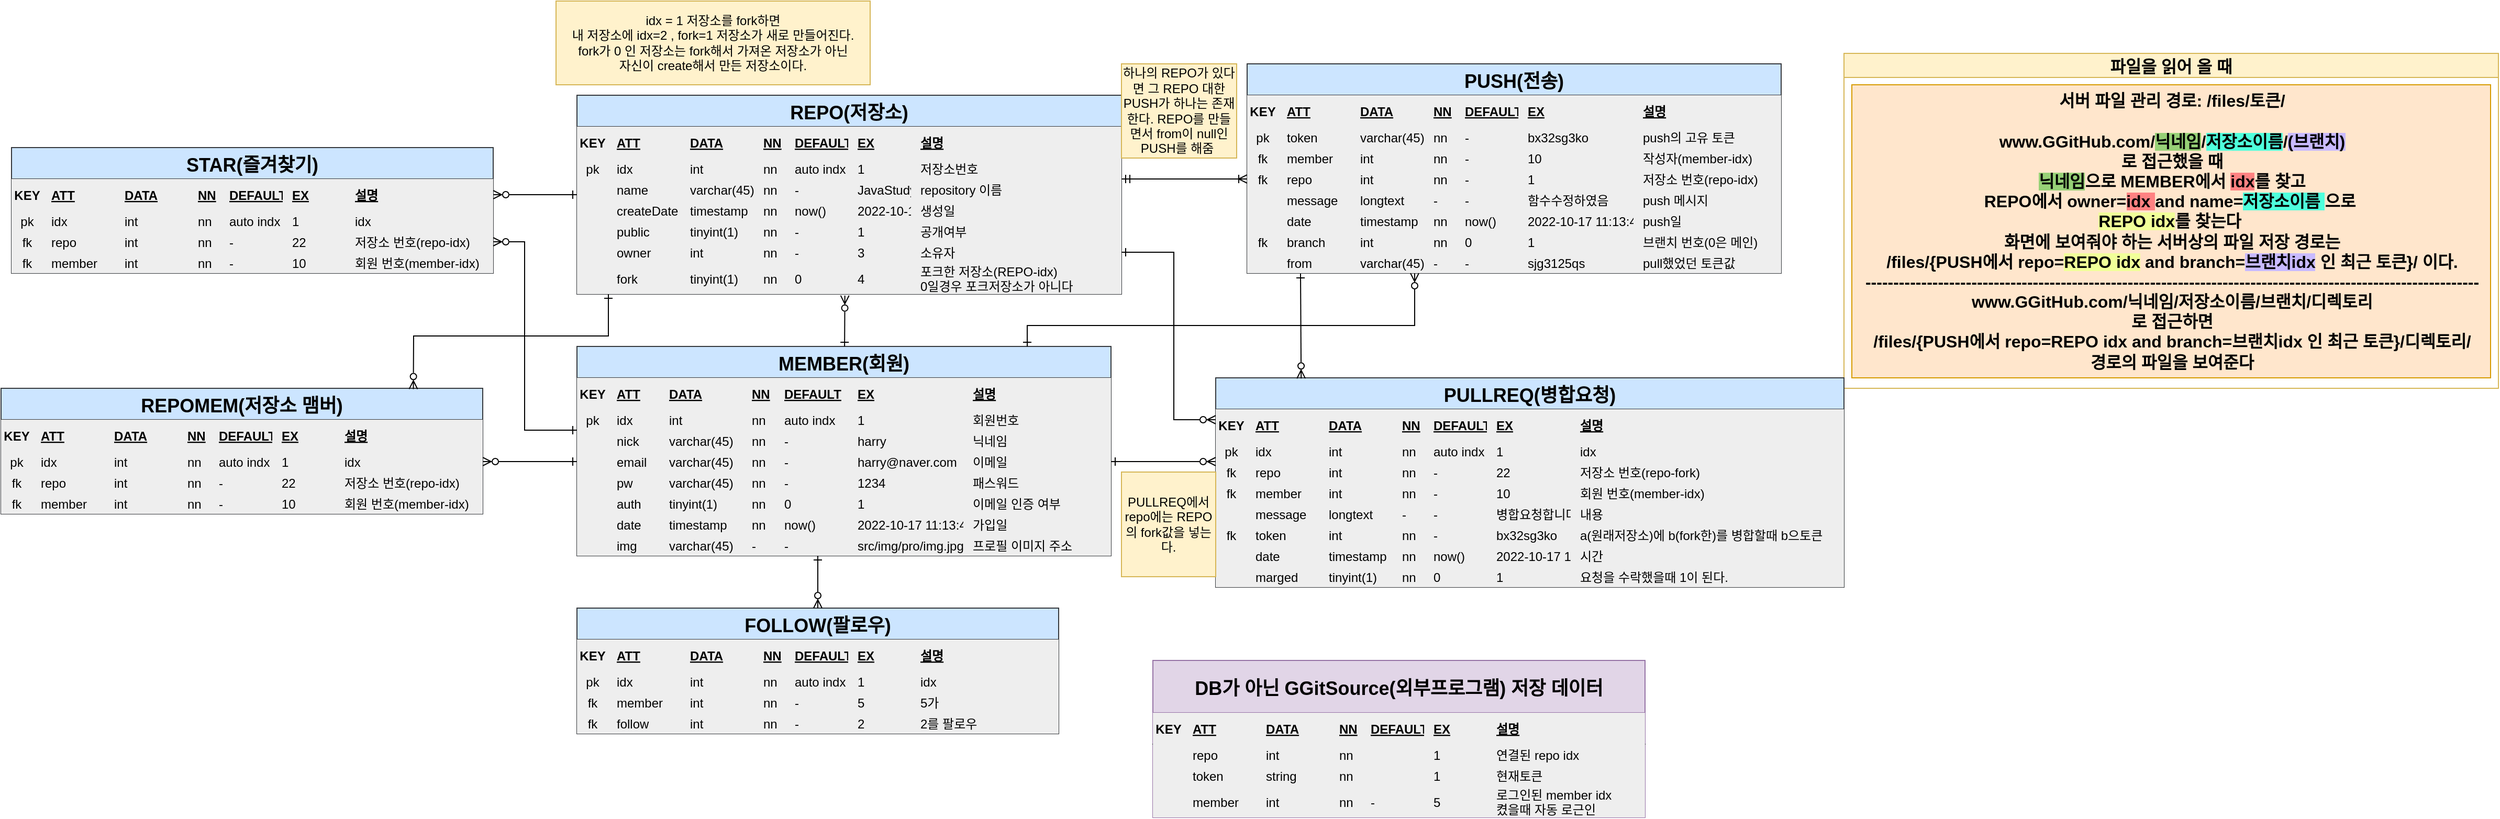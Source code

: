 <mxfile version="20.5.3" type="github">
  <diagram id="R2lEEEUBdFMjLlhIrx00" name="Page-1">
    <mxGraphModel dx="4826" dy="3278" grid="1" gridSize="10" guides="1" tooltips="1" connect="1" arrows="1" fold="1" page="1" pageScale="1" pageWidth="1200" pageHeight="1920" math="0" shadow="0" extFonts="Permanent Marker^https://fonts.googleapis.com/css?family=Permanent+Marker">
      <root>
        <mxCell id="0" />
        <mxCell id="1" parent="0" />
        <object label="MEMBER(회원)" idx="" id="C-vyLk0tnHw3VtMMgP7b-23">
          <mxCell style="shape=table;startSize=30;container=1;collapsible=1;childLayout=tableLayout;fixedRows=1;rowLines=0;fontStyle=1;align=center;resizeLast=1;fillColor=#cce5ff;strokeColor=#36393d;fontSize=18;" parent="1" vertex="1">
            <mxGeometry x="-1230" y="-730" width="510" height="200" as="geometry" />
          </mxCell>
        </object>
        <mxCell id="C-vyLk0tnHw3VtMMgP7b-24" value="" style="shape=partialRectangle;collapsible=0;dropTarget=0;pointerEvents=0;fillColor=#eeeeee;points=[[0,0.5],[1,0.5]];portConstraint=eastwest;top=0;left=0;right=0;bottom=1;strokeColor=#36393d;" parent="C-vyLk0tnHw3VtMMgP7b-23" vertex="1">
          <mxGeometry y="30" width="510" height="30" as="geometry" />
        </mxCell>
        <mxCell id="C-vyLk0tnHw3VtMMgP7b-25" value="KEY" style="shape=partialRectangle;overflow=hidden;connectable=0;fillColor=#eeeeee;top=0;left=0;bottom=0;right=0;fontStyle=1;strokeColor=#36393d;" parent="C-vyLk0tnHw3VtMMgP7b-24" vertex="1">
          <mxGeometry width="30" height="30" as="geometry">
            <mxRectangle width="30" height="30" as="alternateBounds" />
          </mxGeometry>
        </mxCell>
        <mxCell id="C-vyLk0tnHw3VtMMgP7b-26" value="ATT" style="shape=partialRectangle;overflow=hidden;connectable=0;fillColor=#eeeeee;top=0;left=0;bottom=0;right=0;align=left;spacingLeft=6;fontStyle=5;strokeColor=#36393d;" parent="C-vyLk0tnHw3VtMMgP7b-24" vertex="1">
          <mxGeometry x="30" width="50" height="30" as="geometry">
            <mxRectangle width="50" height="30" as="alternateBounds" />
          </mxGeometry>
        </mxCell>
        <mxCell id="lmOcfVDpMMb4SoSBJFk1-18" value="DATA" style="shape=partialRectangle;overflow=hidden;connectable=0;fillColor=#eeeeee;top=0;left=0;bottom=0;right=0;align=left;spacingLeft=6;fontStyle=5;strokeColor=#36393d;" parent="C-vyLk0tnHw3VtMMgP7b-24" vertex="1">
          <mxGeometry x="80" width="79" height="30" as="geometry">
            <mxRectangle width="79" height="30" as="alternateBounds" />
          </mxGeometry>
        </mxCell>
        <mxCell id="lmOcfVDpMMb4SoSBJFk1-21" value="NN" style="shape=partialRectangle;overflow=hidden;connectable=0;fillColor=#eeeeee;top=0;left=0;bottom=0;right=0;align=left;spacingLeft=6;fontStyle=5;strokeColor=#36393d;" parent="C-vyLk0tnHw3VtMMgP7b-24" vertex="1">
          <mxGeometry x="159" width="31" height="30" as="geometry">
            <mxRectangle width="31" height="30" as="alternateBounds" />
          </mxGeometry>
        </mxCell>
        <mxCell id="lmOcfVDpMMb4SoSBJFk1-23" value="DEFAULT" style="shape=partialRectangle;overflow=hidden;connectable=0;fillColor=#eeeeee;top=0;left=0;bottom=0;right=0;align=left;spacingLeft=6;fontStyle=5;strokeColor=#36393d;" parent="C-vyLk0tnHw3VtMMgP7b-24" vertex="1">
          <mxGeometry x="190" width="70" height="30" as="geometry">
            <mxRectangle width="70" height="30" as="alternateBounds" />
          </mxGeometry>
        </mxCell>
        <mxCell id="lmOcfVDpMMb4SoSBJFk1-63" value="EX" style="shape=partialRectangle;overflow=hidden;connectable=0;fillColor=#eeeeee;top=0;left=0;bottom=0;right=0;align=left;spacingLeft=6;fontStyle=5;strokeColor=#36393d;" parent="C-vyLk0tnHw3VtMMgP7b-24" vertex="1">
          <mxGeometry x="260" width="110" height="30" as="geometry">
            <mxRectangle width="110" height="30" as="alternateBounds" />
          </mxGeometry>
        </mxCell>
        <mxCell id="yEf2gbcgYrwrFwAvnMjx-94" value="설명" style="shape=partialRectangle;overflow=hidden;connectable=0;fillColor=#eeeeee;top=0;left=0;bottom=0;right=0;align=left;spacingLeft=6;fontStyle=5;strokeColor=#36393d;" parent="C-vyLk0tnHw3VtMMgP7b-24" vertex="1">
          <mxGeometry x="370" width="140" height="30" as="geometry">
            <mxRectangle width="140" height="30" as="alternateBounds" />
          </mxGeometry>
        </mxCell>
        <mxCell id="lmOcfVDpMMb4SoSBJFk1-57" style="shape=partialRectangle;collapsible=0;dropTarget=0;pointerEvents=0;fillColor=#eeeeee;points=[[0,0.5],[1,0.5]];portConstraint=eastwest;top=0;left=0;right=0;bottom=0;strokeColor=#36393d;" parent="C-vyLk0tnHw3VtMMgP7b-23" vertex="1">
          <mxGeometry y="60" width="510" height="20" as="geometry" />
        </mxCell>
        <mxCell id="lmOcfVDpMMb4SoSBJFk1-58" value="pk" style="shape=partialRectangle;overflow=hidden;connectable=0;fillColor=#eeeeee;top=0;left=0;bottom=0;right=0;strokeColor=#36393d;" parent="lmOcfVDpMMb4SoSBJFk1-57" vertex="1">
          <mxGeometry width="30" height="20" as="geometry">
            <mxRectangle width="30" height="20" as="alternateBounds" />
          </mxGeometry>
        </mxCell>
        <mxCell id="lmOcfVDpMMb4SoSBJFk1-59" value="idx" style="shape=partialRectangle;overflow=hidden;connectable=0;fillColor=#eeeeee;top=0;left=0;bottom=0;right=0;align=left;spacingLeft=6;strokeColor=#36393d;" parent="lmOcfVDpMMb4SoSBJFk1-57" vertex="1">
          <mxGeometry x="30" width="50" height="20" as="geometry">
            <mxRectangle width="50" height="20" as="alternateBounds" />
          </mxGeometry>
        </mxCell>
        <mxCell id="lmOcfVDpMMb4SoSBJFk1-60" value="int" style="shape=partialRectangle;overflow=hidden;connectable=0;fillColor=#eeeeee;top=0;left=0;bottom=0;right=0;align=left;spacingLeft=6;strokeColor=#36393d;" parent="lmOcfVDpMMb4SoSBJFk1-57" vertex="1">
          <mxGeometry x="80" width="79" height="20" as="geometry">
            <mxRectangle width="79" height="20" as="alternateBounds" />
          </mxGeometry>
        </mxCell>
        <mxCell id="lmOcfVDpMMb4SoSBJFk1-61" value="nn" style="shape=partialRectangle;overflow=hidden;connectable=0;fillColor=#eeeeee;top=0;left=0;bottom=0;right=0;align=left;spacingLeft=6;strokeColor=#36393d;" parent="lmOcfVDpMMb4SoSBJFk1-57" vertex="1">
          <mxGeometry x="159" width="31" height="20" as="geometry">
            <mxRectangle width="31" height="20" as="alternateBounds" />
          </mxGeometry>
        </mxCell>
        <mxCell id="lmOcfVDpMMb4SoSBJFk1-62" value="auto indx" style="shape=partialRectangle;overflow=hidden;connectable=0;fillColor=#eeeeee;top=0;left=0;bottom=0;right=0;align=left;spacingLeft=6;strokeColor=#36393d;" parent="lmOcfVDpMMb4SoSBJFk1-57" vertex="1">
          <mxGeometry x="190" width="70" height="20" as="geometry">
            <mxRectangle width="70" height="20" as="alternateBounds" />
          </mxGeometry>
        </mxCell>
        <mxCell id="lmOcfVDpMMb4SoSBJFk1-64" value="1" style="shape=partialRectangle;overflow=hidden;connectable=0;fillColor=#eeeeee;top=0;left=0;bottom=0;right=0;align=left;spacingLeft=6;strokeColor=#36393d;" parent="lmOcfVDpMMb4SoSBJFk1-57" vertex="1">
          <mxGeometry x="260" width="110" height="20" as="geometry">
            <mxRectangle width="110" height="20" as="alternateBounds" />
          </mxGeometry>
        </mxCell>
        <mxCell id="yEf2gbcgYrwrFwAvnMjx-95" value="회원번호" style="shape=partialRectangle;overflow=hidden;connectable=0;fillColor=#eeeeee;top=0;left=0;bottom=0;right=0;align=left;spacingLeft=6;strokeColor=#36393d;" parent="lmOcfVDpMMb4SoSBJFk1-57" vertex="1">
          <mxGeometry x="370" width="140" height="20" as="geometry">
            <mxRectangle width="140" height="20" as="alternateBounds" />
          </mxGeometry>
        </mxCell>
        <mxCell id="C-vyLk0tnHw3VtMMgP7b-27" value="" style="shape=partialRectangle;collapsible=0;dropTarget=0;pointerEvents=0;fillColor=#eeeeee;points=[[0,0.5],[1,0.5]];portConstraint=eastwest;top=0;left=0;right=0;bottom=0;strokeColor=#36393d;" parent="C-vyLk0tnHw3VtMMgP7b-23" vertex="1">
          <mxGeometry y="80" width="510" height="20" as="geometry" />
        </mxCell>
        <mxCell id="C-vyLk0tnHw3VtMMgP7b-28" value="" style="shape=partialRectangle;overflow=hidden;connectable=0;fillColor=#eeeeee;top=0;left=0;bottom=0;right=0;strokeColor=#36393d;" parent="C-vyLk0tnHw3VtMMgP7b-27" vertex="1">
          <mxGeometry width="30" height="20" as="geometry">
            <mxRectangle width="30" height="20" as="alternateBounds" />
          </mxGeometry>
        </mxCell>
        <mxCell id="C-vyLk0tnHw3VtMMgP7b-29" value="nick" style="shape=partialRectangle;overflow=hidden;connectable=0;fillColor=#eeeeee;top=0;left=0;bottom=0;right=0;align=left;spacingLeft=6;strokeColor=#36393d;" parent="C-vyLk0tnHw3VtMMgP7b-27" vertex="1">
          <mxGeometry x="30" width="50" height="20" as="geometry">
            <mxRectangle width="50" height="20" as="alternateBounds" />
          </mxGeometry>
        </mxCell>
        <mxCell id="lmOcfVDpMMb4SoSBJFk1-19" value="varchar(45)" style="shape=partialRectangle;overflow=hidden;connectable=0;fillColor=#eeeeee;top=0;left=0;bottom=0;right=0;align=left;spacingLeft=6;strokeColor=#36393d;" parent="C-vyLk0tnHw3VtMMgP7b-27" vertex="1">
          <mxGeometry x="80" width="79" height="20" as="geometry">
            <mxRectangle width="79" height="20" as="alternateBounds" />
          </mxGeometry>
        </mxCell>
        <mxCell id="lmOcfVDpMMb4SoSBJFk1-22" value="nn" style="shape=partialRectangle;overflow=hidden;connectable=0;fillColor=#eeeeee;top=0;left=0;bottom=0;right=0;align=left;spacingLeft=6;strokeColor=#36393d;" parent="C-vyLk0tnHw3VtMMgP7b-27" vertex="1">
          <mxGeometry x="159" width="31" height="20" as="geometry">
            <mxRectangle width="31" height="20" as="alternateBounds" />
          </mxGeometry>
        </mxCell>
        <mxCell id="lmOcfVDpMMb4SoSBJFk1-24" value="-" style="shape=partialRectangle;overflow=hidden;connectable=0;fillColor=#eeeeee;top=0;left=0;bottom=0;right=0;align=left;spacingLeft=6;strokeColor=#36393d;" parent="C-vyLk0tnHw3VtMMgP7b-27" vertex="1">
          <mxGeometry x="190" width="70" height="20" as="geometry">
            <mxRectangle width="70" height="20" as="alternateBounds" />
          </mxGeometry>
        </mxCell>
        <mxCell id="lmOcfVDpMMb4SoSBJFk1-65" value="harry" style="shape=partialRectangle;overflow=hidden;connectable=0;fillColor=#eeeeee;top=0;left=0;bottom=0;right=0;align=left;spacingLeft=6;strokeColor=#36393d;" parent="C-vyLk0tnHw3VtMMgP7b-27" vertex="1">
          <mxGeometry x="260" width="110" height="20" as="geometry">
            <mxRectangle width="110" height="20" as="alternateBounds" />
          </mxGeometry>
        </mxCell>
        <mxCell id="yEf2gbcgYrwrFwAvnMjx-96" value="닉네임" style="shape=partialRectangle;overflow=hidden;connectable=0;fillColor=#eeeeee;top=0;left=0;bottom=0;right=0;align=left;spacingLeft=6;strokeColor=#36393d;" parent="C-vyLk0tnHw3VtMMgP7b-27" vertex="1">
          <mxGeometry x="370" width="140" height="20" as="geometry">
            <mxRectangle width="140" height="20" as="alternateBounds" />
          </mxGeometry>
        </mxCell>
        <mxCell id="lmOcfVDpMMb4SoSBJFk1-25" style="shape=partialRectangle;collapsible=0;dropTarget=0;pointerEvents=0;fillColor=#eeeeee;points=[[0,0.5],[1,0.5]];portConstraint=eastwest;top=0;left=0;right=0;bottom=0;strokeColor=#36393d;" parent="C-vyLk0tnHw3VtMMgP7b-23" vertex="1">
          <mxGeometry y="100" width="510" height="20" as="geometry" />
        </mxCell>
        <mxCell id="lmOcfVDpMMb4SoSBJFk1-26" style="shape=partialRectangle;overflow=hidden;connectable=0;fillColor=#eeeeee;top=0;left=0;bottom=0;right=0;strokeColor=#36393d;" parent="lmOcfVDpMMb4SoSBJFk1-25" vertex="1">
          <mxGeometry width="30" height="20" as="geometry">
            <mxRectangle width="30" height="20" as="alternateBounds" />
          </mxGeometry>
        </mxCell>
        <mxCell id="lmOcfVDpMMb4SoSBJFk1-27" value="email" style="shape=partialRectangle;overflow=hidden;connectable=0;fillColor=#eeeeee;top=0;left=0;bottom=0;right=0;align=left;spacingLeft=6;strokeColor=#36393d;" parent="lmOcfVDpMMb4SoSBJFk1-25" vertex="1">
          <mxGeometry x="30" width="50" height="20" as="geometry">
            <mxRectangle width="50" height="20" as="alternateBounds" />
          </mxGeometry>
        </mxCell>
        <mxCell id="lmOcfVDpMMb4SoSBJFk1-28" value="varchar(45)" style="shape=partialRectangle;overflow=hidden;connectable=0;fillColor=#eeeeee;top=0;left=0;bottom=0;right=0;align=left;spacingLeft=6;strokeColor=#36393d;" parent="lmOcfVDpMMb4SoSBJFk1-25" vertex="1">
          <mxGeometry x="80" width="79" height="20" as="geometry">
            <mxRectangle width="79" height="20" as="alternateBounds" />
          </mxGeometry>
        </mxCell>
        <mxCell id="lmOcfVDpMMb4SoSBJFk1-29" value="nn" style="shape=partialRectangle;overflow=hidden;connectable=0;fillColor=#eeeeee;top=0;left=0;bottom=0;right=0;align=left;spacingLeft=6;strokeColor=#36393d;" parent="lmOcfVDpMMb4SoSBJFk1-25" vertex="1">
          <mxGeometry x="159" width="31" height="20" as="geometry">
            <mxRectangle width="31" height="20" as="alternateBounds" />
          </mxGeometry>
        </mxCell>
        <mxCell id="lmOcfVDpMMb4SoSBJFk1-30" value="-" style="shape=partialRectangle;overflow=hidden;connectable=0;fillColor=#eeeeee;top=0;left=0;bottom=0;right=0;align=left;spacingLeft=6;strokeColor=#36393d;" parent="lmOcfVDpMMb4SoSBJFk1-25" vertex="1">
          <mxGeometry x="190" width="70" height="20" as="geometry">
            <mxRectangle width="70" height="20" as="alternateBounds" />
          </mxGeometry>
        </mxCell>
        <mxCell id="lmOcfVDpMMb4SoSBJFk1-66" value="harry@naver.com" style="shape=partialRectangle;overflow=hidden;connectable=0;fillColor=#eeeeee;top=0;left=0;bottom=0;right=0;align=left;spacingLeft=6;strokeColor=#36393d;" parent="lmOcfVDpMMb4SoSBJFk1-25" vertex="1">
          <mxGeometry x="260" width="110" height="20" as="geometry">
            <mxRectangle width="110" height="20" as="alternateBounds" />
          </mxGeometry>
        </mxCell>
        <mxCell id="yEf2gbcgYrwrFwAvnMjx-97" value="이메일" style="shape=partialRectangle;overflow=hidden;connectable=0;fillColor=#eeeeee;top=0;left=0;bottom=0;right=0;align=left;spacingLeft=6;strokeColor=#36393d;" parent="lmOcfVDpMMb4SoSBJFk1-25" vertex="1">
          <mxGeometry x="370" width="140" height="20" as="geometry">
            <mxRectangle width="140" height="20" as="alternateBounds" />
          </mxGeometry>
        </mxCell>
        <mxCell id="lmOcfVDpMMb4SoSBJFk1-45" style="shape=partialRectangle;collapsible=0;dropTarget=0;pointerEvents=0;fillColor=#eeeeee;points=[[0,0.5],[1,0.5]];portConstraint=eastwest;top=0;left=0;right=0;bottom=0;strokeColor=#36393d;" parent="C-vyLk0tnHw3VtMMgP7b-23" vertex="1">
          <mxGeometry y="120" width="510" height="20" as="geometry" />
        </mxCell>
        <mxCell id="lmOcfVDpMMb4SoSBJFk1-46" style="shape=partialRectangle;overflow=hidden;connectable=0;fillColor=#eeeeee;top=0;left=0;bottom=0;right=0;strokeColor=#36393d;" parent="lmOcfVDpMMb4SoSBJFk1-45" vertex="1">
          <mxGeometry width="30" height="20" as="geometry">
            <mxRectangle width="30" height="20" as="alternateBounds" />
          </mxGeometry>
        </mxCell>
        <mxCell id="lmOcfVDpMMb4SoSBJFk1-47" value="pw " style="shape=partialRectangle;overflow=hidden;connectable=0;fillColor=#eeeeee;top=0;left=0;bottom=0;right=0;align=left;spacingLeft=6;strokeColor=#36393d;" parent="lmOcfVDpMMb4SoSBJFk1-45" vertex="1">
          <mxGeometry x="30" width="50" height="20" as="geometry">
            <mxRectangle width="50" height="20" as="alternateBounds" />
          </mxGeometry>
        </mxCell>
        <mxCell id="lmOcfVDpMMb4SoSBJFk1-48" value="varchar(45)" style="shape=partialRectangle;overflow=hidden;connectable=0;fillColor=#eeeeee;top=0;left=0;bottom=0;right=0;align=left;spacingLeft=6;strokeColor=#36393d;" parent="lmOcfVDpMMb4SoSBJFk1-45" vertex="1">
          <mxGeometry x="80" width="79" height="20" as="geometry">
            <mxRectangle width="79" height="20" as="alternateBounds" />
          </mxGeometry>
        </mxCell>
        <mxCell id="lmOcfVDpMMb4SoSBJFk1-49" value="nn" style="shape=partialRectangle;overflow=hidden;connectable=0;fillColor=#eeeeee;top=0;left=0;bottom=0;right=0;align=left;spacingLeft=6;strokeColor=#36393d;" parent="lmOcfVDpMMb4SoSBJFk1-45" vertex="1">
          <mxGeometry x="159" width="31" height="20" as="geometry">
            <mxRectangle width="31" height="20" as="alternateBounds" />
          </mxGeometry>
        </mxCell>
        <mxCell id="lmOcfVDpMMb4SoSBJFk1-50" value="-" style="shape=partialRectangle;overflow=hidden;connectable=0;fillColor=#eeeeee;top=0;left=0;bottom=0;right=0;align=left;spacingLeft=6;strokeColor=#36393d;" parent="lmOcfVDpMMb4SoSBJFk1-45" vertex="1">
          <mxGeometry x="190" width="70" height="20" as="geometry">
            <mxRectangle width="70" height="20" as="alternateBounds" />
          </mxGeometry>
        </mxCell>
        <mxCell id="lmOcfVDpMMb4SoSBJFk1-67" value="1234" style="shape=partialRectangle;overflow=hidden;connectable=0;fillColor=#eeeeee;top=0;left=0;bottom=0;right=0;align=left;spacingLeft=6;strokeColor=#36393d;" parent="lmOcfVDpMMb4SoSBJFk1-45" vertex="1">
          <mxGeometry x="260" width="110" height="20" as="geometry">
            <mxRectangle width="110" height="20" as="alternateBounds" />
          </mxGeometry>
        </mxCell>
        <mxCell id="yEf2gbcgYrwrFwAvnMjx-98" value="패스워드" style="shape=partialRectangle;overflow=hidden;connectable=0;fillColor=#eeeeee;top=0;left=0;bottom=0;right=0;align=left;spacingLeft=6;strokeColor=#36393d;" parent="lmOcfVDpMMb4SoSBJFk1-45" vertex="1">
          <mxGeometry x="370" width="140" height="20" as="geometry">
            <mxRectangle width="140" height="20" as="alternateBounds" />
          </mxGeometry>
        </mxCell>
        <mxCell id="lmOcfVDpMMb4SoSBJFk1-39" style="shape=partialRectangle;collapsible=0;dropTarget=0;pointerEvents=0;fillColor=#eeeeee;points=[[0,0.5],[1,0.5]];portConstraint=eastwest;top=0;left=0;right=0;bottom=0;strokeColor=#36393d;" parent="C-vyLk0tnHw3VtMMgP7b-23" vertex="1">
          <mxGeometry y="140" width="510" height="20" as="geometry" />
        </mxCell>
        <mxCell id="lmOcfVDpMMb4SoSBJFk1-40" style="shape=partialRectangle;overflow=hidden;connectable=0;fillColor=#eeeeee;top=0;left=0;bottom=0;right=0;strokeColor=#36393d;" parent="lmOcfVDpMMb4SoSBJFk1-39" vertex="1">
          <mxGeometry width="30" height="20" as="geometry">
            <mxRectangle width="30" height="20" as="alternateBounds" />
          </mxGeometry>
        </mxCell>
        <mxCell id="lmOcfVDpMMb4SoSBJFk1-41" value="auth" style="shape=partialRectangle;overflow=hidden;connectable=0;fillColor=#eeeeee;top=0;left=0;bottom=0;right=0;align=left;spacingLeft=6;strokeColor=#36393d;" parent="lmOcfVDpMMb4SoSBJFk1-39" vertex="1">
          <mxGeometry x="30" width="50" height="20" as="geometry">
            <mxRectangle width="50" height="20" as="alternateBounds" />
          </mxGeometry>
        </mxCell>
        <mxCell id="lmOcfVDpMMb4SoSBJFk1-42" value="tinyint(1)" style="shape=partialRectangle;overflow=hidden;connectable=0;fillColor=#eeeeee;top=0;left=0;bottom=0;right=0;align=left;spacingLeft=6;strokeColor=#36393d;" parent="lmOcfVDpMMb4SoSBJFk1-39" vertex="1">
          <mxGeometry x="80" width="79" height="20" as="geometry">
            <mxRectangle width="79" height="20" as="alternateBounds" />
          </mxGeometry>
        </mxCell>
        <mxCell id="lmOcfVDpMMb4SoSBJFk1-43" value="nn" style="shape=partialRectangle;overflow=hidden;connectable=0;fillColor=#eeeeee;top=0;left=0;bottom=0;right=0;align=left;spacingLeft=6;strokeColor=#36393d;" parent="lmOcfVDpMMb4SoSBJFk1-39" vertex="1">
          <mxGeometry x="159" width="31" height="20" as="geometry">
            <mxRectangle width="31" height="20" as="alternateBounds" />
          </mxGeometry>
        </mxCell>
        <mxCell id="lmOcfVDpMMb4SoSBJFk1-44" value="0" style="shape=partialRectangle;overflow=hidden;connectable=0;fillColor=#eeeeee;top=0;left=0;bottom=0;right=0;align=left;spacingLeft=6;strokeColor=#36393d;" parent="lmOcfVDpMMb4SoSBJFk1-39" vertex="1">
          <mxGeometry x="190" width="70" height="20" as="geometry">
            <mxRectangle width="70" height="20" as="alternateBounds" />
          </mxGeometry>
        </mxCell>
        <mxCell id="lmOcfVDpMMb4SoSBJFk1-68" value="1" style="shape=partialRectangle;overflow=hidden;connectable=0;fillColor=#eeeeee;top=0;left=0;bottom=0;right=0;align=left;spacingLeft=6;strokeColor=#36393d;" parent="lmOcfVDpMMb4SoSBJFk1-39" vertex="1">
          <mxGeometry x="260" width="110" height="20" as="geometry">
            <mxRectangle width="110" height="20" as="alternateBounds" />
          </mxGeometry>
        </mxCell>
        <mxCell id="yEf2gbcgYrwrFwAvnMjx-99" value="이메일 인증 여부" style="shape=partialRectangle;overflow=hidden;connectable=0;fillColor=#eeeeee;top=0;left=0;bottom=0;right=0;align=left;spacingLeft=6;strokeColor=#36393d;" parent="lmOcfVDpMMb4SoSBJFk1-39" vertex="1">
          <mxGeometry x="370" width="140" height="20" as="geometry">
            <mxRectangle width="140" height="20" as="alternateBounds" />
          </mxGeometry>
        </mxCell>
        <mxCell id="lmOcfVDpMMb4SoSBJFk1-33" style="shape=partialRectangle;collapsible=0;dropTarget=0;pointerEvents=0;fillColor=#eeeeee;points=[[0,0.5],[1,0.5]];portConstraint=eastwest;top=0;left=0;right=0;bottom=0;strokeColor=#36393d;" parent="C-vyLk0tnHw3VtMMgP7b-23" vertex="1">
          <mxGeometry y="160" width="510" height="20" as="geometry" />
        </mxCell>
        <mxCell id="lmOcfVDpMMb4SoSBJFk1-34" style="shape=partialRectangle;overflow=hidden;connectable=0;fillColor=#eeeeee;top=0;left=0;bottom=0;right=0;strokeColor=#36393d;" parent="lmOcfVDpMMb4SoSBJFk1-33" vertex="1">
          <mxGeometry width="30" height="20" as="geometry">
            <mxRectangle width="30" height="20" as="alternateBounds" />
          </mxGeometry>
        </mxCell>
        <mxCell id="lmOcfVDpMMb4SoSBJFk1-35" value="date" style="shape=partialRectangle;overflow=hidden;connectable=0;fillColor=#eeeeee;top=0;left=0;bottom=0;right=0;align=left;spacingLeft=6;strokeColor=#36393d;" parent="lmOcfVDpMMb4SoSBJFk1-33" vertex="1">
          <mxGeometry x="30" width="50" height="20" as="geometry">
            <mxRectangle width="50" height="20" as="alternateBounds" />
          </mxGeometry>
        </mxCell>
        <mxCell id="lmOcfVDpMMb4SoSBJFk1-36" value="timestamp" style="shape=partialRectangle;overflow=hidden;connectable=0;fillColor=#eeeeee;top=0;left=0;bottom=0;right=0;align=left;spacingLeft=6;strokeColor=#36393d;" parent="lmOcfVDpMMb4SoSBJFk1-33" vertex="1">
          <mxGeometry x="80" width="79" height="20" as="geometry">
            <mxRectangle width="79" height="20" as="alternateBounds" />
          </mxGeometry>
        </mxCell>
        <mxCell id="lmOcfVDpMMb4SoSBJFk1-37" value="nn" style="shape=partialRectangle;overflow=hidden;connectable=0;fillColor=#eeeeee;top=0;left=0;bottom=0;right=0;align=left;spacingLeft=6;strokeColor=#36393d;" parent="lmOcfVDpMMb4SoSBJFk1-33" vertex="1">
          <mxGeometry x="159" width="31" height="20" as="geometry">
            <mxRectangle width="31" height="20" as="alternateBounds" />
          </mxGeometry>
        </mxCell>
        <mxCell id="lmOcfVDpMMb4SoSBJFk1-38" value="now()" style="shape=partialRectangle;overflow=hidden;connectable=0;fillColor=#eeeeee;top=0;left=0;bottom=0;right=0;align=left;spacingLeft=6;strokeColor=#36393d;" parent="lmOcfVDpMMb4SoSBJFk1-33" vertex="1">
          <mxGeometry x="190" width="70" height="20" as="geometry">
            <mxRectangle width="70" height="20" as="alternateBounds" />
          </mxGeometry>
        </mxCell>
        <mxCell id="lmOcfVDpMMb4SoSBJFk1-69" value="2022-10-17 11:13:46" style="shape=partialRectangle;overflow=hidden;connectable=0;fillColor=#eeeeee;top=0;left=0;bottom=0;right=0;align=left;spacingLeft=6;strokeColor=#36393d;" parent="lmOcfVDpMMb4SoSBJFk1-33" vertex="1">
          <mxGeometry x="260" width="110" height="20" as="geometry">
            <mxRectangle width="110" height="20" as="alternateBounds" />
          </mxGeometry>
        </mxCell>
        <mxCell id="yEf2gbcgYrwrFwAvnMjx-100" value="가입일" style="shape=partialRectangle;overflow=hidden;connectable=0;fillColor=#eeeeee;top=0;left=0;bottom=0;right=0;align=left;spacingLeft=6;strokeColor=#36393d;" parent="lmOcfVDpMMb4SoSBJFk1-33" vertex="1">
          <mxGeometry x="370" width="140" height="20" as="geometry">
            <mxRectangle width="140" height="20" as="alternateBounds" />
          </mxGeometry>
        </mxCell>
        <mxCell id="yEf2gbcgYrwrFwAvnMjx-418" style="shape=partialRectangle;collapsible=0;dropTarget=0;pointerEvents=0;fillColor=#eeeeee;points=[[0,0.5],[1,0.5]];portConstraint=eastwest;top=0;left=0;right=0;bottom=0;strokeColor=#36393d;" parent="C-vyLk0tnHw3VtMMgP7b-23" vertex="1">
          <mxGeometry y="180" width="510" height="20" as="geometry" />
        </mxCell>
        <mxCell id="yEf2gbcgYrwrFwAvnMjx-419" style="shape=partialRectangle;overflow=hidden;connectable=0;fillColor=#eeeeee;top=0;left=0;bottom=0;right=0;strokeColor=#36393d;" parent="yEf2gbcgYrwrFwAvnMjx-418" vertex="1">
          <mxGeometry width="30" height="20" as="geometry">
            <mxRectangle width="30" height="20" as="alternateBounds" />
          </mxGeometry>
        </mxCell>
        <mxCell id="yEf2gbcgYrwrFwAvnMjx-420" value="img" style="shape=partialRectangle;overflow=hidden;connectable=0;fillColor=#eeeeee;top=0;left=0;bottom=0;right=0;align=left;spacingLeft=6;strokeColor=#36393d;" parent="yEf2gbcgYrwrFwAvnMjx-418" vertex="1">
          <mxGeometry x="30" width="50" height="20" as="geometry">
            <mxRectangle width="50" height="20" as="alternateBounds" />
          </mxGeometry>
        </mxCell>
        <mxCell id="yEf2gbcgYrwrFwAvnMjx-421" value="varchar(45)" style="shape=partialRectangle;overflow=hidden;connectable=0;fillColor=#eeeeee;top=0;left=0;bottom=0;right=0;align=left;spacingLeft=6;strokeColor=#36393d;" parent="yEf2gbcgYrwrFwAvnMjx-418" vertex="1">
          <mxGeometry x="80" width="79" height="20" as="geometry">
            <mxRectangle width="79" height="20" as="alternateBounds" />
          </mxGeometry>
        </mxCell>
        <mxCell id="yEf2gbcgYrwrFwAvnMjx-422" value="-" style="shape=partialRectangle;overflow=hidden;connectable=0;fillColor=#eeeeee;top=0;left=0;bottom=0;right=0;align=left;spacingLeft=6;strokeColor=#36393d;" parent="yEf2gbcgYrwrFwAvnMjx-418" vertex="1">
          <mxGeometry x="159" width="31" height="20" as="geometry">
            <mxRectangle width="31" height="20" as="alternateBounds" />
          </mxGeometry>
        </mxCell>
        <mxCell id="yEf2gbcgYrwrFwAvnMjx-423" value="-" style="shape=partialRectangle;overflow=hidden;connectable=0;fillColor=#eeeeee;top=0;left=0;bottom=0;right=0;align=left;spacingLeft=6;strokeColor=#36393d;" parent="yEf2gbcgYrwrFwAvnMjx-418" vertex="1">
          <mxGeometry x="190" width="70" height="20" as="geometry">
            <mxRectangle width="70" height="20" as="alternateBounds" />
          </mxGeometry>
        </mxCell>
        <mxCell id="yEf2gbcgYrwrFwAvnMjx-424" value="src/img/pro/img.jpg" style="shape=partialRectangle;overflow=hidden;connectable=0;fillColor=#eeeeee;top=0;left=0;bottom=0;right=0;align=left;spacingLeft=6;strokeColor=#36393d;" parent="yEf2gbcgYrwrFwAvnMjx-418" vertex="1">
          <mxGeometry x="260" width="110" height="20" as="geometry">
            <mxRectangle width="110" height="20" as="alternateBounds" />
          </mxGeometry>
        </mxCell>
        <mxCell id="yEf2gbcgYrwrFwAvnMjx-425" value="프로필 이미지 주소" style="shape=partialRectangle;overflow=hidden;connectable=0;fillColor=#eeeeee;top=0;left=0;bottom=0;right=0;align=left;spacingLeft=6;strokeColor=#36393d;" parent="yEf2gbcgYrwrFwAvnMjx-418" vertex="1">
          <mxGeometry x="370" width="140" height="20" as="geometry">
            <mxRectangle width="140" height="20" as="alternateBounds" />
          </mxGeometry>
        </mxCell>
        <object label="REPO(저장소)" idx="" id="yEf2gbcgYrwrFwAvnMjx-303">
          <mxCell style="shape=table;startSize=30;container=1;collapsible=1;childLayout=tableLayout;fixedRows=1;rowLines=0;fontStyle=1;align=center;resizeLast=1;fillColor=#cce5ff;strokeColor=#36393d;fontSize=18;" parent="1" vertex="1">
            <mxGeometry x="-1230" y="-970" width="520" height="190" as="geometry" />
          </mxCell>
        </object>
        <mxCell id="yEf2gbcgYrwrFwAvnMjx-304" value="" style="shape=partialRectangle;collapsible=0;dropTarget=0;pointerEvents=0;fillColor=#eeeeee;points=[[0,0.5],[1,0.5]];portConstraint=eastwest;top=0;left=0;right=0;bottom=1;strokeColor=#36393d;" parent="yEf2gbcgYrwrFwAvnMjx-303" vertex="1">
          <mxGeometry y="30" width="520" height="30" as="geometry" />
        </mxCell>
        <mxCell id="yEf2gbcgYrwrFwAvnMjx-305" value="KEY" style="shape=partialRectangle;overflow=hidden;connectable=0;fillColor=#eeeeee;top=0;left=0;bottom=0;right=0;fontStyle=1;strokeColor=#36393d;" parent="yEf2gbcgYrwrFwAvnMjx-304" vertex="1">
          <mxGeometry width="30" height="30" as="geometry">
            <mxRectangle width="30" height="30" as="alternateBounds" />
          </mxGeometry>
        </mxCell>
        <mxCell id="yEf2gbcgYrwrFwAvnMjx-306" value="ATT" style="shape=partialRectangle;overflow=hidden;connectable=0;fillColor=#eeeeee;top=0;left=0;bottom=0;right=0;align=left;spacingLeft=6;fontStyle=5;strokeColor=#36393d;" parent="yEf2gbcgYrwrFwAvnMjx-304" vertex="1">
          <mxGeometry x="30" width="70" height="30" as="geometry">
            <mxRectangle width="70" height="30" as="alternateBounds" />
          </mxGeometry>
        </mxCell>
        <mxCell id="yEf2gbcgYrwrFwAvnMjx-307" value="DATA" style="shape=partialRectangle;overflow=hidden;connectable=0;fillColor=#eeeeee;top=0;left=0;bottom=0;right=0;align=left;spacingLeft=6;fontStyle=5;strokeColor=#36393d;" parent="yEf2gbcgYrwrFwAvnMjx-304" vertex="1">
          <mxGeometry x="100" width="70" height="30" as="geometry">
            <mxRectangle width="70" height="30" as="alternateBounds" />
          </mxGeometry>
        </mxCell>
        <mxCell id="yEf2gbcgYrwrFwAvnMjx-308" value="NN" style="shape=partialRectangle;overflow=hidden;connectable=0;fillColor=#eeeeee;top=0;left=0;bottom=0;right=0;align=left;spacingLeft=6;fontStyle=5;strokeColor=#36393d;" parent="yEf2gbcgYrwrFwAvnMjx-304" vertex="1">
          <mxGeometry x="170" width="30" height="30" as="geometry">
            <mxRectangle width="30" height="30" as="alternateBounds" />
          </mxGeometry>
        </mxCell>
        <mxCell id="yEf2gbcgYrwrFwAvnMjx-309" value="DEFAULT" style="shape=partialRectangle;overflow=hidden;connectable=0;fillColor=#eeeeee;top=0;left=0;bottom=0;right=0;align=left;spacingLeft=6;fontStyle=5;strokeColor=#36393d;" parent="yEf2gbcgYrwrFwAvnMjx-304" vertex="1">
          <mxGeometry x="200" width="60" height="30" as="geometry">
            <mxRectangle width="60" height="30" as="alternateBounds" />
          </mxGeometry>
        </mxCell>
        <mxCell id="yEf2gbcgYrwrFwAvnMjx-310" value="EX" style="shape=partialRectangle;overflow=hidden;connectable=0;fillColor=#eeeeee;top=0;left=0;bottom=0;right=0;align=left;spacingLeft=6;fontStyle=5;strokeColor=#36393d;" parent="yEf2gbcgYrwrFwAvnMjx-304" vertex="1">
          <mxGeometry x="260" width="60" height="30" as="geometry">
            <mxRectangle width="60" height="30" as="alternateBounds" />
          </mxGeometry>
        </mxCell>
        <mxCell id="yEf2gbcgYrwrFwAvnMjx-311" value="설명" style="shape=partialRectangle;overflow=hidden;connectable=0;fillColor=#eeeeee;top=0;left=0;bottom=0;right=0;align=left;spacingLeft=6;fontStyle=5;strokeColor=#36393d;" parent="yEf2gbcgYrwrFwAvnMjx-304" vertex="1">
          <mxGeometry x="320" width="200" height="30" as="geometry">
            <mxRectangle width="200" height="30" as="alternateBounds" />
          </mxGeometry>
        </mxCell>
        <mxCell id="yEf2gbcgYrwrFwAvnMjx-312" style="shape=partialRectangle;collapsible=0;dropTarget=0;pointerEvents=0;fillColor=#eeeeee;points=[[0,0.5],[1,0.5]];portConstraint=eastwest;top=0;left=0;right=0;bottom=0;strokeColor=#36393d;" parent="yEf2gbcgYrwrFwAvnMjx-303" vertex="1">
          <mxGeometry y="60" width="520" height="20" as="geometry" />
        </mxCell>
        <mxCell id="yEf2gbcgYrwrFwAvnMjx-313" value="pk" style="shape=partialRectangle;overflow=hidden;connectable=0;fillColor=#eeeeee;top=0;left=0;bottom=0;right=0;strokeColor=#36393d;" parent="yEf2gbcgYrwrFwAvnMjx-312" vertex="1">
          <mxGeometry width="30" height="20" as="geometry">
            <mxRectangle width="30" height="20" as="alternateBounds" />
          </mxGeometry>
        </mxCell>
        <mxCell id="yEf2gbcgYrwrFwAvnMjx-314" value="idx" style="shape=partialRectangle;overflow=hidden;connectable=0;fillColor=#eeeeee;top=0;left=0;bottom=0;right=0;align=left;spacingLeft=6;strokeColor=#36393d;" parent="yEf2gbcgYrwrFwAvnMjx-312" vertex="1">
          <mxGeometry x="30" width="70" height="20" as="geometry">
            <mxRectangle width="70" height="20" as="alternateBounds" />
          </mxGeometry>
        </mxCell>
        <mxCell id="yEf2gbcgYrwrFwAvnMjx-315" value="int" style="shape=partialRectangle;overflow=hidden;connectable=0;fillColor=#eeeeee;top=0;left=0;bottom=0;right=0;align=left;spacingLeft=6;strokeColor=#36393d;" parent="yEf2gbcgYrwrFwAvnMjx-312" vertex="1">
          <mxGeometry x="100" width="70" height="20" as="geometry">
            <mxRectangle width="70" height="20" as="alternateBounds" />
          </mxGeometry>
        </mxCell>
        <mxCell id="yEf2gbcgYrwrFwAvnMjx-316" value="nn" style="shape=partialRectangle;overflow=hidden;connectable=0;fillColor=#eeeeee;top=0;left=0;bottom=0;right=0;align=left;spacingLeft=6;strokeColor=#36393d;" parent="yEf2gbcgYrwrFwAvnMjx-312" vertex="1">
          <mxGeometry x="170" width="30" height="20" as="geometry">
            <mxRectangle width="30" height="20" as="alternateBounds" />
          </mxGeometry>
        </mxCell>
        <mxCell id="yEf2gbcgYrwrFwAvnMjx-317" value="auto indx" style="shape=partialRectangle;overflow=hidden;connectable=0;fillColor=#eeeeee;top=0;left=0;bottom=0;right=0;align=left;spacingLeft=6;strokeColor=#36393d;" parent="yEf2gbcgYrwrFwAvnMjx-312" vertex="1">
          <mxGeometry x="200" width="60" height="20" as="geometry">
            <mxRectangle width="60" height="20" as="alternateBounds" />
          </mxGeometry>
        </mxCell>
        <mxCell id="yEf2gbcgYrwrFwAvnMjx-318" value="1" style="shape=partialRectangle;overflow=hidden;connectable=0;fillColor=#eeeeee;top=0;left=0;bottom=0;right=0;align=left;spacingLeft=6;strokeColor=#36393d;" parent="yEf2gbcgYrwrFwAvnMjx-312" vertex="1">
          <mxGeometry x="260" width="60" height="20" as="geometry">
            <mxRectangle width="60" height="20" as="alternateBounds" />
          </mxGeometry>
        </mxCell>
        <mxCell id="yEf2gbcgYrwrFwAvnMjx-319" value="저장소번호" style="shape=partialRectangle;overflow=hidden;connectable=0;fillColor=#eeeeee;top=0;left=0;bottom=0;right=0;align=left;spacingLeft=6;strokeColor=#36393d;" parent="yEf2gbcgYrwrFwAvnMjx-312" vertex="1">
          <mxGeometry x="320" width="200" height="20" as="geometry">
            <mxRectangle width="200" height="20" as="alternateBounds" />
          </mxGeometry>
        </mxCell>
        <mxCell id="yEf2gbcgYrwrFwAvnMjx-328" style="shape=partialRectangle;collapsible=0;dropTarget=0;pointerEvents=0;fillColor=#eeeeee;points=[[0,0.5],[1,0.5]];portConstraint=eastwest;top=0;left=0;right=0;bottom=0;strokeColor=#36393d;" parent="yEf2gbcgYrwrFwAvnMjx-303" vertex="1">
          <mxGeometry y="80" width="520" height="20" as="geometry" />
        </mxCell>
        <mxCell id="yEf2gbcgYrwrFwAvnMjx-329" style="shape=partialRectangle;overflow=hidden;connectable=0;fillColor=#eeeeee;top=0;left=0;bottom=0;right=0;strokeColor=#36393d;" parent="yEf2gbcgYrwrFwAvnMjx-328" vertex="1">
          <mxGeometry width="30" height="20" as="geometry">
            <mxRectangle width="30" height="20" as="alternateBounds" />
          </mxGeometry>
        </mxCell>
        <mxCell id="yEf2gbcgYrwrFwAvnMjx-330" value="name" style="shape=partialRectangle;overflow=hidden;connectable=0;fillColor=#eeeeee;top=0;left=0;bottom=0;right=0;align=left;spacingLeft=6;strokeColor=#36393d;" parent="yEf2gbcgYrwrFwAvnMjx-328" vertex="1">
          <mxGeometry x="30" width="70" height="20" as="geometry">
            <mxRectangle width="70" height="20" as="alternateBounds" />
          </mxGeometry>
        </mxCell>
        <mxCell id="yEf2gbcgYrwrFwAvnMjx-331" value="varchar(45)" style="shape=partialRectangle;overflow=hidden;connectable=0;fillColor=#eeeeee;top=0;left=0;bottom=0;right=0;align=left;spacingLeft=6;strokeColor=#36393d;" parent="yEf2gbcgYrwrFwAvnMjx-328" vertex="1">
          <mxGeometry x="100" width="70" height="20" as="geometry">
            <mxRectangle width="70" height="20" as="alternateBounds" />
          </mxGeometry>
        </mxCell>
        <mxCell id="yEf2gbcgYrwrFwAvnMjx-332" value="nn" style="shape=partialRectangle;overflow=hidden;connectable=0;fillColor=#eeeeee;top=0;left=0;bottom=0;right=0;align=left;spacingLeft=6;strokeColor=#36393d;" parent="yEf2gbcgYrwrFwAvnMjx-328" vertex="1">
          <mxGeometry x="170" width="30" height="20" as="geometry">
            <mxRectangle width="30" height="20" as="alternateBounds" />
          </mxGeometry>
        </mxCell>
        <mxCell id="yEf2gbcgYrwrFwAvnMjx-333" value="-" style="shape=partialRectangle;overflow=hidden;connectable=0;fillColor=#eeeeee;top=0;left=0;bottom=0;right=0;align=left;spacingLeft=6;strokeColor=#36393d;" parent="yEf2gbcgYrwrFwAvnMjx-328" vertex="1">
          <mxGeometry x="200" width="60" height="20" as="geometry">
            <mxRectangle width="60" height="20" as="alternateBounds" />
          </mxGeometry>
        </mxCell>
        <mxCell id="yEf2gbcgYrwrFwAvnMjx-334" value="JavaStudy" style="shape=partialRectangle;overflow=hidden;connectable=0;fillColor=#eeeeee;top=0;left=0;bottom=0;right=0;align=left;spacingLeft=6;strokeColor=#36393d;" parent="yEf2gbcgYrwrFwAvnMjx-328" vertex="1">
          <mxGeometry x="260" width="60" height="20" as="geometry">
            <mxRectangle width="60" height="20" as="alternateBounds" />
          </mxGeometry>
        </mxCell>
        <mxCell id="yEf2gbcgYrwrFwAvnMjx-335" value="repository 이름" style="shape=partialRectangle;overflow=hidden;connectable=0;fillColor=#eeeeee;top=0;left=0;bottom=0;right=0;align=left;spacingLeft=6;strokeColor=#36393d;" parent="yEf2gbcgYrwrFwAvnMjx-328" vertex="1">
          <mxGeometry x="320" width="200" height="20" as="geometry">
            <mxRectangle width="200" height="20" as="alternateBounds" />
          </mxGeometry>
        </mxCell>
        <mxCell id="yEf2gbcgYrwrFwAvnMjx-352" style="shape=partialRectangle;collapsible=0;dropTarget=0;pointerEvents=0;fillColor=#eeeeee;points=[[0,0.5],[1,0.5]];portConstraint=eastwest;top=0;left=0;right=0;bottom=0;strokeColor=#36393d;" parent="yEf2gbcgYrwrFwAvnMjx-303" vertex="1">
          <mxGeometry y="100" width="520" height="20" as="geometry" />
        </mxCell>
        <mxCell id="yEf2gbcgYrwrFwAvnMjx-353" style="shape=partialRectangle;overflow=hidden;connectable=0;fillColor=#eeeeee;top=0;left=0;bottom=0;right=0;strokeColor=#36393d;" parent="yEf2gbcgYrwrFwAvnMjx-352" vertex="1">
          <mxGeometry width="30" height="20" as="geometry">
            <mxRectangle width="30" height="20" as="alternateBounds" />
          </mxGeometry>
        </mxCell>
        <mxCell id="yEf2gbcgYrwrFwAvnMjx-354" value="createDate" style="shape=partialRectangle;overflow=hidden;connectable=0;fillColor=#eeeeee;top=0;left=0;bottom=0;right=0;align=left;spacingLeft=6;strokeColor=#36393d;" parent="yEf2gbcgYrwrFwAvnMjx-352" vertex="1">
          <mxGeometry x="30" width="70" height="20" as="geometry">
            <mxRectangle width="70" height="20" as="alternateBounds" />
          </mxGeometry>
        </mxCell>
        <mxCell id="yEf2gbcgYrwrFwAvnMjx-355" value="timestamp" style="shape=partialRectangle;overflow=hidden;connectable=0;fillColor=#eeeeee;top=0;left=0;bottom=0;right=0;align=left;spacingLeft=6;strokeColor=#36393d;" parent="yEf2gbcgYrwrFwAvnMjx-352" vertex="1">
          <mxGeometry x="100" width="70" height="20" as="geometry">
            <mxRectangle width="70" height="20" as="alternateBounds" />
          </mxGeometry>
        </mxCell>
        <mxCell id="yEf2gbcgYrwrFwAvnMjx-356" value="nn" style="shape=partialRectangle;overflow=hidden;connectable=0;fillColor=#eeeeee;top=0;left=0;bottom=0;right=0;align=left;spacingLeft=6;strokeColor=#36393d;" parent="yEf2gbcgYrwrFwAvnMjx-352" vertex="1">
          <mxGeometry x="170" width="30" height="20" as="geometry">
            <mxRectangle width="30" height="20" as="alternateBounds" />
          </mxGeometry>
        </mxCell>
        <mxCell id="yEf2gbcgYrwrFwAvnMjx-357" value="now()" style="shape=partialRectangle;overflow=hidden;connectable=0;fillColor=#eeeeee;top=0;left=0;bottom=0;right=0;align=left;spacingLeft=6;strokeColor=#36393d;" parent="yEf2gbcgYrwrFwAvnMjx-352" vertex="1">
          <mxGeometry x="200" width="60" height="20" as="geometry">
            <mxRectangle width="60" height="20" as="alternateBounds" />
          </mxGeometry>
        </mxCell>
        <mxCell id="yEf2gbcgYrwrFwAvnMjx-358" value="2022-10-17 11:13:46" style="shape=partialRectangle;overflow=hidden;connectable=0;fillColor=#eeeeee;top=0;left=0;bottom=0;right=0;align=left;spacingLeft=6;strokeColor=#36393d;" parent="yEf2gbcgYrwrFwAvnMjx-352" vertex="1">
          <mxGeometry x="260" width="60" height="20" as="geometry">
            <mxRectangle width="60" height="20" as="alternateBounds" />
          </mxGeometry>
        </mxCell>
        <mxCell id="yEf2gbcgYrwrFwAvnMjx-359" value="생성일" style="shape=partialRectangle;overflow=hidden;connectable=0;fillColor=#eeeeee;top=0;left=0;bottom=0;right=0;align=left;spacingLeft=6;strokeColor=#36393d;" parent="yEf2gbcgYrwrFwAvnMjx-352" vertex="1">
          <mxGeometry x="320" width="200" height="20" as="geometry">
            <mxRectangle width="200" height="20" as="alternateBounds" />
          </mxGeometry>
        </mxCell>
        <mxCell id="yEf2gbcgYrwrFwAvnMjx-360" style="shape=partialRectangle;collapsible=0;dropTarget=0;pointerEvents=0;fillColor=#eeeeee;points=[[0,0.5],[1,0.5]];portConstraint=eastwest;top=0;left=0;right=0;bottom=0;strokeColor=#36393d;" parent="yEf2gbcgYrwrFwAvnMjx-303" vertex="1">
          <mxGeometry y="120" width="520" height="20" as="geometry" />
        </mxCell>
        <mxCell id="yEf2gbcgYrwrFwAvnMjx-361" style="shape=partialRectangle;overflow=hidden;connectable=0;fillColor=#eeeeee;top=0;left=0;bottom=0;right=0;strokeColor=#36393d;" parent="yEf2gbcgYrwrFwAvnMjx-360" vertex="1">
          <mxGeometry width="30" height="20" as="geometry">
            <mxRectangle width="30" height="20" as="alternateBounds" />
          </mxGeometry>
        </mxCell>
        <mxCell id="yEf2gbcgYrwrFwAvnMjx-362" value="public" style="shape=partialRectangle;overflow=hidden;connectable=0;fillColor=#eeeeee;top=0;left=0;bottom=0;right=0;align=left;spacingLeft=6;strokeColor=#36393d;" parent="yEf2gbcgYrwrFwAvnMjx-360" vertex="1">
          <mxGeometry x="30" width="70" height="20" as="geometry">
            <mxRectangle width="70" height="20" as="alternateBounds" />
          </mxGeometry>
        </mxCell>
        <mxCell id="yEf2gbcgYrwrFwAvnMjx-363" value="tinyint(1)" style="shape=partialRectangle;overflow=hidden;connectable=0;fillColor=#eeeeee;top=0;left=0;bottom=0;right=0;align=left;spacingLeft=6;strokeColor=#36393d;" parent="yEf2gbcgYrwrFwAvnMjx-360" vertex="1">
          <mxGeometry x="100" width="70" height="20" as="geometry">
            <mxRectangle width="70" height="20" as="alternateBounds" />
          </mxGeometry>
        </mxCell>
        <mxCell id="yEf2gbcgYrwrFwAvnMjx-364" value="nn" style="shape=partialRectangle;overflow=hidden;connectable=0;fillColor=#eeeeee;top=0;left=0;bottom=0;right=0;align=left;spacingLeft=6;strokeColor=#36393d;" parent="yEf2gbcgYrwrFwAvnMjx-360" vertex="1">
          <mxGeometry x="170" width="30" height="20" as="geometry">
            <mxRectangle width="30" height="20" as="alternateBounds" />
          </mxGeometry>
        </mxCell>
        <mxCell id="yEf2gbcgYrwrFwAvnMjx-365" value="-" style="shape=partialRectangle;overflow=hidden;connectable=0;fillColor=#eeeeee;top=0;left=0;bottom=0;right=0;align=left;spacingLeft=6;strokeColor=#36393d;" parent="yEf2gbcgYrwrFwAvnMjx-360" vertex="1">
          <mxGeometry x="200" width="60" height="20" as="geometry">
            <mxRectangle width="60" height="20" as="alternateBounds" />
          </mxGeometry>
        </mxCell>
        <mxCell id="yEf2gbcgYrwrFwAvnMjx-366" value="1" style="shape=partialRectangle;overflow=hidden;connectable=0;fillColor=#eeeeee;top=0;left=0;bottom=0;right=0;align=left;spacingLeft=6;strokeColor=#36393d;" parent="yEf2gbcgYrwrFwAvnMjx-360" vertex="1">
          <mxGeometry x="260" width="60" height="20" as="geometry">
            <mxRectangle width="60" height="20" as="alternateBounds" />
          </mxGeometry>
        </mxCell>
        <mxCell id="yEf2gbcgYrwrFwAvnMjx-367" value="공개여부" style="shape=partialRectangle;overflow=hidden;connectable=0;fillColor=#eeeeee;top=0;left=0;bottom=0;right=0;align=left;spacingLeft=6;strokeColor=#36393d;" parent="yEf2gbcgYrwrFwAvnMjx-360" vertex="1">
          <mxGeometry x="320" width="200" height="20" as="geometry">
            <mxRectangle width="200" height="20" as="alternateBounds" />
          </mxGeometry>
        </mxCell>
        <mxCell id="jV_eMt8lWbeipAzmGlRH-1" style="shape=partialRectangle;collapsible=0;dropTarget=0;pointerEvents=0;fillColor=#eeeeee;points=[[0,0.5],[1,0.5]];portConstraint=eastwest;top=0;left=0;right=0;bottom=0;strokeColor=#36393d;" parent="yEf2gbcgYrwrFwAvnMjx-303" vertex="1">
          <mxGeometry y="140" width="520" height="20" as="geometry" />
        </mxCell>
        <mxCell id="jV_eMt8lWbeipAzmGlRH-2" style="shape=partialRectangle;overflow=hidden;connectable=0;fillColor=#eeeeee;top=0;left=0;bottom=0;right=0;strokeColor=#36393d;" parent="jV_eMt8lWbeipAzmGlRH-1" vertex="1">
          <mxGeometry width="30" height="20" as="geometry">
            <mxRectangle width="30" height="20" as="alternateBounds" />
          </mxGeometry>
        </mxCell>
        <mxCell id="jV_eMt8lWbeipAzmGlRH-3" value="owner" style="shape=partialRectangle;overflow=hidden;connectable=0;fillColor=#eeeeee;top=0;left=0;bottom=0;right=0;align=left;spacingLeft=6;strokeColor=#36393d;" parent="jV_eMt8lWbeipAzmGlRH-1" vertex="1">
          <mxGeometry x="30" width="70" height="20" as="geometry">
            <mxRectangle width="70" height="20" as="alternateBounds" />
          </mxGeometry>
        </mxCell>
        <mxCell id="jV_eMt8lWbeipAzmGlRH-4" value="int" style="shape=partialRectangle;overflow=hidden;connectable=0;fillColor=#eeeeee;top=0;left=0;bottom=0;right=0;align=left;spacingLeft=6;strokeColor=#36393d;" parent="jV_eMt8lWbeipAzmGlRH-1" vertex="1">
          <mxGeometry x="100" width="70" height="20" as="geometry">
            <mxRectangle width="70" height="20" as="alternateBounds" />
          </mxGeometry>
        </mxCell>
        <mxCell id="jV_eMt8lWbeipAzmGlRH-5" value="nn" style="shape=partialRectangle;overflow=hidden;connectable=0;fillColor=#eeeeee;top=0;left=0;bottom=0;right=0;align=left;spacingLeft=6;strokeColor=#36393d;" parent="jV_eMt8lWbeipAzmGlRH-1" vertex="1">
          <mxGeometry x="170" width="30" height="20" as="geometry">
            <mxRectangle width="30" height="20" as="alternateBounds" />
          </mxGeometry>
        </mxCell>
        <mxCell id="jV_eMt8lWbeipAzmGlRH-6" value="-" style="shape=partialRectangle;overflow=hidden;connectable=0;fillColor=#eeeeee;top=0;left=0;bottom=0;right=0;align=left;spacingLeft=6;strokeColor=#36393d;" parent="jV_eMt8lWbeipAzmGlRH-1" vertex="1">
          <mxGeometry x="200" width="60" height="20" as="geometry">
            <mxRectangle width="60" height="20" as="alternateBounds" />
          </mxGeometry>
        </mxCell>
        <mxCell id="jV_eMt8lWbeipAzmGlRH-7" value="3" style="shape=partialRectangle;overflow=hidden;connectable=0;fillColor=#eeeeee;top=0;left=0;bottom=0;right=0;align=left;spacingLeft=6;strokeColor=#36393d;" parent="jV_eMt8lWbeipAzmGlRH-1" vertex="1">
          <mxGeometry x="260" width="60" height="20" as="geometry">
            <mxRectangle width="60" height="20" as="alternateBounds" />
          </mxGeometry>
        </mxCell>
        <mxCell id="jV_eMt8lWbeipAzmGlRH-8" value="소유자" style="shape=partialRectangle;overflow=hidden;connectable=0;fillColor=#eeeeee;top=0;left=0;bottom=0;right=0;align=left;spacingLeft=6;strokeColor=#36393d;" parent="jV_eMt8lWbeipAzmGlRH-1" vertex="1">
          <mxGeometry x="320" width="200" height="20" as="geometry">
            <mxRectangle width="200" height="20" as="alternateBounds" />
          </mxGeometry>
        </mxCell>
        <mxCell id="jV_eMt8lWbeipAzmGlRH-54" style="shape=partialRectangle;collapsible=0;dropTarget=0;pointerEvents=0;fillColor=#eeeeee;points=[[0,0.5],[1,0.5]];portConstraint=eastwest;top=0;left=0;right=0;bottom=0;strokeColor=#36393d;" parent="yEf2gbcgYrwrFwAvnMjx-303" vertex="1">
          <mxGeometry y="160" width="520" height="30" as="geometry" />
        </mxCell>
        <mxCell id="jV_eMt8lWbeipAzmGlRH-55" style="shape=partialRectangle;overflow=hidden;connectable=0;fillColor=#eeeeee;top=0;left=0;bottom=0;right=0;strokeColor=#36393d;" parent="jV_eMt8lWbeipAzmGlRH-54" vertex="1">
          <mxGeometry width="30" height="30" as="geometry">
            <mxRectangle width="30" height="30" as="alternateBounds" />
          </mxGeometry>
        </mxCell>
        <mxCell id="jV_eMt8lWbeipAzmGlRH-56" value="fork" style="shape=partialRectangle;overflow=hidden;connectable=0;fillColor=#eeeeee;top=0;left=0;bottom=0;right=0;align=left;spacingLeft=6;strokeColor=#36393d;" parent="jV_eMt8lWbeipAzmGlRH-54" vertex="1">
          <mxGeometry x="30" width="70" height="30" as="geometry">
            <mxRectangle width="70" height="30" as="alternateBounds" />
          </mxGeometry>
        </mxCell>
        <mxCell id="jV_eMt8lWbeipAzmGlRH-57" value="tinyint(1)" style="shape=partialRectangle;overflow=hidden;connectable=0;fillColor=#eeeeee;top=0;left=0;bottom=0;right=0;align=left;spacingLeft=6;strokeColor=#36393d;" parent="jV_eMt8lWbeipAzmGlRH-54" vertex="1">
          <mxGeometry x="100" width="70" height="30" as="geometry">
            <mxRectangle width="70" height="30" as="alternateBounds" />
          </mxGeometry>
        </mxCell>
        <mxCell id="jV_eMt8lWbeipAzmGlRH-58" value="nn" style="shape=partialRectangle;overflow=hidden;connectable=0;fillColor=#eeeeee;top=0;left=0;bottom=0;right=0;align=left;spacingLeft=6;strokeColor=#36393d;" parent="jV_eMt8lWbeipAzmGlRH-54" vertex="1">
          <mxGeometry x="170" width="30" height="30" as="geometry">
            <mxRectangle width="30" height="30" as="alternateBounds" />
          </mxGeometry>
        </mxCell>
        <mxCell id="jV_eMt8lWbeipAzmGlRH-59" value="0" style="shape=partialRectangle;overflow=hidden;connectable=0;fillColor=#eeeeee;top=0;left=0;bottom=0;right=0;align=left;spacingLeft=6;strokeColor=#36393d;" parent="jV_eMt8lWbeipAzmGlRH-54" vertex="1">
          <mxGeometry x="200" width="60" height="30" as="geometry">
            <mxRectangle width="60" height="30" as="alternateBounds" />
          </mxGeometry>
        </mxCell>
        <mxCell id="jV_eMt8lWbeipAzmGlRH-60" value="4" style="shape=partialRectangle;overflow=hidden;connectable=0;fillColor=#eeeeee;top=0;left=0;bottom=0;right=0;align=left;spacingLeft=6;strokeColor=#36393d;" parent="jV_eMt8lWbeipAzmGlRH-54" vertex="1">
          <mxGeometry x="260" width="60" height="30" as="geometry">
            <mxRectangle width="60" height="30" as="alternateBounds" />
          </mxGeometry>
        </mxCell>
        <mxCell id="jV_eMt8lWbeipAzmGlRH-61" value="포크한 저장소(REPO-idx)&#xa;0일경우 포크저장소가 아니다" style="shape=partialRectangle;overflow=hidden;connectable=0;fillColor=#eeeeee;top=0;left=0;bottom=0;right=0;align=left;spacingLeft=6;strokeColor=#36393d;" parent="jV_eMt8lWbeipAzmGlRH-54" vertex="1">
          <mxGeometry x="320" width="200" height="30" as="geometry">
            <mxRectangle width="200" height="30" as="alternateBounds" />
          </mxGeometry>
        </mxCell>
        <object label="PUSH(전송)" idx="" id="yEf2gbcgYrwrFwAvnMjx-369">
          <mxCell style="shape=table;startSize=30;container=1;collapsible=1;childLayout=tableLayout;fixedRows=1;rowLines=0;fontStyle=1;align=center;resizeLast=1;fillColor=#cce5ff;strokeColor=#36393d;fontSize=18;" parent="1" vertex="1">
            <mxGeometry x="-590" y="-1000" width="510" height="200" as="geometry" />
          </mxCell>
        </object>
        <mxCell id="yEf2gbcgYrwrFwAvnMjx-370" value="" style="shape=partialRectangle;collapsible=0;dropTarget=0;pointerEvents=0;fillColor=#eeeeee;points=[[0,0.5],[1,0.5]];portConstraint=eastwest;top=0;left=0;right=0;bottom=1;strokeColor=#36393d;" parent="yEf2gbcgYrwrFwAvnMjx-369" vertex="1">
          <mxGeometry y="30" width="510" height="30" as="geometry" />
        </mxCell>
        <mxCell id="yEf2gbcgYrwrFwAvnMjx-371" value="KEY" style="shape=partialRectangle;overflow=hidden;connectable=0;fillColor=#eeeeee;top=0;left=0;bottom=0;right=0;fontStyle=1;strokeColor=#36393d;" parent="yEf2gbcgYrwrFwAvnMjx-370" vertex="1">
          <mxGeometry width="30" height="30" as="geometry">
            <mxRectangle width="30" height="30" as="alternateBounds" />
          </mxGeometry>
        </mxCell>
        <mxCell id="yEf2gbcgYrwrFwAvnMjx-372" value="ATT" style="shape=partialRectangle;overflow=hidden;connectable=0;fillColor=#eeeeee;top=0;left=0;bottom=0;right=0;align=left;spacingLeft=6;fontStyle=5;strokeColor=#36393d;" parent="yEf2gbcgYrwrFwAvnMjx-370" vertex="1">
          <mxGeometry x="30" width="70" height="30" as="geometry">
            <mxRectangle width="70" height="30" as="alternateBounds" />
          </mxGeometry>
        </mxCell>
        <mxCell id="yEf2gbcgYrwrFwAvnMjx-373" value="DATA" style="shape=partialRectangle;overflow=hidden;connectable=0;fillColor=#eeeeee;top=0;left=0;bottom=0;right=0;align=left;spacingLeft=6;fontStyle=5;strokeColor=#36393d;" parent="yEf2gbcgYrwrFwAvnMjx-370" vertex="1">
          <mxGeometry x="100" width="70" height="30" as="geometry">
            <mxRectangle width="70" height="30" as="alternateBounds" />
          </mxGeometry>
        </mxCell>
        <mxCell id="yEf2gbcgYrwrFwAvnMjx-374" value="NN" style="shape=partialRectangle;overflow=hidden;connectable=0;fillColor=#eeeeee;top=0;left=0;bottom=0;right=0;align=left;spacingLeft=6;fontStyle=5;strokeColor=#36393d;" parent="yEf2gbcgYrwrFwAvnMjx-370" vertex="1">
          <mxGeometry x="170" width="30" height="30" as="geometry">
            <mxRectangle width="30" height="30" as="alternateBounds" />
          </mxGeometry>
        </mxCell>
        <mxCell id="yEf2gbcgYrwrFwAvnMjx-375" value="DEFAULT" style="shape=partialRectangle;overflow=hidden;connectable=0;fillColor=#eeeeee;top=0;left=0;bottom=0;right=0;align=left;spacingLeft=6;fontStyle=5;strokeColor=#36393d;" parent="yEf2gbcgYrwrFwAvnMjx-370" vertex="1">
          <mxGeometry x="200" width="60" height="30" as="geometry">
            <mxRectangle width="60" height="30" as="alternateBounds" />
          </mxGeometry>
        </mxCell>
        <mxCell id="yEf2gbcgYrwrFwAvnMjx-376" value="EX" style="shape=partialRectangle;overflow=hidden;connectable=0;fillColor=#eeeeee;top=0;left=0;bottom=0;right=0;align=left;spacingLeft=6;fontStyle=5;strokeColor=#36393d;" parent="yEf2gbcgYrwrFwAvnMjx-370" vertex="1">
          <mxGeometry x="260" width="110" height="30" as="geometry">
            <mxRectangle width="110" height="30" as="alternateBounds" />
          </mxGeometry>
        </mxCell>
        <mxCell id="yEf2gbcgYrwrFwAvnMjx-377" value="설명" style="shape=partialRectangle;overflow=hidden;connectable=0;fillColor=#eeeeee;top=0;left=0;bottom=0;right=0;align=left;spacingLeft=6;fontStyle=5;strokeColor=#36393d;" parent="yEf2gbcgYrwrFwAvnMjx-370" vertex="1">
          <mxGeometry x="370" width="140" height="30" as="geometry">
            <mxRectangle width="140" height="30" as="alternateBounds" />
          </mxGeometry>
        </mxCell>
        <mxCell id="yEf2gbcgYrwrFwAvnMjx-378" style="shape=partialRectangle;collapsible=0;dropTarget=0;pointerEvents=0;fillColor=#eeeeee;points=[[0,0.5],[1,0.5]];portConstraint=eastwest;top=0;left=0;right=0;bottom=0;strokeColor=#36393d;" parent="yEf2gbcgYrwrFwAvnMjx-369" vertex="1">
          <mxGeometry y="60" width="510" height="20" as="geometry" />
        </mxCell>
        <mxCell id="yEf2gbcgYrwrFwAvnMjx-379" value="pk" style="shape=partialRectangle;overflow=hidden;connectable=0;fillColor=#eeeeee;top=0;left=0;bottom=0;right=0;strokeColor=#36393d;" parent="yEf2gbcgYrwrFwAvnMjx-378" vertex="1">
          <mxGeometry width="30" height="20" as="geometry">
            <mxRectangle width="30" height="20" as="alternateBounds" />
          </mxGeometry>
        </mxCell>
        <mxCell id="yEf2gbcgYrwrFwAvnMjx-380" value="token" style="shape=partialRectangle;overflow=hidden;connectable=0;fillColor=#eeeeee;top=0;left=0;bottom=0;right=0;align=left;spacingLeft=6;strokeColor=#36393d;" parent="yEf2gbcgYrwrFwAvnMjx-378" vertex="1">
          <mxGeometry x="30" width="70" height="20" as="geometry">
            <mxRectangle width="70" height="20" as="alternateBounds" />
          </mxGeometry>
        </mxCell>
        <mxCell id="yEf2gbcgYrwrFwAvnMjx-381" value="varchar(45)" style="shape=partialRectangle;overflow=hidden;connectable=0;fillColor=#eeeeee;top=0;left=0;bottom=0;right=0;align=left;spacingLeft=6;strokeColor=#36393d;" parent="yEf2gbcgYrwrFwAvnMjx-378" vertex="1">
          <mxGeometry x="100" width="70" height="20" as="geometry">
            <mxRectangle width="70" height="20" as="alternateBounds" />
          </mxGeometry>
        </mxCell>
        <mxCell id="yEf2gbcgYrwrFwAvnMjx-382" value="nn" style="shape=partialRectangle;overflow=hidden;connectable=0;fillColor=#eeeeee;top=0;left=0;bottom=0;right=0;align=left;spacingLeft=6;strokeColor=#36393d;" parent="yEf2gbcgYrwrFwAvnMjx-378" vertex="1">
          <mxGeometry x="170" width="30" height="20" as="geometry">
            <mxRectangle width="30" height="20" as="alternateBounds" />
          </mxGeometry>
        </mxCell>
        <mxCell id="yEf2gbcgYrwrFwAvnMjx-383" value="-" style="shape=partialRectangle;overflow=hidden;connectable=0;fillColor=#eeeeee;top=0;left=0;bottom=0;right=0;align=left;spacingLeft=6;strokeColor=#36393d;" parent="yEf2gbcgYrwrFwAvnMjx-378" vertex="1">
          <mxGeometry x="200" width="60" height="20" as="geometry">
            <mxRectangle width="60" height="20" as="alternateBounds" />
          </mxGeometry>
        </mxCell>
        <mxCell id="yEf2gbcgYrwrFwAvnMjx-384" value="bx32sg3ko" style="shape=partialRectangle;overflow=hidden;connectable=0;fillColor=#eeeeee;top=0;left=0;bottom=0;right=0;align=left;spacingLeft=6;strokeColor=#36393d;" parent="yEf2gbcgYrwrFwAvnMjx-378" vertex="1">
          <mxGeometry x="260" width="110" height="20" as="geometry">
            <mxRectangle width="110" height="20" as="alternateBounds" />
          </mxGeometry>
        </mxCell>
        <mxCell id="yEf2gbcgYrwrFwAvnMjx-385" value="push의 고유 토큰" style="shape=partialRectangle;overflow=hidden;connectable=0;fillColor=#eeeeee;top=0;left=0;bottom=0;right=0;align=left;spacingLeft=6;strokeColor=#36393d;" parent="yEf2gbcgYrwrFwAvnMjx-378" vertex="1">
          <mxGeometry x="370" width="140" height="20" as="geometry">
            <mxRectangle width="140" height="20" as="alternateBounds" />
          </mxGeometry>
        </mxCell>
        <mxCell id="yEf2gbcgYrwrFwAvnMjx-386" value="" style="shape=partialRectangle;collapsible=0;dropTarget=0;pointerEvents=0;fillColor=#eeeeee;points=[[0,0.5],[1,0.5]];portConstraint=eastwest;top=0;left=0;right=0;bottom=0;strokeColor=#36393d;" parent="yEf2gbcgYrwrFwAvnMjx-369" vertex="1">
          <mxGeometry y="80" width="510" height="20" as="geometry" />
        </mxCell>
        <mxCell id="yEf2gbcgYrwrFwAvnMjx-387" value="fk" style="shape=partialRectangle;overflow=hidden;connectable=0;fillColor=#eeeeee;top=0;left=0;bottom=0;right=0;strokeColor=#36393d;" parent="yEf2gbcgYrwrFwAvnMjx-386" vertex="1">
          <mxGeometry width="30" height="20" as="geometry">
            <mxRectangle width="30" height="20" as="alternateBounds" />
          </mxGeometry>
        </mxCell>
        <mxCell id="yEf2gbcgYrwrFwAvnMjx-388" value="member" style="shape=partialRectangle;overflow=hidden;connectable=0;fillColor=#eeeeee;top=0;left=0;bottom=0;right=0;align=left;spacingLeft=6;strokeColor=#36393d;" parent="yEf2gbcgYrwrFwAvnMjx-386" vertex="1">
          <mxGeometry x="30" width="70" height="20" as="geometry">
            <mxRectangle width="70" height="20" as="alternateBounds" />
          </mxGeometry>
        </mxCell>
        <mxCell id="yEf2gbcgYrwrFwAvnMjx-389" value="int" style="shape=partialRectangle;overflow=hidden;connectable=0;fillColor=#eeeeee;top=0;left=0;bottom=0;right=0;align=left;spacingLeft=6;strokeColor=#36393d;" parent="yEf2gbcgYrwrFwAvnMjx-386" vertex="1">
          <mxGeometry x="100" width="70" height="20" as="geometry">
            <mxRectangle width="70" height="20" as="alternateBounds" />
          </mxGeometry>
        </mxCell>
        <mxCell id="yEf2gbcgYrwrFwAvnMjx-390" value="nn" style="shape=partialRectangle;overflow=hidden;connectable=0;fillColor=#eeeeee;top=0;left=0;bottom=0;right=0;align=left;spacingLeft=6;strokeColor=#36393d;" parent="yEf2gbcgYrwrFwAvnMjx-386" vertex="1">
          <mxGeometry x="170" width="30" height="20" as="geometry">
            <mxRectangle width="30" height="20" as="alternateBounds" />
          </mxGeometry>
        </mxCell>
        <mxCell id="yEf2gbcgYrwrFwAvnMjx-391" value="-" style="shape=partialRectangle;overflow=hidden;connectable=0;fillColor=#eeeeee;top=0;left=0;bottom=0;right=0;align=left;spacingLeft=6;strokeColor=#36393d;" parent="yEf2gbcgYrwrFwAvnMjx-386" vertex="1">
          <mxGeometry x="200" width="60" height="20" as="geometry">
            <mxRectangle width="60" height="20" as="alternateBounds" />
          </mxGeometry>
        </mxCell>
        <mxCell id="yEf2gbcgYrwrFwAvnMjx-392" value="10" style="shape=partialRectangle;overflow=hidden;connectable=0;fillColor=#eeeeee;top=0;left=0;bottom=0;right=0;align=left;spacingLeft=6;strokeColor=#36393d;" parent="yEf2gbcgYrwrFwAvnMjx-386" vertex="1">
          <mxGeometry x="260" width="110" height="20" as="geometry">
            <mxRectangle width="110" height="20" as="alternateBounds" />
          </mxGeometry>
        </mxCell>
        <mxCell id="yEf2gbcgYrwrFwAvnMjx-393" value="작성자(member-idx)" style="shape=partialRectangle;overflow=hidden;connectable=0;fillColor=#eeeeee;top=0;left=0;bottom=0;right=0;align=left;spacingLeft=6;strokeColor=#36393d;" parent="yEf2gbcgYrwrFwAvnMjx-386" vertex="1">
          <mxGeometry x="370" width="140" height="20" as="geometry">
            <mxRectangle width="140" height="20" as="alternateBounds" />
          </mxGeometry>
        </mxCell>
        <mxCell id="yEf2gbcgYrwrFwAvnMjx-394" style="shape=partialRectangle;collapsible=0;dropTarget=0;pointerEvents=0;fillColor=#eeeeee;points=[[0,0.5],[1,0.5]];portConstraint=eastwest;top=0;left=0;right=0;bottom=0;strokeColor=#36393d;" parent="yEf2gbcgYrwrFwAvnMjx-369" vertex="1">
          <mxGeometry y="100" width="510" height="20" as="geometry" />
        </mxCell>
        <mxCell id="yEf2gbcgYrwrFwAvnMjx-395" value="fk" style="shape=partialRectangle;overflow=hidden;connectable=0;fillColor=#eeeeee;top=0;left=0;bottom=0;right=0;strokeColor=#36393d;" parent="yEf2gbcgYrwrFwAvnMjx-394" vertex="1">
          <mxGeometry width="30" height="20" as="geometry">
            <mxRectangle width="30" height="20" as="alternateBounds" />
          </mxGeometry>
        </mxCell>
        <mxCell id="yEf2gbcgYrwrFwAvnMjx-396" value="repo" style="shape=partialRectangle;overflow=hidden;connectable=0;fillColor=#eeeeee;top=0;left=0;bottom=0;right=0;align=left;spacingLeft=6;strokeColor=#36393d;" parent="yEf2gbcgYrwrFwAvnMjx-394" vertex="1">
          <mxGeometry x="30" width="70" height="20" as="geometry">
            <mxRectangle width="70" height="20" as="alternateBounds" />
          </mxGeometry>
        </mxCell>
        <mxCell id="yEf2gbcgYrwrFwAvnMjx-397" value="int" style="shape=partialRectangle;overflow=hidden;connectable=0;fillColor=#eeeeee;top=0;left=0;bottom=0;right=0;align=left;spacingLeft=6;strokeColor=#36393d;" parent="yEf2gbcgYrwrFwAvnMjx-394" vertex="1">
          <mxGeometry x="100" width="70" height="20" as="geometry">
            <mxRectangle width="70" height="20" as="alternateBounds" />
          </mxGeometry>
        </mxCell>
        <mxCell id="yEf2gbcgYrwrFwAvnMjx-398" value="nn" style="shape=partialRectangle;overflow=hidden;connectable=0;fillColor=#eeeeee;top=0;left=0;bottom=0;right=0;align=left;spacingLeft=6;strokeColor=#36393d;" parent="yEf2gbcgYrwrFwAvnMjx-394" vertex="1">
          <mxGeometry x="170" width="30" height="20" as="geometry">
            <mxRectangle width="30" height="20" as="alternateBounds" />
          </mxGeometry>
        </mxCell>
        <mxCell id="yEf2gbcgYrwrFwAvnMjx-399" value="-" style="shape=partialRectangle;overflow=hidden;connectable=0;fillColor=#eeeeee;top=0;left=0;bottom=0;right=0;align=left;spacingLeft=6;strokeColor=#36393d;" parent="yEf2gbcgYrwrFwAvnMjx-394" vertex="1">
          <mxGeometry x="200" width="60" height="20" as="geometry">
            <mxRectangle width="60" height="20" as="alternateBounds" />
          </mxGeometry>
        </mxCell>
        <mxCell id="yEf2gbcgYrwrFwAvnMjx-400" value="1" style="shape=partialRectangle;overflow=hidden;connectable=0;fillColor=#eeeeee;top=0;left=0;bottom=0;right=0;align=left;spacingLeft=6;strokeColor=#36393d;" parent="yEf2gbcgYrwrFwAvnMjx-394" vertex="1">
          <mxGeometry x="260" width="110" height="20" as="geometry">
            <mxRectangle width="110" height="20" as="alternateBounds" />
          </mxGeometry>
        </mxCell>
        <mxCell id="yEf2gbcgYrwrFwAvnMjx-401" value="저장소 번호(repo-idx)" style="shape=partialRectangle;overflow=hidden;connectable=0;fillColor=#eeeeee;top=0;left=0;bottom=0;right=0;align=left;spacingLeft=6;strokeColor=#36393d;" parent="yEf2gbcgYrwrFwAvnMjx-394" vertex="1">
          <mxGeometry x="370" width="140" height="20" as="geometry">
            <mxRectangle width="140" height="20" as="alternateBounds" />
          </mxGeometry>
        </mxCell>
        <mxCell id="yEf2gbcgYrwrFwAvnMjx-402" style="shape=partialRectangle;collapsible=0;dropTarget=0;pointerEvents=0;fillColor=#eeeeee;points=[[0,0.5],[1,0.5]];portConstraint=eastwest;top=0;left=0;right=0;bottom=0;strokeColor=#36393d;" parent="yEf2gbcgYrwrFwAvnMjx-369" vertex="1">
          <mxGeometry y="120" width="510" height="20" as="geometry" />
        </mxCell>
        <mxCell id="yEf2gbcgYrwrFwAvnMjx-403" style="shape=partialRectangle;overflow=hidden;connectable=0;fillColor=#eeeeee;top=0;left=0;bottom=0;right=0;strokeColor=#36393d;" parent="yEf2gbcgYrwrFwAvnMjx-402" vertex="1">
          <mxGeometry width="30" height="20" as="geometry">
            <mxRectangle width="30" height="20" as="alternateBounds" />
          </mxGeometry>
        </mxCell>
        <mxCell id="yEf2gbcgYrwrFwAvnMjx-404" value="message" style="shape=partialRectangle;overflow=hidden;connectable=0;fillColor=#eeeeee;top=0;left=0;bottom=0;right=0;align=left;spacingLeft=6;strokeColor=#36393d;" parent="yEf2gbcgYrwrFwAvnMjx-402" vertex="1">
          <mxGeometry x="30" width="70" height="20" as="geometry">
            <mxRectangle width="70" height="20" as="alternateBounds" />
          </mxGeometry>
        </mxCell>
        <mxCell id="yEf2gbcgYrwrFwAvnMjx-405" value="longtext" style="shape=partialRectangle;overflow=hidden;connectable=0;fillColor=#eeeeee;top=0;left=0;bottom=0;right=0;align=left;spacingLeft=6;strokeColor=#36393d;" parent="yEf2gbcgYrwrFwAvnMjx-402" vertex="1">
          <mxGeometry x="100" width="70" height="20" as="geometry">
            <mxRectangle width="70" height="20" as="alternateBounds" />
          </mxGeometry>
        </mxCell>
        <mxCell id="yEf2gbcgYrwrFwAvnMjx-406" value="-" style="shape=partialRectangle;overflow=hidden;connectable=0;fillColor=#eeeeee;top=0;left=0;bottom=0;right=0;align=left;spacingLeft=6;strokeColor=#36393d;" parent="yEf2gbcgYrwrFwAvnMjx-402" vertex="1">
          <mxGeometry x="170" width="30" height="20" as="geometry">
            <mxRectangle width="30" height="20" as="alternateBounds" />
          </mxGeometry>
        </mxCell>
        <mxCell id="yEf2gbcgYrwrFwAvnMjx-407" value="-" style="shape=partialRectangle;overflow=hidden;connectable=0;fillColor=#eeeeee;top=0;left=0;bottom=0;right=0;align=left;spacingLeft=6;strokeColor=#36393d;" parent="yEf2gbcgYrwrFwAvnMjx-402" vertex="1">
          <mxGeometry x="200" width="60" height="20" as="geometry">
            <mxRectangle width="60" height="20" as="alternateBounds" />
          </mxGeometry>
        </mxCell>
        <mxCell id="yEf2gbcgYrwrFwAvnMjx-408" value="함수수정하였음" style="shape=partialRectangle;overflow=hidden;connectable=0;fillColor=#eeeeee;top=0;left=0;bottom=0;right=0;align=left;spacingLeft=6;strokeColor=#36393d;" parent="yEf2gbcgYrwrFwAvnMjx-402" vertex="1">
          <mxGeometry x="260" width="110" height="20" as="geometry">
            <mxRectangle width="110" height="20" as="alternateBounds" />
          </mxGeometry>
        </mxCell>
        <mxCell id="yEf2gbcgYrwrFwAvnMjx-409" value="push 메시지" style="shape=partialRectangle;overflow=hidden;connectable=0;fillColor=#eeeeee;top=0;left=0;bottom=0;right=0;align=left;spacingLeft=6;strokeColor=#36393d;" parent="yEf2gbcgYrwrFwAvnMjx-402" vertex="1">
          <mxGeometry x="370" width="140" height="20" as="geometry">
            <mxRectangle width="140" height="20" as="alternateBounds" />
          </mxGeometry>
        </mxCell>
        <mxCell id="yEf2gbcgYrwrFwAvnMjx-410" style="shape=partialRectangle;collapsible=0;dropTarget=0;pointerEvents=0;fillColor=#eeeeee;points=[[0,0.5],[1,0.5]];portConstraint=eastwest;top=0;left=0;right=0;bottom=0;strokeColor=#36393d;" parent="yEf2gbcgYrwrFwAvnMjx-369" vertex="1">
          <mxGeometry y="140" width="510" height="20" as="geometry" />
        </mxCell>
        <mxCell id="yEf2gbcgYrwrFwAvnMjx-411" style="shape=partialRectangle;overflow=hidden;connectable=0;fillColor=#eeeeee;top=0;left=0;bottom=0;right=0;strokeColor=#36393d;" parent="yEf2gbcgYrwrFwAvnMjx-410" vertex="1">
          <mxGeometry width="30" height="20" as="geometry">
            <mxRectangle width="30" height="20" as="alternateBounds" />
          </mxGeometry>
        </mxCell>
        <mxCell id="yEf2gbcgYrwrFwAvnMjx-412" value="date" style="shape=partialRectangle;overflow=hidden;connectable=0;fillColor=#eeeeee;top=0;left=0;bottom=0;right=0;align=left;spacingLeft=6;strokeColor=#36393d;" parent="yEf2gbcgYrwrFwAvnMjx-410" vertex="1">
          <mxGeometry x="30" width="70" height="20" as="geometry">
            <mxRectangle width="70" height="20" as="alternateBounds" />
          </mxGeometry>
        </mxCell>
        <mxCell id="yEf2gbcgYrwrFwAvnMjx-413" value="timestamp" style="shape=partialRectangle;overflow=hidden;connectable=0;fillColor=#eeeeee;top=0;left=0;bottom=0;right=0;align=left;spacingLeft=6;strokeColor=#36393d;" parent="yEf2gbcgYrwrFwAvnMjx-410" vertex="1">
          <mxGeometry x="100" width="70" height="20" as="geometry">
            <mxRectangle width="70" height="20" as="alternateBounds" />
          </mxGeometry>
        </mxCell>
        <mxCell id="yEf2gbcgYrwrFwAvnMjx-414" value="nn" style="shape=partialRectangle;overflow=hidden;connectable=0;fillColor=#eeeeee;top=0;left=0;bottom=0;right=0;align=left;spacingLeft=6;strokeColor=#36393d;" parent="yEf2gbcgYrwrFwAvnMjx-410" vertex="1">
          <mxGeometry x="170" width="30" height="20" as="geometry">
            <mxRectangle width="30" height="20" as="alternateBounds" />
          </mxGeometry>
        </mxCell>
        <mxCell id="yEf2gbcgYrwrFwAvnMjx-415" value="now()" style="shape=partialRectangle;overflow=hidden;connectable=0;fillColor=#eeeeee;top=0;left=0;bottom=0;right=0;align=left;spacingLeft=6;strokeColor=#36393d;" parent="yEf2gbcgYrwrFwAvnMjx-410" vertex="1">
          <mxGeometry x="200" width="60" height="20" as="geometry">
            <mxRectangle width="60" height="20" as="alternateBounds" />
          </mxGeometry>
        </mxCell>
        <mxCell id="yEf2gbcgYrwrFwAvnMjx-416" value="2022-10-17 11:13:46" style="shape=partialRectangle;overflow=hidden;connectable=0;fillColor=#eeeeee;top=0;left=0;bottom=0;right=0;align=left;spacingLeft=6;strokeColor=#36393d;" parent="yEf2gbcgYrwrFwAvnMjx-410" vertex="1">
          <mxGeometry x="260" width="110" height="20" as="geometry">
            <mxRectangle width="110" height="20" as="alternateBounds" />
          </mxGeometry>
        </mxCell>
        <mxCell id="yEf2gbcgYrwrFwAvnMjx-417" value="push일" style="shape=partialRectangle;overflow=hidden;connectable=0;fillColor=#eeeeee;top=0;left=0;bottom=0;right=0;align=left;spacingLeft=6;strokeColor=#36393d;" parent="yEf2gbcgYrwrFwAvnMjx-410" vertex="1">
          <mxGeometry x="370" width="140" height="20" as="geometry">
            <mxRectangle width="140" height="20" as="alternateBounds" />
          </mxGeometry>
        </mxCell>
        <mxCell id="yEf2gbcgYrwrFwAvnMjx-427" style="shape=partialRectangle;collapsible=0;dropTarget=0;pointerEvents=0;fillColor=#eeeeee;points=[[0,0.5],[1,0.5]];portConstraint=eastwest;top=0;left=0;right=0;bottom=0;strokeColor=#36393d;" parent="yEf2gbcgYrwrFwAvnMjx-369" vertex="1">
          <mxGeometry y="160" width="510" height="20" as="geometry" />
        </mxCell>
        <mxCell id="yEf2gbcgYrwrFwAvnMjx-428" value="fk" style="shape=partialRectangle;overflow=hidden;connectable=0;fillColor=#eeeeee;top=0;left=0;bottom=0;right=0;strokeColor=#36393d;" parent="yEf2gbcgYrwrFwAvnMjx-427" vertex="1">
          <mxGeometry width="30" height="20" as="geometry">
            <mxRectangle width="30" height="20" as="alternateBounds" />
          </mxGeometry>
        </mxCell>
        <mxCell id="yEf2gbcgYrwrFwAvnMjx-429" value="branch" style="shape=partialRectangle;overflow=hidden;connectable=0;fillColor=#eeeeee;top=0;left=0;bottom=0;right=0;align=left;spacingLeft=6;strokeColor=#36393d;" parent="yEf2gbcgYrwrFwAvnMjx-427" vertex="1">
          <mxGeometry x="30" width="70" height="20" as="geometry">
            <mxRectangle width="70" height="20" as="alternateBounds" />
          </mxGeometry>
        </mxCell>
        <mxCell id="yEf2gbcgYrwrFwAvnMjx-430" value="int" style="shape=partialRectangle;overflow=hidden;connectable=0;fillColor=#eeeeee;top=0;left=0;bottom=0;right=0;align=left;spacingLeft=6;strokeColor=#36393d;" parent="yEf2gbcgYrwrFwAvnMjx-427" vertex="1">
          <mxGeometry x="100" width="70" height="20" as="geometry">
            <mxRectangle width="70" height="20" as="alternateBounds" />
          </mxGeometry>
        </mxCell>
        <mxCell id="yEf2gbcgYrwrFwAvnMjx-431" value="nn" style="shape=partialRectangle;overflow=hidden;connectable=0;fillColor=#eeeeee;top=0;left=0;bottom=0;right=0;align=left;spacingLeft=6;strokeColor=#36393d;" parent="yEf2gbcgYrwrFwAvnMjx-427" vertex="1">
          <mxGeometry x="170" width="30" height="20" as="geometry">
            <mxRectangle width="30" height="20" as="alternateBounds" />
          </mxGeometry>
        </mxCell>
        <mxCell id="yEf2gbcgYrwrFwAvnMjx-432" value="0" style="shape=partialRectangle;overflow=hidden;connectable=0;fillColor=#eeeeee;top=0;left=0;bottom=0;right=0;align=left;spacingLeft=6;strokeColor=#36393d;" parent="yEf2gbcgYrwrFwAvnMjx-427" vertex="1">
          <mxGeometry x="200" width="60" height="20" as="geometry">
            <mxRectangle width="60" height="20" as="alternateBounds" />
          </mxGeometry>
        </mxCell>
        <mxCell id="yEf2gbcgYrwrFwAvnMjx-433" value="1" style="shape=partialRectangle;overflow=hidden;connectable=0;fillColor=#eeeeee;top=0;left=0;bottom=0;right=0;align=left;spacingLeft=6;strokeColor=#36393d;" parent="yEf2gbcgYrwrFwAvnMjx-427" vertex="1">
          <mxGeometry x="260" width="110" height="20" as="geometry">
            <mxRectangle width="110" height="20" as="alternateBounds" />
          </mxGeometry>
        </mxCell>
        <mxCell id="yEf2gbcgYrwrFwAvnMjx-434" value="브랜치 번호(0은 메인)" style="shape=partialRectangle;overflow=hidden;connectable=0;fillColor=#eeeeee;top=0;left=0;bottom=0;right=0;align=left;spacingLeft=6;strokeColor=#36393d;" parent="yEf2gbcgYrwrFwAvnMjx-427" vertex="1">
          <mxGeometry x="370" width="140" height="20" as="geometry">
            <mxRectangle width="140" height="20" as="alternateBounds" />
          </mxGeometry>
        </mxCell>
        <mxCell id="yEf2gbcgYrwrFwAvnMjx-438" style="shape=partialRectangle;collapsible=0;dropTarget=0;pointerEvents=0;fillColor=#eeeeee;points=[[0,0.5],[1,0.5]];portConstraint=eastwest;top=0;left=0;right=0;bottom=0;strokeColor=#36393d;" parent="yEf2gbcgYrwrFwAvnMjx-369" vertex="1">
          <mxGeometry y="180" width="510" height="20" as="geometry" />
        </mxCell>
        <mxCell id="yEf2gbcgYrwrFwAvnMjx-439" style="shape=partialRectangle;overflow=hidden;connectable=0;fillColor=#eeeeee;top=0;left=0;bottom=0;right=0;strokeColor=#36393d;" parent="yEf2gbcgYrwrFwAvnMjx-438" vertex="1">
          <mxGeometry width="30" height="20" as="geometry">
            <mxRectangle width="30" height="20" as="alternateBounds" />
          </mxGeometry>
        </mxCell>
        <mxCell id="yEf2gbcgYrwrFwAvnMjx-440" value="from" style="shape=partialRectangle;overflow=hidden;connectable=0;fillColor=#eeeeee;top=0;left=0;bottom=0;right=0;align=left;spacingLeft=6;strokeColor=#36393d;" parent="yEf2gbcgYrwrFwAvnMjx-438" vertex="1">
          <mxGeometry x="30" width="70" height="20" as="geometry">
            <mxRectangle width="70" height="20" as="alternateBounds" />
          </mxGeometry>
        </mxCell>
        <mxCell id="yEf2gbcgYrwrFwAvnMjx-441" value="varchar(45)" style="shape=partialRectangle;overflow=hidden;connectable=0;fillColor=#eeeeee;top=0;left=0;bottom=0;right=0;align=left;spacingLeft=6;strokeColor=#36393d;" parent="yEf2gbcgYrwrFwAvnMjx-438" vertex="1">
          <mxGeometry x="100" width="70" height="20" as="geometry">
            <mxRectangle width="70" height="20" as="alternateBounds" />
          </mxGeometry>
        </mxCell>
        <mxCell id="yEf2gbcgYrwrFwAvnMjx-442" value="-" style="shape=partialRectangle;overflow=hidden;connectable=0;fillColor=#eeeeee;top=0;left=0;bottom=0;right=0;align=left;spacingLeft=6;strokeColor=#36393d;" parent="yEf2gbcgYrwrFwAvnMjx-438" vertex="1">
          <mxGeometry x="170" width="30" height="20" as="geometry">
            <mxRectangle width="30" height="20" as="alternateBounds" />
          </mxGeometry>
        </mxCell>
        <mxCell id="yEf2gbcgYrwrFwAvnMjx-443" value="-" style="shape=partialRectangle;overflow=hidden;connectable=0;fillColor=#eeeeee;top=0;left=0;bottom=0;right=0;align=left;spacingLeft=6;strokeColor=#36393d;" parent="yEf2gbcgYrwrFwAvnMjx-438" vertex="1">
          <mxGeometry x="200" width="60" height="20" as="geometry">
            <mxRectangle width="60" height="20" as="alternateBounds" />
          </mxGeometry>
        </mxCell>
        <mxCell id="yEf2gbcgYrwrFwAvnMjx-444" value="sjg3125qs" style="shape=partialRectangle;overflow=hidden;connectable=0;fillColor=#eeeeee;top=0;left=0;bottom=0;right=0;align=left;spacingLeft=6;strokeColor=#36393d;" parent="yEf2gbcgYrwrFwAvnMjx-438" vertex="1">
          <mxGeometry x="260" width="110" height="20" as="geometry">
            <mxRectangle width="110" height="20" as="alternateBounds" />
          </mxGeometry>
        </mxCell>
        <mxCell id="yEf2gbcgYrwrFwAvnMjx-445" value="pull했었던 토큰값" style="shape=partialRectangle;overflow=hidden;connectable=0;fillColor=#eeeeee;top=0;left=0;bottom=0;right=0;align=left;spacingLeft=6;strokeColor=#36393d;" parent="yEf2gbcgYrwrFwAvnMjx-438" vertex="1">
          <mxGeometry x="370" width="140" height="20" as="geometry">
            <mxRectangle width="140" height="20" as="alternateBounds" />
          </mxGeometry>
        </mxCell>
        <mxCell id="yEf2gbcgYrwrFwAvnMjx-436" value="파일을 읽어 올 때" style="swimlane;fillColor=#fff2cc;strokeColor=#d6b656;fontSize=16;fontStyle=1" parent="1" vertex="1">
          <mxGeometry x="-20" y="-1010" width="625" height="320" as="geometry" />
        </mxCell>
        <mxCell id="yEf2gbcgYrwrFwAvnMjx-437" value="서버 파일 관리 경로: /files/토큰/&lt;br style=&quot;font-size: 16px;&quot;&gt;&lt;br style=&quot;font-size: 16px;&quot;&gt;www.GGitHub.com/&lt;span style=&quot;background-color: rgb(151, 208, 119); font-size: 16px;&quot;&gt;닉네임&lt;/span&gt;/&lt;span style=&quot;background-color: rgb(79, 255, 220); font-size: 16px;&quot;&gt;저장소이름&lt;/span&gt;/&lt;span style=&quot;background-color: rgb(200, 186, 255); font-size: 16px;&quot;&gt;(브랜치)&lt;/span&gt;&lt;br style=&quot;font-size: 16px;&quot;&gt;로 접근했을 때&lt;br style=&quot;font-size: 16px;&quot;&gt;&lt;span style=&quot;background-color: rgb(151, 208, 119); font-size: 16px;&quot;&gt;닉네임&lt;/span&gt;으로 MEMBER에서 &lt;span style=&quot;background-color: rgb(255, 130, 130); font-size: 16px;&quot;&gt;idx&lt;/span&gt;를 찾고&lt;br style=&quot;font-size: 16px;&quot;&gt;REPO에서 owner=&lt;span style=&quot;background-color: rgb(255, 130, 130); font-size: 16px;&quot;&gt;idx &lt;/span&gt;and name=&lt;span style=&quot;background-color: rgb(79, 255, 220); font-size: 16px;&quot;&gt;저장소이름 &lt;/span&gt;으로&amp;nbsp;&lt;br style=&quot;font-size: 16px;&quot;&gt;&lt;span style=&quot;background-color: rgb(241, 255, 153); font-size: 16px;&quot;&gt;REPO idx&lt;/span&gt;를 찾는다&amp;nbsp;&lt;br style=&quot;font-size: 16px;&quot;&gt;화면에 보여줘야 하는 서버상의 파일 저장 경로는&lt;br style=&quot;font-size: 16px;&quot;&gt;/files/{PUSH에서 repo=&lt;span style=&quot;background-color: rgb(241, 255, 153); font-size: 16px;&quot;&gt;REPO idx&lt;/span&gt; and branch=&lt;span style=&quot;background-color: rgb(200, 186, 255); font-size: 16px;&quot;&gt;브랜치idx&lt;/span&gt; 인 최근 토큰}/ 이다.&lt;br style=&quot;font-size: 16px;&quot;&gt;--------------------------------------------------------------------------------------------------------------&lt;br style=&quot;font-size: 16px;&quot;&gt;www.GGitHub.com/닉네임/저장소이름/브랜치/디렉토리&lt;br style=&quot;font-size: 16px;&quot;&gt;로 접근하면&lt;br style=&quot;font-size: 16px;&quot;&gt;/files/{PUSH에서 repo=REPO idx and branch=브랜치idx 인 최근 토큰}/디렉토리/&lt;br style=&quot;font-size: 16px;&quot;&gt;경로의 파일을 보여준다" style="text;html=1;align=center;verticalAlign=middle;resizable=0;points=[];autosize=1;strokeColor=#d79b00;fillColor=#ffe6cc;fontSize=16;fontStyle=1;" parent="yEf2gbcgYrwrFwAvnMjx-436" vertex="1">
          <mxGeometry x="7.5" y="30" width="610" height="280" as="geometry" />
        </mxCell>
        <object label="REPOMEM(저장소 맴버)" idx="" id="-wRGZAtz3f00x_fr0-pT-50">
          <mxCell style="shape=table;startSize=30;container=1;collapsible=1;childLayout=tableLayout;fixedRows=1;rowLines=0;fontStyle=1;align=center;resizeLast=1;fillColor=#cce5ff;strokeColor=#36393d;fontSize=18;" parent="1" vertex="1">
            <mxGeometry x="-1780" y="-690" width="460" height="120" as="geometry" />
          </mxCell>
        </object>
        <mxCell id="-wRGZAtz3f00x_fr0-pT-51" value="" style="shape=partialRectangle;collapsible=0;dropTarget=0;pointerEvents=0;fillColor=#eeeeee;points=[[0,0.5],[1,0.5]];portConstraint=eastwest;top=0;left=0;right=0;bottom=1;strokeColor=#36393d;" parent="-wRGZAtz3f00x_fr0-pT-50" vertex="1">
          <mxGeometry y="30" width="460" height="30" as="geometry" />
        </mxCell>
        <mxCell id="-wRGZAtz3f00x_fr0-pT-52" value="KEY" style="shape=partialRectangle;overflow=hidden;connectable=0;fillColor=#eeeeee;top=0;left=0;bottom=0;right=0;fontStyle=1;strokeColor=#36393d;" parent="-wRGZAtz3f00x_fr0-pT-51" vertex="1">
          <mxGeometry width="30" height="30" as="geometry">
            <mxRectangle width="30" height="30" as="alternateBounds" />
          </mxGeometry>
        </mxCell>
        <mxCell id="-wRGZAtz3f00x_fr0-pT-53" value="ATT" style="shape=partialRectangle;overflow=hidden;connectable=0;fillColor=#eeeeee;top=0;left=0;bottom=0;right=0;align=left;spacingLeft=6;fontStyle=5;strokeColor=#36393d;" parent="-wRGZAtz3f00x_fr0-pT-51" vertex="1">
          <mxGeometry x="30" width="70" height="30" as="geometry">
            <mxRectangle width="70" height="30" as="alternateBounds" />
          </mxGeometry>
        </mxCell>
        <mxCell id="-wRGZAtz3f00x_fr0-pT-54" value="DATA" style="shape=partialRectangle;overflow=hidden;connectable=0;fillColor=#eeeeee;top=0;left=0;bottom=0;right=0;align=left;spacingLeft=6;fontStyle=5;strokeColor=#36393d;" parent="-wRGZAtz3f00x_fr0-pT-51" vertex="1">
          <mxGeometry x="100" width="70" height="30" as="geometry">
            <mxRectangle width="70" height="30" as="alternateBounds" />
          </mxGeometry>
        </mxCell>
        <mxCell id="-wRGZAtz3f00x_fr0-pT-55" value="NN" style="shape=partialRectangle;overflow=hidden;connectable=0;fillColor=#eeeeee;top=0;left=0;bottom=0;right=0;align=left;spacingLeft=6;fontStyle=5;strokeColor=#36393d;" parent="-wRGZAtz3f00x_fr0-pT-51" vertex="1">
          <mxGeometry x="170" width="30" height="30" as="geometry">
            <mxRectangle width="30" height="30" as="alternateBounds" />
          </mxGeometry>
        </mxCell>
        <mxCell id="-wRGZAtz3f00x_fr0-pT-56" value="DEFAULT" style="shape=partialRectangle;overflow=hidden;connectable=0;fillColor=#eeeeee;top=0;left=0;bottom=0;right=0;align=left;spacingLeft=6;fontStyle=5;strokeColor=#36393d;" parent="-wRGZAtz3f00x_fr0-pT-51" vertex="1">
          <mxGeometry x="200" width="60" height="30" as="geometry">
            <mxRectangle width="60" height="30" as="alternateBounds" />
          </mxGeometry>
        </mxCell>
        <mxCell id="-wRGZAtz3f00x_fr0-pT-57" value="EX" style="shape=partialRectangle;overflow=hidden;connectable=0;fillColor=#eeeeee;top=0;left=0;bottom=0;right=0;align=left;spacingLeft=6;fontStyle=5;strokeColor=#36393d;" parent="-wRGZAtz3f00x_fr0-pT-51" vertex="1">
          <mxGeometry x="260" width="60" height="30" as="geometry">
            <mxRectangle width="60" height="30" as="alternateBounds" />
          </mxGeometry>
        </mxCell>
        <mxCell id="-wRGZAtz3f00x_fr0-pT-58" value="설명" style="shape=partialRectangle;overflow=hidden;connectable=0;fillColor=#eeeeee;top=0;left=0;bottom=0;right=0;align=left;spacingLeft=6;fontStyle=5;strokeColor=#36393d;" parent="-wRGZAtz3f00x_fr0-pT-51" vertex="1">
          <mxGeometry x="320" width="140" height="30" as="geometry">
            <mxRectangle width="140" height="30" as="alternateBounds" />
          </mxGeometry>
        </mxCell>
        <mxCell id="-wRGZAtz3f00x_fr0-pT-59" style="shape=partialRectangle;collapsible=0;dropTarget=0;pointerEvents=0;fillColor=#eeeeee;points=[[0,0.5],[1,0.5]];portConstraint=eastwest;top=0;left=0;right=0;bottom=0;strokeColor=#36393d;" parent="-wRGZAtz3f00x_fr0-pT-50" vertex="1">
          <mxGeometry y="60" width="460" height="20" as="geometry" />
        </mxCell>
        <mxCell id="-wRGZAtz3f00x_fr0-pT-60" value="pk" style="shape=partialRectangle;overflow=hidden;connectable=0;fillColor=#eeeeee;top=0;left=0;bottom=0;right=0;strokeColor=#36393d;" parent="-wRGZAtz3f00x_fr0-pT-59" vertex="1">
          <mxGeometry width="30" height="20" as="geometry">
            <mxRectangle width="30" height="20" as="alternateBounds" />
          </mxGeometry>
        </mxCell>
        <mxCell id="-wRGZAtz3f00x_fr0-pT-61" value="idx" style="shape=partialRectangle;overflow=hidden;connectable=0;fillColor=#eeeeee;top=0;left=0;bottom=0;right=0;align=left;spacingLeft=6;strokeColor=#36393d;" parent="-wRGZAtz3f00x_fr0-pT-59" vertex="1">
          <mxGeometry x="30" width="70" height="20" as="geometry">
            <mxRectangle width="70" height="20" as="alternateBounds" />
          </mxGeometry>
        </mxCell>
        <mxCell id="-wRGZAtz3f00x_fr0-pT-62" value="int" style="shape=partialRectangle;overflow=hidden;connectable=0;fillColor=#eeeeee;top=0;left=0;bottom=0;right=0;align=left;spacingLeft=6;strokeColor=#36393d;" parent="-wRGZAtz3f00x_fr0-pT-59" vertex="1">
          <mxGeometry x="100" width="70" height="20" as="geometry">
            <mxRectangle width="70" height="20" as="alternateBounds" />
          </mxGeometry>
        </mxCell>
        <mxCell id="-wRGZAtz3f00x_fr0-pT-63" value="nn" style="shape=partialRectangle;overflow=hidden;connectable=0;fillColor=#eeeeee;top=0;left=0;bottom=0;right=0;align=left;spacingLeft=6;strokeColor=#36393d;" parent="-wRGZAtz3f00x_fr0-pT-59" vertex="1">
          <mxGeometry x="170" width="30" height="20" as="geometry">
            <mxRectangle width="30" height="20" as="alternateBounds" />
          </mxGeometry>
        </mxCell>
        <mxCell id="-wRGZAtz3f00x_fr0-pT-64" value="auto indx" style="shape=partialRectangle;overflow=hidden;connectable=0;fillColor=#eeeeee;top=0;left=0;bottom=0;right=0;align=left;spacingLeft=6;strokeColor=#36393d;" parent="-wRGZAtz3f00x_fr0-pT-59" vertex="1">
          <mxGeometry x="200" width="60" height="20" as="geometry">
            <mxRectangle width="60" height="20" as="alternateBounds" />
          </mxGeometry>
        </mxCell>
        <mxCell id="-wRGZAtz3f00x_fr0-pT-65" value="1" style="shape=partialRectangle;overflow=hidden;connectable=0;fillColor=#eeeeee;top=0;left=0;bottom=0;right=0;align=left;spacingLeft=6;strokeColor=#36393d;" parent="-wRGZAtz3f00x_fr0-pT-59" vertex="1">
          <mxGeometry x="260" width="60" height="20" as="geometry">
            <mxRectangle width="60" height="20" as="alternateBounds" />
          </mxGeometry>
        </mxCell>
        <mxCell id="-wRGZAtz3f00x_fr0-pT-66" value="idx" style="shape=partialRectangle;overflow=hidden;connectable=0;fillColor=#eeeeee;top=0;left=0;bottom=0;right=0;align=left;spacingLeft=6;strokeColor=#36393d;" parent="-wRGZAtz3f00x_fr0-pT-59" vertex="1">
          <mxGeometry x="320" width="140" height="20" as="geometry">
            <mxRectangle width="140" height="20" as="alternateBounds" />
          </mxGeometry>
        </mxCell>
        <mxCell id="-wRGZAtz3f00x_fr0-pT-67" value="" style="shape=partialRectangle;collapsible=0;dropTarget=0;pointerEvents=0;fillColor=#eeeeee;points=[[0,0.5],[1,0.5]];portConstraint=eastwest;top=0;left=0;right=0;bottom=0;strokeColor=#36393d;" parent="-wRGZAtz3f00x_fr0-pT-50" vertex="1">
          <mxGeometry y="80" width="460" height="20" as="geometry" />
        </mxCell>
        <mxCell id="-wRGZAtz3f00x_fr0-pT-68" value="fk" style="shape=partialRectangle;overflow=hidden;connectable=0;fillColor=#eeeeee;top=0;left=0;bottom=0;right=0;strokeColor=#36393d;" parent="-wRGZAtz3f00x_fr0-pT-67" vertex="1">
          <mxGeometry width="30" height="20" as="geometry">
            <mxRectangle width="30" height="20" as="alternateBounds" />
          </mxGeometry>
        </mxCell>
        <mxCell id="-wRGZAtz3f00x_fr0-pT-69" value="repo" style="shape=partialRectangle;overflow=hidden;connectable=0;fillColor=#eeeeee;top=0;left=0;bottom=0;right=0;align=left;spacingLeft=6;strokeColor=#36393d;" parent="-wRGZAtz3f00x_fr0-pT-67" vertex="1">
          <mxGeometry x="30" width="70" height="20" as="geometry">
            <mxRectangle width="70" height="20" as="alternateBounds" />
          </mxGeometry>
        </mxCell>
        <mxCell id="-wRGZAtz3f00x_fr0-pT-70" value="int" style="shape=partialRectangle;overflow=hidden;connectable=0;fillColor=#eeeeee;top=0;left=0;bottom=0;right=0;align=left;spacingLeft=6;strokeColor=#36393d;" parent="-wRGZAtz3f00x_fr0-pT-67" vertex="1">
          <mxGeometry x="100" width="70" height="20" as="geometry">
            <mxRectangle width="70" height="20" as="alternateBounds" />
          </mxGeometry>
        </mxCell>
        <mxCell id="-wRGZAtz3f00x_fr0-pT-71" value="nn" style="shape=partialRectangle;overflow=hidden;connectable=0;fillColor=#eeeeee;top=0;left=0;bottom=0;right=0;align=left;spacingLeft=6;strokeColor=#36393d;" parent="-wRGZAtz3f00x_fr0-pT-67" vertex="1">
          <mxGeometry x="170" width="30" height="20" as="geometry">
            <mxRectangle width="30" height="20" as="alternateBounds" />
          </mxGeometry>
        </mxCell>
        <mxCell id="-wRGZAtz3f00x_fr0-pT-72" value="-" style="shape=partialRectangle;overflow=hidden;connectable=0;fillColor=#eeeeee;top=0;left=0;bottom=0;right=0;align=left;spacingLeft=6;strokeColor=#36393d;" parent="-wRGZAtz3f00x_fr0-pT-67" vertex="1">
          <mxGeometry x="200" width="60" height="20" as="geometry">
            <mxRectangle width="60" height="20" as="alternateBounds" />
          </mxGeometry>
        </mxCell>
        <mxCell id="-wRGZAtz3f00x_fr0-pT-73" value="22" style="shape=partialRectangle;overflow=hidden;connectable=0;fillColor=#eeeeee;top=0;left=0;bottom=0;right=0;align=left;spacingLeft=6;strokeColor=#36393d;" parent="-wRGZAtz3f00x_fr0-pT-67" vertex="1">
          <mxGeometry x="260" width="60" height="20" as="geometry">
            <mxRectangle width="60" height="20" as="alternateBounds" />
          </mxGeometry>
        </mxCell>
        <mxCell id="-wRGZAtz3f00x_fr0-pT-74" value="저장소 번호(repo-idx)" style="shape=partialRectangle;overflow=hidden;connectable=0;fillColor=#eeeeee;top=0;left=0;bottom=0;right=0;align=left;spacingLeft=6;strokeColor=#36393d;" parent="-wRGZAtz3f00x_fr0-pT-67" vertex="1">
          <mxGeometry x="320" width="140" height="20" as="geometry">
            <mxRectangle width="140" height="20" as="alternateBounds" />
          </mxGeometry>
        </mxCell>
        <mxCell id="-wRGZAtz3f00x_fr0-pT-75" style="shape=partialRectangle;collapsible=0;dropTarget=0;pointerEvents=0;fillColor=#eeeeee;points=[[0,0.5],[1,0.5]];portConstraint=eastwest;top=0;left=0;right=0;bottom=0;strokeColor=#36393d;" parent="-wRGZAtz3f00x_fr0-pT-50" vertex="1">
          <mxGeometry y="100" width="460" height="20" as="geometry" />
        </mxCell>
        <mxCell id="-wRGZAtz3f00x_fr0-pT-76" value="fk" style="shape=partialRectangle;overflow=hidden;connectable=0;fillColor=#eeeeee;top=0;left=0;bottom=0;right=0;strokeColor=#36393d;" parent="-wRGZAtz3f00x_fr0-pT-75" vertex="1">
          <mxGeometry width="30" height="20" as="geometry">
            <mxRectangle width="30" height="20" as="alternateBounds" />
          </mxGeometry>
        </mxCell>
        <mxCell id="-wRGZAtz3f00x_fr0-pT-77" value="member" style="shape=partialRectangle;overflow=hidden;connectable=0;fillColor=#eeeeee;top=0;left=0;bottom=0;right=0;align=left;spacingLeft=6;strokeColor=#36393d;" parent="-wRGZAtz3f00x_fr0-pT-75" vertex="1">
          <mxGeometry x="30" width="70" height="20" as="geometry">
            <mxRectangle width="70" height="20" as="alternateBounds" />
          </mxGeometry>
        </mxCell>
        <mxCell id="-wRGZAtz3f00x_fr0-pT-78" value="int" style="shape=partialRectangle;overflow=hidden;connectable=0;fillColor=#eeeeee;top=0;left=0;bottom=0;right=0;align=left;spacingLeft=6;strokeColor=#36393d;" parent="-wRGZAtz3f00x_fr0-pT-75" vertex="1">
          <mxGeometry x="100" width="70" height="20" as="geometry">
            <mxRectangle width="70" height="20" as="alternateBounds" />
          </mxGeometry>
        </mxCell>
        <mxCell id="-wRGZAtz3f00x_fr0-pT-79" value="nn" style="shape=partialRectangle;overflow=hidden;connectable=0;fillColor=#eeeeee;top=0;left=0;bottom=0;right=0;align=left;spacingLeft=6;strokeColor=#36393d;" parent="-wRGZAtz3f00x_fr0-pT-75" vertex="1">
          <mxGeometry x="170" width="30" height="20" as="geometry">
            <mxRectangle width="30" height="20" as="alternateBounds" />
          </mxGeometry>
        </mxCell>
        <mxCell id="-wRGZAtz3f00x_fr0-pT-80" value="-" style="shape=partialRectangle;overflow=hidden;connectable=0;fillColor=#eeeeee;top=0;left=0;bottom=0;right=0;align=left;spacingLeft=6;strokeColor=#36393d;" parent="-wRGZAtz3f00x_fr0-pT-75" vertex="1">
          <mxGeometry x="200" width="60" height="20" as="geometry">
            <mxRectangle width="60" height="20" as="alternateBounds" />
          </mxGeometry>
        </mxCell>
        <mxCell id="-wRGZAtz3f00x_fr0-pT-81" value="10" style="shape=partialRectangle;overflow=hidden;connectable=0;fillColor=#eeeeee;top=0;left=0;bottom=0;right=0;align=left;spacingLeft=6;strokeColor=#36393d;" parent="-wRGZAtz3f00x_fr0-pT-75" vertex="1">
          <mxGeometry x="260" width="60" height="20" as="geometry">
            <mxRectangle width="60" height="20" as="alternateBounds" />
          </mxGeometry>
        </mxCell>
        <mxCell id="-wRGZAtz3f00x_fr0-pT-82" value="회원 번호(member-idx)" style="shape=partialRectangle;overflow=hidden;connectable=0;fillColor=#eeeeee;top=0;left=0;bottom=0;right=0;align=left;spacingLeft=6;strokeColor=#36393d;" parent="-wRGZAtz3f00x_fr0-pT-75" vertex="1">
          <mxGeometry x="320" width="140" height="20" as="geometry">
            <mxRectangle width="140" height="20" as="alternateBounds" />
          </mxGeometry>
        </mxCell>
        <mxCell id="-wRGZAtz3f00x_fr0-pT-100" value="" style="endArrow=ERzeroToMany;html=1;rounded=0;endFill=0;startArrow=ERone;startFill=0;entryX=1;entryY=0.5;entryDx=0;entryDy=0;" parent="1" target="-wRGZAtz3f00x_fr0-pT-59" edge="1">
          <mxGeometry width="50" height="50" relative="1" as="geometry">
            <mxPoint x="-1230" y="-620" as="sourcePoint" />
            <mxPoint x="-1540" y="-750" as="targetPoint" />
          </mxGeometry>
        </mxCell>
        <mxCell id="-wRGZAtz3f00x_fr0-pT-103" value="" style="endArrow=ERzeroToMany;html=1;rounded=0;endFill=0;startArrow=ERone;startFill=0;" parent="1" edge="1">
          <mxGeometry width="50" height="50" relative="1" as="geometry">
            <mxPoint x="-800" y="-730" as="sourcePoint" />
            <mxPoint x="-430" y="-800" as="targetPoint" />
            <Array as="points">
              <mxPoint x="-800" y="-750" />
              <mxPoint x="-430" y="-750" />
            </Array>
          </mxGeometry>
        </mxCell>
        <mxCell id="-wRGZAtz3f00x_fr0-pT-104" value="" style="endArrow=ERoneToMany;html=1;rounded=0;endFill=0;startArrow=ERmandOne;startFill=0;entryX=0;entryY=0.5;entryDx=0;entryDy=0;" parent="1" target="yEf2gbcgYrwrFwAvnMjx-394" edge="1">
          <mxGeometry width="50" height="50" relative="1" as="geometry">
            <mxPoint x="-710" y="-890" as="sourcePoint" />
            <mxPoint x="-600" y="-908" as="targetPoint" />
            <Array as="points" />
          </mxGeometry>
        </mxCell>
        <mxCell id="jV_eMt8lWbeipAzmGlRH-9" value="" style="endArrow=ERzeroToMany;html=1;rounded=0;endFill=0;startArrow=ERone;startFill=0;entryX=0.492;entryY=1.044;entryDx=0;entryDy=0;entryPerimeter=0;" parent="1" source="C-vyLk0tnHw3VtMMgP7b-23" target="jV_eMt8lWbeipAzmGlRH-54" edge="1">
          <mxGeometry width="50" height="50" relative="1" as="geometry">
            <mxPoint x="-970" y="-750" as="sourcePoint" />
            <mxPoint x="-975" y="-790" as="targetPoint" />
          </mxGeometry>
        </mxCell>
        <mxCell id="jV_eMt8lWbeipAzmGlRH-10" value="" style="endArrow=ERzeroToMany;html=1;rounded=0;entryX=0.856;entryY=0.006;entryDx=0;entryDy=0;entryPerimeter=0;endFill=0;startArrow=ERone;startFill=0;" parent="1" target="-wRGZAtz3f00x_fr0-pT-50" edge="1">
          <mxGeometry width="50" height="50" relative="1" as="geometry">
            <mxPoint x="-1200" y="-780" as="sourcePoint" />
            <mxPoint x="-1190" y="-760" as="targetPoint" />
            <Array as="points">
              <mxPoint x="-1200" y="-740" />
              <mxPoint x="-1386" y="-740" />
            </Array>
          </mxGeometry>
        </mxCell>
        <object label="PULLREQ(병합요청)" idx="" id="jV_eMt8lWbeipAzmGlRH-63">
          <mxCell style="shape=table;startSize=30;container=1;collapsible=1;childLayout=tableLayout;fixedRows=1;rowLines=0;fontStyle=1;align=center;resizeLast=1;fillColor=#cce5ff;strokeColor=#36393d;fontSize=18;" parent="1" vertex="1">
            <mxGeometry x="-620" y="-700" width="600" height="200" as="geometry" />
          </mxCell>
        </object>
        <mxCell id="jV_eMt8lWbeipAzmGlRH-64" value="" style="shape=partialRectangle;collapsible=0;dropTarget=0;pointerEvents=0;fillColor=#eeeeee;points=[[0,0.5],[1,0.5]];portConstraint=eastwest;top=0;left=0;right=0;bottom=1;strokeColor=#36393d;" parent="jV_eMt8lWbeipAzmGlRH-63" vertex="1">
          <mxGeometry y="30" width="600" height="30" as="geometry" />
        </mxCell>
        <mxCell id="jV_eMt8lWbeipAzmGlRH-65" value="KEY" style="shape=partialRectangle;overflow=hidden;connectable=0;fillColor=#eeeeee;top=0;left=0;bottom=0;right=0;fontStyle=1;strokeColor=#36393d;" parent="jV_eMt8lWbeipAzmGlRH-64" vertex="1">
          <mxGeometry width="30" height="30" as="geometry">
            <mxRectangle width="30" height="30" as="alternateBounds" />
          </mxGeometry>
        </mxCell>
        <mxCell id="jV_eMt8lWbeipAzmGlRH-66" value="ATT" style="shape=partialRectangle;overflow=hidden;connectable=0;fillColor=#eeeeee;top=0;left=0;bottom=0;right=0;align=left;spacingLeft=6;fontStyle=5;strokeColor=#36393d;" parent="jV_eMt8lWbeipAzmGlRH-64" vertex="1">
          <mxGeometry x="30" width="70" height="30" as="geometry">
            <mxRectangle width="70" height="30" as="alternateBounds" />
          </mxGeometry>
        </mxCell>
        <mxCell id="jV_eMt8lWbeipAzmGlRH-67" value="DATA" style="shape=partialRectangle;overflow=hidden;connectable=0;fillColor=#eeeeee;top=0;left=0;bottom=0;right=0;align=left;spacingLeft=6;fontStyle=5;strokeColor=#36393d;" parent="jV_eMt8lWbeipAzmGlRH-64" vertex="1">
          <mxGeometry x="100" width="70" height="30" as="geometry">
            <mxRectangle width="70" height="30" as="alternateBounds" />
          </mxGeometry>
        </mxCell>
        <mxCell id="jV_eMt8lWbeipAzmGlRH-68" value="NN" style="shape=partialRectangle;overflow=hidden;connectable=0;fillColor=#eeeeee;top=0;left=0;bottom=0;right=0;align=left;spacingLeft=6;fontStyle=5;strokeColor=#36393d;" parent="jV_eMt8lWbeipAzmGlRH-64" vertex="1">
          <mxGeometry x="170" width="30" height="30" as="geometry">
            <mxRectangle width="30" height="30" as="alternateBounds" />
          </mxGeometry>
        </mxCell>
        <mxCell id="jV_eMt8lWbeipAzmGlRH-69" value="DEFAULT" style="shape=partialRectangle;overflow=hidden;connectable=0;fillColor=#eeeeee;top=0;left=0;bottom=0;right=0;align=left;spacingLeft=6;fontStyle=5;strokeColor=#36393d;" parent="jV_eMt8lWbeipAzmGlRH-64" vertex="1">
          <mxGeometry x="200" width="60" height="30" as="geometry">
            <mxRectangle width="60" height="30" as="alternateBounds" />
          </mxGeometry>
        </mxCell>
        <mxCell id="jV_eMt8lWbeipAzmGlRH-70" value="EX" style="shape=partialRectangle;overflow=hidden;connectable=0;fillColor=#eeeeee;top=0;left=0;bottom=0;right=0;align=left;spacingLeft=6;fontStyle=5;strokeColor=#36393d;" parent="jV_eMt8lWbeipAzmGlRH-64" vertex="1">
          <mxGeometry x="260" width="80" height="30" as="geometry">
            <mxRectangle width="80" height="30" as="alternateBounds" />
          </mxGeometry>
        </mxCell>
        <mxCell id="jV_eMt8lWbeipAzmGlRH-71" value="설명" style="shape=partialRectangle;overflow=hidden;connectable=0;fillColor=#eeeeee;top=0;left=0;bottom=0;right=0;align=left;spacingLeft=6;fontStyle=5;strokeColor=#36393d;" parent="jV_eMt8lWbeipAzmGlRH-64" vertex="1">
          <mxGeometry x="340" width="260" height="30" as="geometry">
            <mxRectangle width="260" height="30" as="alternateBounds" />
          </mxGeometry>
        </mxCell>
        <mxCell id="jV_eMt8lWbeipAzmGlRH-72" style="shape=partialRectangle;collapsible=0;dropTarget=0;pointerEvents=0;fillColor=#eeeeee;points=[[0,0.5],[1,0.5]];portConstraint=eastwest;top=0;left=0;right=0;bottom=0;strokeColor=#36393d;" parent="jV_eMt8lWbeipAzmGlRH-63" vertex="1">
          <mxGeometry y="60" width="600" height="20" as="geometry" />
        </mxCell>
        <mxCell id="jV_eMt8lWbeipAzmGlRH-73" value="pk" style="shape=partialRectangle;overflow=hidden;connectable=0;fillColor=#eeeeee;top=0;left=0;bottom=0;right=0;strokeColor=#36393d;" parent="jV_eMt8lWbeipAzmGlRH-72" vertex="1">
          <mxGeometry width="30" height="20" as="geometry">
            <mxRectangle width="30" height="20" as="alternateBounds" />
          </mxGeometry>
        </mxCell>
        <mxCell id="jV_eMt8lWbeipAzmGlRH-74" value="idx" style="shape=partialRectangle;overflow=hidden;connectable=0;fillColor=#eeeeee;top=0;left=0;bottom=0;right=0;align=left;spacingLeft=6;strokeColor=#36393d;" parent="jV_eMt8lWbeipAzmGlRH-72" vertex="1">
          <mxGeometry x="30" width="70" height="20" as="geometry">
            <mxRectangle width="70" height="20" as="alternateBounds" />
          </mxGeometry>
        </mxCell>
        <mxCell id="jV_eMt8lWbeipAzmGlRH-75" value="int" style="shape=partialRectangle;overflow=hidden;connectable=0;fillColor=#eeeeee;top=0;left=0;bottom=0;right=0;align=left;spacingLeft=6;strokeColor=#36393d;" parent="jV_eMt8lWbeipAzmGlRH-72" vertex="1">
          <mxGeometry x="100" width="70" height="20" as="geometry">
            <mxRectangle width="70" height="20" as="alternateBounds" />
          </mxGeometry>
        </mxCell>
        <mxCell id="jV_eMt8lWbeipAzmGlRH-76" value="nn" style="shape=partialRectangle;overflow=hidden;connectable=0;fillColor=#eeeeee;top=0;left=0;bottom=0;right=0;align=left;spacingLeft=6;strokeColor=#36393d;" parent="jV_eMt8lWbeipAzmGlRH-72" vertex="1">
          <mxGeometry x="170" width="30" height="20" as="geometry">
            <mxRectangle width="30" height="20" as="alternateBounds" />
          </mxGeometry>
        </mxCell>
        <mxCell id="jV_eMt8lWbeipAzmGlRH-77" value="auto indx" style="shape=partialRectangle;overflow=hidden;connectable=0;fillColor=#eeeeee;top=0;left=0;bottom=0;right=0;align=left;spacingLeft=6;strokeColor=#36393d;" parent="jV_eMt8lWbeipAzmGlRH-72" vertex="1">
          <mxGeometry x="200" width="60" height="20" as="geometry">
            <mxRectangle width="60" height="20" as="alternateBounds" />
          </mxGeometry>
        </mxCell>
        <mxCell id="jV_eMt8lWbeipAzmGlRH-78" value="1" style="shape=partialRectangle;overflow=hidden;connectable=0;fillColor=#eeeeee;top=0;left=0;bottom=0;right=0;align=left;spacingLeft=6;strokeColor=#36393d;" parent="jV_eMt8lWbeipAzmGlRH-72" vertex="1">
          <mxGeometry x="260" width="80" height="20" as="geometry">
            <mxRectangle width="80" height="20" as="alternateBounds" />
          </mxGeometry>
        </mxCell>
        <mxCell id="jV_eMt8lWbeipAzmGlRH-79" value="idx" style="shape=partialRectangle;overflow=hidden;connectable=0;fillColor=#eeeeee;top=0;left=0;bottom=0;right=0;align=left;spacingLeft=6;strokeColor=#36393d;" parent="jV_eMt8lWbeipAzmGlRH-72" vertex="1">
          <mxGeometry x="340" width="260" height="20" as="geometry">
            <mxRectangle width="260" height="20" as="alternateBounds" />
          </mxGeometry>
        </mxCell>
        <mxCell id="jV_eMt8lWbeipAzmGlRH-80" value="" style="shape=partialRectangle;collapsible=0;dropTarget=0;pointerEvents=0;fillColor=#eeeeee;points=[[0,0.5],[1,0.5]];portConstraint=eastwest;top=0;left=0;right=0;bottom=0;strokeColor=#36393d;" parent="jV_eMt8lWbeipAzmGlRH-63" vertex="1">
          <mxGeometry y="80" width="600" height="20" as="geometry" />
        </mxCell>
        <mxCell id="jV_eMt8lWbeipAzmGlRH-81" value="fk" style="shape=partialRectangle;overflow=hidden;connectable=0;fillColor=#eeeeee;top=0;left=0;bottom=0;right=0;strokeColor=#36393d;" parent="jV_eMt8lWbeipAzmGlRH-80" vertex="1">
          <mxGeometry width="30" height="20" as="geometry">
            <mxRectangle width="30" height="20" as="alternateBounds" />
          </mxGeometry>
        </mxCell>
        <mxCell id="jV_eMt8lWbeipAzmGlRH-82" value="repo" style="shape=partialRectangle;overflow=hidden;connectable=0;fillColor=#eeeeee;top=0;left=0;bottom=0;right=0;align=left;spacingLeft=6;strokeColor=#36393d;" parent="jV_eMt8lWbeipAzmGlRH-80" vertex="1">
          <mxGeometry x="30" width="70" height="20" as="geometry">
            <mxRectangle width="70" height="20" as="alternateBounds" />
          </mxGeometry>
        </mxCell>
        <mxCell id="jV_eMt8lWbeipAzmGlRH-83" value="int" style="shape=partialRectangle;overflow=hidden;connectable=0;fillColor=#eeeeee;top=0;left=0;bottom=0;right=0;align=left;spacingLeft=6;strokeColor=#36393d;" parent="jV_eMt8lWbeipAzmGlRH-80" vertex="1">
          <mxGeometry x="100" width="70" height="20" as="geometry">
            <mxRectangle width="70" height="20" as="alternateBounds" />
          </mxGeometry>
        </mxCell>
        <mxCell id="jV_eMt8lWbeipAzmGlRH-84" value="nn" style="shape=partialRectangle;overflow=hidden;connectable=0;fillColor=#eeeeee;top=0;left=0;bottom=0;right=0;align=left;spacingLeft=6;strokeColor=#36393d;" parent="jV_eMt8lWbeipAzmGlRH-80" vertex="1">
          <mxGeometry x="170" width="30" height="20" as="geometry">
            <mxRectangle width="30" height="20" as="alternateBounds" />
          </mxGeometry>
        </mxCell>
        <mxCell id="jV_eMt8lWbeipAzmGlRH-85" value="-" style="shape=partialRectangle;overflow=hidden;connectable=0;fillColor=#eeeeee;top=0;left=0;bottom=0;right=0;align=left;spacingLeft=6;strokeColor=#36393d;" parent="jV_eMt8lWbeipAzmGlRH-80" vertex="1">
          <mxGeometry x="200" width="60" height="20" as="geometry">
            <mxRectangle width="60" height="20" as="alternateBounds" />
          </mxGeometry>
        </mxCell>
        <mxCell id="jV_eMt8lWbeipAzmGlRH-86" value="22" style="shape=partialRectangle;overflow=hidden;connectable=0;fillColor=#eeeeee;top=0;left=0;bottom=0;right=0;align=left;spacingLeft=6;strokeColor=#36393d;" parent="jV_eMt8lWbeipAzmGlRH-80" vertex="1">
          <mxGeometry x="260" width="80" height="20" as="geometry">
            <mxRectangle width="80" height="20" as="alternateBounds" />
          </mxGeometry>
        </mxCell>
        <mxCell id="jV_eMt8lWbeipAzmGlRH-87" value="저장소 번호(repo-fork)" style="shape=partialRectangle;overflow=hidden;connectable=0;fillColor=#eeeeee;top=0;left=0;bottom=0;right=0;align=left;spacingLeft=6;strokeColor=#36393d;" parent="jV_eMt8lWbeipAzmGlRH-80" vertex="1">
          <mxGeometry x="340" width="260" height="20" as="geometry">
            <mxRectangle width="260" height="20" as="alternateBounds" />
          </mxGeometry>
        </mxCell>
        <mxCell id="jV_eMt8lWbeipAzmGlRH-88" style="shape=partialRectangle;collapsible=0;dropTarget=0;pointerEvents=0;fillColor=#eeeeee;points=[[0,0.5],[1,0.5]];portConstraint=eastwest;top=0;left=0;right=0;bottom=0;strokeColor=#36393d;" parent="jV_eMt8lWbeipAzmGlRH-63" vertex="1">
          <mxGeometry y="100" width="600" height="20" as="geometry" />
        </mxCell>
        <mxCell id="jV_eMt8lWbeipAzmGlRH-89" value="fk" style="shape=partialRectangle;overflow=hidden;connectable=0;fillColor=#eeeeee;top=0;left=0;bottom=0;right=0;strokeColor=#36393d;" parent="jV_eMt8lWbeipAzmGlRH-88" vertex="1">
          <mxGeometry width="30" height="20" as="geometry">
            <mxRectangle width="30" height="20" as="alternateBounds" />
          </mxGeometry>
        </mxCell>
        <mxCell id="jV_eMt8lWbeipAzmGlRH-90" value="member" style="shape=partialRectangle;overflow=hidden;connectable=0;fillColor=#eeeeee;top=0;left=0;bottom=0;right=0;align=left;spacingLeft=6;strokeColor=#36393d;" parent="jV_eMt8lWbeipAzmGlRH-88" vertex="1">
          <mxGeometry x="30" width="70" height="20" as="geometry">
            <mxRectangle width="70" height="20" as="alternateBounds" />
          </mxGeometry>
        </mxCell>
        <mxCell id="jV_eMt8lWbeipAzmGlRH-91" value="int" style="shape=partialRectangle;overflow=hidden;connectable=0;fillColor=#eeeeee;top=0;left=0;bottom=0;right=0;align=left;spacingLeft=6;strokeColor=#36393d;" parent="jV_eMt8lWbeipAzmGlRH-88" vertex="1">
          <mxGeometry x="100" width="70" height="20" as="geometry">
            <mxRectangle width="70" height="20" as="alternateBounds" />
          </mxGeometry>
        </mxCell>
        <mxCell id="jV_eMt8lWbeipAzmGlRH-92" value="nn" style="shape=partialRectangle;overflow=hidden;connectable=0;fillColor=#eeeeee;top=0;left=0;bottom=0;right=0;align=left;spacingLeft=6;strokeColor=#36393d;" parent="jV_eMt8lWbeipAzmGlRH-88" vertex="1">
          <mxGeometry x="170" width="30" height="20" as="geometry">
            <mxRectangle width="30" height="20" as="alternateBounds" />
          </mxGeometry>
        </mxCell>
        <mxCell id="jV_eMt8lWbeipAzmGlRH-93" value="-" style="shape=partialRectangle;overflow=hidden;connectable=0;fillColor=#eeeeee;top=0;left=0;bottom=0;right=0;align=left;spacingLeft=6;strokeColor=#36393d;" parent="jV_eMt8lWbeipAzmGlRH-88" vertex="1">
          <mxGeometry x="200" width="60" height="20" as="geometry">
            <mxRectangle width="60" height="20" as="alternateBounds" />
          </mxGeometry>
        </mxCell>
        <mxCell id="jV_eMt8lWbeipAzmGlRH-94" value="10" style="shape=partialRectangle;overflow=hidden;connectable=0;fillColor=#eeeeee;top=0;left=0;bottom=0;right=0;align=left;spacingLeft=6;strokeColor=#36393d;" parent="jV_eMt8lWbeipAzmGlRH-88" vertex="1">
          <mxGeometry x="260" width="80" height="20" as="geometry">
            <mxRectangle width="80" height="20" as="alternateBounds" />
          </mxGeometry>
        </mxCell>
        <mxCell id="jV_eMt8lWbeipAzmGlRH-95" value="회원 번호(member-idx)" style="shape=partialRectangle;overflow=hidden;connectable=0;fillColor=#eeeeee;top=0;left=0;bottom=0;right=0;align=left;spacingLeft=6;strokeColor=#36393d;" parent="jV_eMt8lWbeipAzmGlRH-88" vertex="1">
          <mxGeometry x="340" width="260" height="20" as="geometry">
            <mxRectangle width="260" height="20" as="alternateBounds" />
          </mxGeometry>
        </mxCell>
        <mxCell id="jV_eMt8lWbeipAzmGlRH-96" style="shape=partialRectangle;collapsible=0;dropTarget=0;pointerEvents=0;fillColor=#eeeeee;points=[[0,0.5],[1,0.5]];portConstraint=eastwest;top=0;left=0;right=0;bottom=0;strokeColor=#36393d;" parent="jV_eMt8lWbeipAzmGlRH-63" vertex="1">
          <mxGeometry y="120" width="600" height="20" as="geometry" />
        </mxCell>
        <mxCell id="jV_eMt8lWbeipAzmGlRH-97" style="shape=partialRectangle;overflow=hidden;connectable=0;fillColor=#eeeeee;top=0;left=0;bottom=0;right=0;strokeColor=#36393d;" parent="jV_eMt8lWbeipAzmGlRH-96" vertex="1">
          <mxGeometry width="30" height="20" as="geometry">
            <mxRectangle width="30" height="20" as="alternateBounds" />
          </mxGeometry>
        </mxCell>
        <mxCell id="jV_eMt8lWbeipAzmGlRH-98" value="message" style="shape=partialRectangle;overflow=hidden;connectable=0;fillColor=#eeeeee;top=0;left=0;bottom=0;right=0;align=left;spacingLeft=6;strokeColor=#36393d;" parent="jV_eMt8lWbeipAzmGlRH-96" vertex="1">
          <mxGeometry x="30" width="70" height="20" as="geometry">
            <mxRectangle width="70" height="20" as="alternateBounds" />
          </mxGeometry>
        </mxCell>
        <mxCell id="jV_eMt8lWbeipAzmGlRH-99" value="longtext" style="shape=partialRectangle;overflow=hidden;connectable=0;fillColor=#eeeeee;top=0;left=0;bottom=0;right=0;align=left;spacingLeft=6;strokeColor=#36393d;" parent="jV_eMt8lWbeipAzmGlRH-96" vertex="1">
          <mxGeometry x="100" width="70" height="20" as="geometry">
            <mxRectangle width="70" height="20" as="alternateBounds" />
          </mxGeometry>
        </mxCell>
        <mxCell id="jV_eMt8lWbeipAzmGlRH-100" value="-" style="shape=partialRectangle;overflow=hidden;connectable=0;fillColor=#eeeeee;top=0;left=0;bottom=0;right=0;align=left;spacingLeft=6;strokeColor=#36393d;" parent="jV_eMt8lWbeipAzmGlRH-96" vertex="1">
          <mxGeometry x="170" width="30" height="20" as="geometry">
            <mxRectangle width="30" height="20" as="alternateBounds" />
          </mxGeometry>
        </mxCell>
        <mxCell id="jV_eMt8lWbeipAzmGlRH-101" value="-" style="shape=partialRectangle;overflow=hidden;connectable=0;fillColor=#eeeeee;top=0;left=0;bottom=0;right=0;align=left;spacingLeft=6;strokeColor=#36393d;" parent="jV_eMt8lWbeipAzmGlRH-96" vertex="1">
          <mxGeometry x="200" width="60" height="20" as="geometry">
            <mxRectangle width="60" height="20" as="alternateBounds" />
          </mxGeometry>
        </mxCell>
        <mxCell id="jV_eMt8lWbeipAzmGlRH-102" value="병합요청합니다." style="shape=partialRectangle;overflow=hidden;connectable=0;fillColor=#eeeeee;top=0;left=0;bottom=0;right=0;align=left;spacingLeft=6;strokeColor=#36393d;" parent="jV_eMt8lWbeipAzmGlRH-96" vertex="1">
          <mxGeometry x="260" width="80" height="20" as="geometry">
            <mxRectangle width="80" height="20" as="alternateBounds" />
          </mxGeometry>
        </mxCell>
        <mxCell id="jV_eMt8lWbeipAzmGlRH-103" value="내용" style="shape=partialRectangle;overflow=hidden;connectable=0;fillColor=#eeeeee;top=0;left=0;bottom=0;right=0;align=left;spacingLeft=6;strokeColor=#36393d;" parent="jV_eMt8lWbeipAzmGlRH-96" vertex="1">
          <mxGeometry x="340" width="260" height="20" as="geometry">
            <mxRectangle width="260" height="20" as="alternateBounds" />
          </mxGeometry>
        </mxCell>
        <mxCell id="jV_eMt8lWbeipAzmGlRH-104" style="shape=partialRectangle;collapsible=0;dropTarget=0;pointerEvents=0;fillColor=#eeeeee;points=[[0,0.5],[1,0.5]];portConstraint=eastwest;top=0;left=0;right=0;bottom=0;strokeColor=#36393d;" parent="jV_eMt8lWbeipAzmGlRH-63" vertex="1">
          <mxGeometry y="140" width="600" height="20" as="geometry" />
        </mxCell>
        <mxCell id="jV_eMt8lWbeipAzmGlRH-105" value="fk" style="shape=partialRectangle;overflow=hidden;connectable=0;fillColor=#eeeeee;top=0;left=0;bottom=0;right=0;strokeColor=#36393d;" parent="jV_eMt8lWbeipAzmGlRH-104" vertex="1">
          <mxGeometry width="30" height="20" as="geometry">
            <mxRectangle width="30" height="20" as="alternateBounds" />
          </mxGeometry>
        </mxCell>
        <mxCell id="jV_eMt8lWbeipAzmGlRH-106" value="token" style="shape=partialRectangle;overflow=hidden;connectable=0;fillColor=#eeeeee;top=0;left=0;bottom=0;right=0;align=left;spacingLeft=6;strokeColor=#36393d;" parent="jV_eMt8lWbeipAzmGlRH-104" vertex="1">
          <mxGeometry x="30" width="70" height="20" as="geometry">
            <mxRectangle width="70" height="20" as="alternateBounds" />
          </mxGeometry>
        </mxCell>
        <mxCell id="jV_eMt8lWbeipAzmGlRH-107" value="int" style="shape=partialRectangle;overflow=hidden;connectable=0;fillColor=#eeeeee;top=0;left=0;bottom=0;right=0;align=left;spacingLeft=6;strokeColor=#36393d;" parent="jV_eMt8lWbeipAzmGlRH-104" vertex="1">
          <mxGeometry x="100" width="70" height="20" as="geometry">
            <mxRectangle width="70" height="20" as="alternateBounds" />
          </mxGeometry>
        </mxCell>
        <mxCell id="jV_eMt8lWbeipAzmGlRH-108" value="nn" style="shape=partialRectangle;overflow=hidden;connectable=0;fillColor=#eeeeee;top=0;left=0;bottom=0;right=0;align=left;spacingLeft=6;strokeColor=#36393d;" parent="jV_eMt8lWbeipAzmGlRH-104" vertex="1">
          <mxGeometry x="170" width="30" height="20" as="geometry">
            <mxRectangle width="30" height="20" as="alternateBounds" />
          </mxGeometry>
        </mxCell>
        <mxCell id="jV_eMt8lWbeipAzmGlRH-109" value="-" style="shape=partialRectangle;overflow=hidden;connectable=0;fillColor=#eeeeee;top=0;left=0;bottom=0;right=0;align=left;spacingLeft=6;strokeColor=#36393d;" parent="jV_eMt8lWbeipAzmGlRH-104" vertex="1">
          <mxGeometry x="200" width="60" height="20" as="geometry">
            <mxRectangle width="60" height="20" as="alternateBounds" />
          </mxGeometry>
        </mxCell>
        <mxCell id="jV_eMt8lWbeipAzmGlRH-110" value="bx32sg3ko" style="shape=partialRectangle;overflow=hidden;connectable=0;fillColor=#eeeeee;top=0;left=0;bottom=0;right=0;align=left;spacingLeft=6;strokeColor=#36393d;" parent="jV_eMt8lWbeipAzmGlRH-104" vertex="1">
          <mxGeometry x="260" width="80" height="20" as="geometry">
            <mxRectangle width="80" height="20" as="alternateBounds" />
          </mxGeometry>
        </mxCell>
        <mxCell id="jV_eMt8lWbeipAzmGlRH-111" value="a(원래저장소)에 b(fork한)를 병합할때 b으토큰" style="shape=partialRectangle;overflow=hidden;connectable=0;fillColor=#eeeeee;top=0;left=0;bottom=0;right=0;align=left;spacingLeft=6;strokeColor=#36393d;" parent="jV_eMt8lWbeipAzmGlRH-104" vertex="1">
          <mxGeometry x="340" width="260" height="20" as="geometry">
            <mxRectangle width="260" height="20" as="alternateBounds" />
          </mxGeometry>
        </mxCell>
        <mxCell id="jV_eMt8lWbeipAzmGlRH-116" style="shape=partialRectangle;collapsible=0;dropTarget=0;pointerEvents=0;fillColor=#eeeeee;points=[[0,0.5],[1,0.5]];portConstraint=eastwest;top=0;left=0;right=0;bottom=0;strokeColor=#36393d;" parent="jV_eMt8lWbeipAzmGlRH-63" vertex="1">
          <mxGeometry y="160" width="600" height="20" as="geometry" />
        </mxCell>
        <mxCell id="jV_eMt8lWbeipAzmGlRH-117" style="shape=partialRectangle;overflow=hidden;connectable=0;fillColor=#eeeeee;top=0;left=0;bottom=0;right=0;strokeColor=#36393d;" parent="jV_eMt8lWbeipAzmGlRH-116" vertex="1">
          <mxGeometry width="30" height="20" as="geometry">
            <mxRectangle width="30" height="20" as="alternateBounds" />
          </mxGeometry>
        </mxCell>
        <mxCell id="jV_eMt8lWbeipAzmGlRH-118" value="date" style="shape=partialRectangle;overflow=hidden;connectable=0;fillColor=#eeeeee;top=0;left=0;bottom=0;right=0;align=left;spacingLeft=6;strokeColor=#36393d;" parent="jV_eMt8lWbeipAzmGlRH-116" vertex="1">
          <mxGeometry x="30" width="70" height="20" as="geometry">
            <mxRectangle width="70" height="20" as="alternateBounds" />
          </mxGeometry>
        </mxCell>
        <mxCell id="jV_eMt8lWbeipAzmGlRH-119" value="timestamp" style="shape=partialRectangle;overflow=hidden;connectable=0;fillColor=#eeeeee;top=0;left=0;bottom=0;right=0;align=left;spacingLeft=6;strokeColor=#36393d;" parent="jV_eMt8lWbeipAzmGlRH-116" vertex="1">
          <mxGeometry x="100" width="70" height="20" as="geometry">
            <mxRectangle width="70" height="20" as="alternateBounds" />
          </mxGeometry>
        </mxCell>
        <mxCell id="jV_eMt8lWbeipAzmGlRH-120" value="nn" style="shape=partialRectangle;overflow=hidden;connectable=0;fillColor=#eeeeee;top=0;left=0;bottom=0;right=0;align=left;spacingLeft=6;strokeColor=#36393d;" parent="jV_eMt8lWbeipAzmGlRH-116" vertex="1">
          <mxGeometry x="170" width="30" height="20" as="geometry">
            <mxRectangle width="30" height="20" as="alternateBounds" />
          </mxGeometry>
        </mxCell>
        <mxCell id="jV_eMt8lWbeipAzmGlRH-121" value="now()" style="shape=partialRectangle;overflow=hidden;connectable=0;fillColor=#eeeeee;top=0;left=0;bottom=0;right=0;align=left;spacingLeft=6;strokeColor=#36393d;" parent="jV_eMt8lWbeipAzmGlRH-116" vertex="1">
          <mxGeometry x="200" width="60" height="20" as="geometry">
            <mxRectangle width="60" height="20" as="alternateBounds" />
          </mxGeometry>
        </mxCell>
        <mxCell id="jV_eMt8lWbeipAzmGlRH-122" value="2022-10-17 11:13:46" style="shape=partialRectangle;overflow=hidden;connectable=0;fillColor=#eeeeee;top=0;left=0;bottom=0;right=0;align=left;spacingLeft=6;strokeColor=#36393d;" parent="jV_eMt8lWbeipAzmGlRH-116" vertex="1">
          <mxGeometry x="260" width="80" height="20" as="geometry">
            <mxRectangle width="80" height="20" as="alternateBounds" />
          </mxGeometry>
        </mxCell>
        <mxCell id="jV_eMt8lWbeipAzmGlRH-123" value="시간" style="shape=partialRectangle;overflow=hidden;connectable=0;fillColor=#eeeeee;top=0;left=0;bottom=0;right=0;align=left;spacingLeft=6;strokeColor=#36393d;" parent="jV_eMt8lWbeipAzmGlRH-116" vertex="1">
          <mxGeometry x="340" width="260" height="20" as="geometry">
            <mxRectangle width="260" height="20" as="alternateBounds" />
          </mxGeometry>
        </mxCell>
        <mxCell id="jV_eMt8lWbeipAzmGlRH-134" style="shape=partialRectangle;collapsible=0;dropTarget=0;pointerEvents=0;fillColor=#eeeeee;points=[[0,0.5],[1,0.5]];portConstraint=eastwest;top=0;left=0;right=0;bottom=0;strokeColor=#36393d;" parent="jV_eMt8lWbeipAzmGlRH-63" vertex="1">
          <mxGeometry y="180" width="600" height="20" as="geometry" />
        </mxCell>
        <mxCell id="jV_eMt8lWbeipAzmGlRH-135" style="shape=partialRectangle;overflow=hidden;connectable=0;fillColor=#eeeeee;top=0;left=0;bottom=0;right=0;strokeColor=#36393d;" parent="jV_eMt8lWbeipAzmGlRH-134" vertex="1">
          <mxGeometry width="30" height="20" as="geometry">
            <mxRectangle width="30" height="20" as="alternateBounds" />
          </mxGeometry>
        </mxCell>
        <mxCell id="jV_eMt8lWbeipAzmGlRH-136" value="marged" style="shape=partialRectangle;overflow=hidden;connectable=0;fillColor=#eeeeee;top=0;left=0;bottom=0;right=0;align=left;spacingLeft=6;strokeColor=#36393d;" parent="jV_eMt8lWbeipAzmGlRH-134" vertex="1">
          <mxGeometry x="30" width="70" height="20" as="geometry">
            <mxRectangle width="70" height="20" as="alternateBounds" />
          </mxGeometry>
        </mxCell>
        <mxCell id="jV_eMt8lWbeipAzmGlRH-137" value="tinyint(1)" style="shape=partialRectangle;overflow=hidden;connectable=0;fillColor=#eeeeee;top=0;left=0;bottom=0;right=0;align=left;spacingLeft=6;strokeColor=#36393d;" parent="jV_eMt8lWbeipAzmGlRH-134" vertex="1">
          <mxGeometry x="100" width="70" height="20" as="geometry">
            <mxRectangle width="70" height="20" as="alternateBounds" />
          </mxGeometry>
        </mxCell>
        <mxCell id="jV_eMt8lWbeipAzmGlRH-138" value="nn" style="shape=partialRectangle;overflow=hidden;connectable=0;fillColor=#eeeeee;top=0;left=0;bottom=0;right=0;align=left;spacingLeft=6;strokeColor=#36393d;" parent="jV_eMt8lWbeipAzmGlRH-134" vertex="1">
          <mxGeometry x="170" width="30" height="20" as="geometry">
            <mxRectangle width="30" height="20" as="alternateBounds" />
          </mxGeometry>
        </mxCell>
        <mxCell id="jV_eMt8lWbeipAzmGlRH-139" value="0" style="shape=partialRectangle;overflow=hidden;connectable=0;fillColor=#eeeeee;top=0;left=0;bottom=0;right=0;align=left;spacingLeft=6;strokeColor=#36393d;" parent="jV_eMt8lWbeipAzmGlRH-134" vertex="1">
          <mxGeometry x="200" width="60" height="20" as="geometry">
            <mxRectangle width="60" height="20" as="alternateBounds" />
          </mxGeometry>
        </mxCell>
        <mxCell id="jV_eMt8lWbeipAzmGlRH-140" value="1" style="shape=partialRectangle;overflow=hidden;connectable=0;fillColor=#eeeeee;top=0;left=0;bottom=0;right=0;align=left;spacingLeft=6;strokeColor=#36393d;" parent="jV_eMt8lWbeipAzmGlRH-134" vertex="1">
          <mxGeometry x="260" width="80" height="20" as="geometry">
            <mxRectangle width="80" height="20" as="alternateBounds" />
          </mxGeometry>
        </mxCell>
        <mxCell id="jV_eMt8lWbeipAzmGlRH-141" value="요청을 수락했을때 1이 된다." style="shape=partialRectangle;overflow=hidden;connectable=0;fillColor=#eeeeee;top=0;left=0;bottom=0;right=0;align=left;spacingLeft=6;strokeColor=#36393d;" parent="jV_eMt8lWbeipAzmGlRH-134" vertex="1">
          <mxGeometry x="340" width="260" height="20" as="geometry">
            <mxRectangle width="260" height="20" as="alternateBounds" />
          </mxGeometry>
        </mxCell>
        <mxCell id="jV_eMt8lWbeipAzmGlRH-113" value="" style="endArrow=ERzeroToMany;html=1;rounded=0;endFill=0;startArrow=ERone;startFill=0;" parent="1" edge="1">
          <mxGeometry width="50" height="50" relative="1" as="geometry">
            <mxPoint x="-720" y="-620" as="sourcePoint" />
            <mxPoint x="-620" y="-620" as="targetPoint" />
          </mxGeometry>
        </mxCell>
        <mxCell id="jV_eMt8lWbeipAzmGlRH-114" value="" style="endArrow=ERzeroToMany;html=1;rounded=0;exitX=1;exitY=0.5;exitDx=0;exitDy=0;endFill=0;startArrow=ERone;startFill=0;" parent="1" source="jV_eMt8lWbeipAzmGlRH-1" edge="1">
          <mxGeometry width="50" height="50" relative="1" as="geometry">
            <mxPoint x="-630" y="-780" as="sourcePoint" />
            <mxPoint x="-620" y="-660" as="targetPoint" />
            <Array as="points">
              <mxPoint x="-660" y="-820" />
              <mxPoint x="-660" y="-660" />
            </Array>
          </mxGeometry>
        </mxCell>
        <mxCell id="jV_eMt8lWbeipAzmGlRH-115" value="" style="endArrow=ERzeroToMany;html=1;rounded=0;entryX=0.136;entryY=0.003;entryDx=0;entryDy=0;entryPerimeter=0;endFill=0;startArrow=ERone;startFill=0;exitX=0.1;exitY=1.025;exitDx=0;exitDy=0;exitPerimeter=0;" parent="1" source="yEf2gbcgYrwrFwAvnMjx-438" target="jV_eMt8lWbeipAzmGlRH-63" edge="1">
          <mxGeometry width="50" height="50" relative="1" as="geometry">
            <mxPoint x="-550" y="-800" as="sourcePoint" />
            <mxPoint x="-580" y="-830" as="targetPoint" />
          </mxGeometry>
        </mxCell>
        <mxCell id="jV_eMt8lWbeipAzmGlRH-124" value="하나의 REPO가 있다면 그 REPO 대한&lt;br&gt;PUSH가 하나는 존재한다. REPO를 만들면서 from이 null인 PUSH를 해줌&amp;nbsp;" style="rounded=0;whiteSpace=wrap;html=1;fillColor=#fff2cc;strokeColor=#d6b656;" parent="1" vertex="1">
          <mxGeometry x="-710" y="-1000" width="110" height="90" as="geometry" />
        </mxCell>
        <mxCell id="jV_eMt8lWbeipAzmGlRH-125" value="PULLREQ에서 repo에는 REPO의 fork값을 넣는다." style="rounded=0;whiteSpace=wrap;html=1;fillColor=#fff2cc;strokeColor=#d6b656;" parent="1" vertex="1">
          <mxGeometry x="-710" y="-610" width="90" height="100" as="geometry" />
        </mxCell>
        <mxCell id="jV_eMt8lWbeipAzmGlRH-142" value="idx = 1 저장소를 fork하면 &lt;br&gt;내 저장소에 idx=2 , fork=1 저장소가 새로 만들어진다.&lt;br&gt;fork가 0 인 저장소는 fork해서 가져온 저장소가 아닌&lt;br&gt;자신이 create해서 만든 저장소이다." style="rounded=0;whiteSpace=wrap;html=1;fillColor=#fff2cc;strokeColor=#d6b656;" parent="1" vertex="1">
          <mxGeometry x="-1250" y="-1060" width="300" height="80" as="geometry" />
        </mxCell>
        <object label="FOLLOW(팔로우)" idx="" id="jV_eMt8lWbeipAzmGlRH-143">
          <mxCell style="shape=table;startSize=30;container=1;collapsible=1;childLayout=tableLayout;fixedRows=1;rowLines=0;fontStyle=1;align=center;resizeLast=1;fillColor=#cce5ff;strokeColor=#36393d;fontSize=18;" parent="1" vertex="1">
            <mxGeometry x="-1230" y="-480" width="460" height="120" as="geometry" />
          </mxCell>
        </object>
        <mxCell id="jV_eMt8lWbeipAzmGlRH-144" value="" style="shape=partialRectangle;collapsible=0;dropTarget=0;pointerEvents=0;fillColor=#eeeeee;points=[[0,0.5],[1,0.5]];portConstraint=eastwest;top=0;left=0;right=0;bottom=1;strokeColor=#36393d;" parent="jV_eMt8lWbeipAzmGlRH-143" vertex="1">
          <mxGeometry y="30" width="460" height="30" as="geometry" />
        </mxCell>
        <mxCell id="jV_eMt8lWbeipAzmGlRH-145" value="KEY" style="shape=partialRectangle;overflow=hidden;connectable=0;fillColor=#eeeeee;top=0;left=0;bottom=0;right=0;fontStyle=1;strokeColor=#36393d;" parent="jV_eMt8lWbeipAzmGlRH-144" vertex="1">
          <mxGeometry width="30" height="30" as="geometry">
            <mxRectangle width="30" height="30" as="alternateBounds" />
          </mxGeometry>
        </mxCell>
        <mxCell id="jV_eMt8lWbeipAzmGlRH-146" value="ATT" style="shape=partialRectangle;overflow=hidden;connectable=0;fillColor=#eeeeee;top=0;left=0;bottom=0;right=0;align=left;spacingLeft=6;fontStyle=5;strokeColor=#36393d;" parent="jV_eMt8lWbeipAzmGlRH-144" vertex="1">
          <mxGeometry x="30" width="70" height="30" as="geometry">
            <mxRectangle width="70" height="30" as="alternateBounds" />
          </mxGeometry>
        </mxCell>
        <mxCell id="jV_eMt8lWbeipAzmGlRH-147" value="DATA" style="shape=partialRectangle;overflow=hidden;connectable=0;fillColor=#eeeeee;top=0;left=0;bottom=0;right=0;align=left;spacingLeft=6;fontStyle=5;strokeColor=#36393d;" parent="jV_eMt8lWbeipAzmGlRH-144" vertex="1">
          <mxGeometry x="100" width="70" height="30" as="geometry">
            <mxRectangle width="70" height="30" as="alternateBounds" />
          </mxGeometry>
        </mxCell>
        <mxCell id="jV_eMt8lWbeipAzmGlRH-148" value="NN" style="shape=partialRectangle;overflow=hidden;connectable=0;fillColor=#eeeeee;top=0;left=0;bottom=0;right=0;align=left;spacingLeft=6;fontStyle=5;strokeColor=#36393d;" parent="jV_eMt8lWbeipAzmGlRH-144" vertex="1">
          <mxGeometry x="170" width="30" height="30" as="geometry">
            <mxRectangle width="30" height="30" as="alternateBounds" />
          </mxGeometry>
        </mxCell>
        <mxCell id="jV_eMt8lWbeipAzmGlRH-149" value="DEFAULT" style="shape=partialRectangle;overflow=hidden;connectable=0;fillColor=#eeeeee;top=0;left=0;bottom=0;right=0;align=left;spacingLeft=6;fontStyle=5;strokeColor=#36393d;" parent="jV_eMt8lWbeipAzmGlRH-144" vertex="1">
          <mxGeometry x="200" width="60" height="30" as="geometry">
            <mxRectangle width="60" height="30" as="alternateBounds" />
          </mxGeometry>
        </mxCell>
        <mxCell id="jV_eMt8lWbeipAzmGlRH-150" value="EX" style="shape=partialRectangle;overflow=hidden;connectable=0;fillColor=#eeeeee;top=0;left=0;bottom=0;right=0;align=left;spacingLeft=6;fontStyle=5;strokeColor=#36393d;" parent="jV_eMt8lWbeipAzmGlRH-144" vertex="1">
          <mxGeometry x="260" width="60" height="30" as="geometry">
            <mxRectangle width="60" height="30" as="alternateBounds" />
          </mxGeometry>
        </mxCell>
        <mxCell id="jV_eMt8lWbeipAzmGlRH-151" value="설명" style="shape=partialRectangle;overflow=hidden;connectable=0;fillColor=#eeeeee;top=0;left=0;bottom=0;right=0;align=left;spacingLeft=6;fontStyle=5;strokeColor=#36393d;" parent="jV_eMt8lWbeipAzmGlRH-144" vertex="1">
          <mxGeometry x="320" width="140" height="30" as="geometry">
            <mxRectangle width="140" height="30" as="alternateBounds" />
          </mxGeometry>
        </mxCell>
        <mxCell id="jV_eMt8lWbeipAzmGlRH-152" style="shape=partialRectangle;collapsible=0;dropTarget=0;pointerEvents=0;fillColor=#eeeeee;points=[[0,0.5],[1,0.5]];portConstraint=eastwest;top=0;left=0;right=0;bottom=0;strokeColor=#36393d;" parent="jV_eMt8lWbeipAzmGlRH-143" vertex="1">
          <mxGeometry y="60" width="460" height="20" as="geometry" />
        </mxCell>
        <mxCell id="jV_eMt8lWbeipAzmGlRH-153" value="pk" style="shape=partialRectangle;overflow=hidden;connectable=0;fillColor=#eeeeee;top=0;left=0;bottom=0;right=0;strokeColor=#36393d;" parent="jV_eMt8lWbeipAzmGlRH-152" vertex="1">
          <mxGeometry width="30" height="20" as="geometry">
            <mxRectangle width="30" height="20" as="alternateBounds" />
          </mxGeometry>
        </mxCell>
        <mxCell id="jV_eMt8lWbeipAzmGlRH-154" value="idx" style="shape=partialRectangle;overflow=hidden;connectable=0;fillColor=#eeeeee;top=0;left=0;bottom=0;right=0;align=left;spacingLeft=6;strokeColor=#36393d;" parent="jV_eMt8lWbeipAzmGlRH-152" vertex="1">
          <mxGeometry x="30" width="70" height="20" as="geometry">
            <mxRectangle width="70" height="20" as="alternateBounds" />
          </mxGeometry>
        </mxCell>
        <mxCell id="jV_eMt8lWbeipAzmGlRH-155" value="int" style="shape=partialRectangle;overflow=hidden;connectable=0;fillColor=#eeeeee;top=0;left=0;bottom=0;right=0;align=left;spacingLeft=6;strokeColor=#36393d;" parent="jV_eMt8lWbeipAzmGlRH-152" vertex="1">
          <mxGeometry x="100" width="70" height="20" as="geometry">
            <mxRectangle width="70" height="20" as="alternateBounds" />
          </mxGeometry>
        </mxCell>
        <mxCell id="jV_eMt8lWbeipAzmGlRH-156" value="nn" style="shape=partialRectangle;overflow=hidden;connectable=0;fillColor=#eeeeee;top=0;left=0;bottom=0;right=0;align=left;spacingLeft=6;strokeColor=#36393d;" parent="jV_eMt8lWbeipAzmGlRH-152" vertex="1">
          <mxGeometry x="170" width="30" height="20" as="geometry">
            <mxRectangle width="30" height="20" as="alternateBounds" />
          </mxGeometry>
        </mxCell>
        <mxCell id="jV_eMt8lWbeipAzmGlRH-157" value="auto indx" style="shape=partialRectangle;overflow=hidden;connectable=0;fillColor=#eeeeee;top=0;left=0;bottom=0;right=0;align=left;spacingLeft=6;strokeColor=#36393d;" parent="jV_eMt8lWbeipAzmGlRH-152" vertex="1">
          <mxGeometry x="200" width="60" height="20" as="geometry">
            <mxRectangle width="60" height="20" as="alternateBounds" />
          </mxGeometry>
        </mxCell>
        <mxCell id="jV_eMt8lWbeipAzmGlRH-158" value="1" style="shape=partialRectangle;overflow=hidden;connectable=0;fillColor=#eeeeee;top=0;left=0;bottom=0;right=0;align=left;spacingLeft=6;strokeColor=#36393d;" parent="jV_eMt8lWbeipAzmGlRH-152" vertex="1">
          <mxGeometry x="260" width="60" height="20" as="geometry">
            <mxRectangle width="60" height="20" as="alternateBounds" />
          </mxGeometry>
        </mxCell>
        <mxCell id="jV_eMt8lWbeipAzmGlRH-159" value="idx" style="shape=partialRectangle;overflow=hidden;connectable=0;fillColor=#eeeeee;top=0;left=0;bottom=0;right=0;align=left;spacingLeft=6;strokeColor=#36393d;" parent="jV_eMt8lWbeipAzmGlRH-152" vertex="1">
          <mxGeometry x="320" width="140" height="20" as="geometry">
            <mxRectangle width="140" height="20" as="alternateBounds" />
          </mxGeometry>
        </mxCell>
        <mxCell id="jV_eMt8lWbeipAzmGlRH-160" value="" style="shape=partialRectangle;collapsible=0;dropTarget=0;pointerEvents=0;fillColor=#eeeeee;points=[[0,0.5],[1,0.5]];portConstraint=eastwest;top=0;left=0;right=0;bottom=0;strokeColor=#36393d;" parent="jV_eMt8lWbeipAzmGlRH-143" vertex="1">
          <mxGeometry y="80" width="460" height="20" as="geometry" />
        </mxCell>
        <mxCell id="jV_eMt8lWbeipAzmGlRH-161" value="fk" style="shape=partialRectangle;overflow=hidden;connectable=0;fillColor=#eeeeee;top=0;left=0;bottom=0;right=0;strokeColor=#36393d;" parent="jV_eMt8lWbeipAzmGlRH-160" vertex="1">
          <mxGeometry width="30" height="20" as="geometry">
            <mxRectangle width="30" height="20" as="alternateBounds" />
          </mxGeometry>
        </mxCell>
        <mxCell id="jV_eMt8lWbeipAzmGlRH-162" value="member" style="shape=partialRectangle;overflow=hidden;connectable=0;fillColor=#eeeeee;top=0;left=0;bottom=0;right=0;align=left;spacingLeft=6;strokeColor=#36393d;" parent="jV_eMt8lWbeipAzmGlRH-160" vertex="1">
          <mxGeometry x="30" width="70" height="20" as="geometry">
            <mxRectangle width="70" height="20" as="alternateBounds" />
          </mxGeometry>
        </mxCell>
        <mxCell id="jV_eMt8lWbeipAzmGlRH-163" value="int" style="shape=partialRectangle;overflow=hidden;connectable=0;fillColor=#eeeeee;top=0;left=0;bottom=0;right=0;align=left;spacingLeft=6;strokeColor=#36393d;" parent="jV_eMt8lWbeipAzmGlRH-160" vertex="1">
          <mxGeometry x="100" width="70" height="20" as="geometry">
            <mxRectangle width="70" height="20" as="alternateBounds" />
          </mxGeometry>
        </mxCell>
        <mxCell id="jV_eMt8lWbeipAzmGlRH-164" value="nn" style="shape=partialRectangle;overflow=hidden;connectable=0;fillColor=#eeeeee;top=0;left=0;bottom=0;right=0;align=left;spacingLeft=6;strokeColor=#36393d;" parent="jV_eMt8lWbeipAzmGlRH-160" vertex="1">
          <mxGeometry x="170" width="30" height="20" as="geometry">
            <mxRectangle width="30" height="20" as="alternateBounds" />
          </mxGeometry>
        </mxCell>
        <mxCell id="jV_eMt8lWbeipAzmGlRH-165" value="-" style="shape=partialRectangle;overflow=hidden;connectable=0;fillColor=#eeeeee;top=0;left=0;bottom=0;right=0;align=left;spacingLeft=6;strokeColor=#36393d;" parent="jV_eMt8lWbeipAzmGlRH-160" vertex="1">
          <mxGeometry x="200" width="60" height="20" as="geometry">
            <mxRectangle width="60" height="20" as="alternateBounds" />
          </mxGeometry>
        </mxCell>
        <mxCell id="jV_eMt8lWbeipAzmGlRH-166" value="5" style="shape=partialRectangle;overflow=hidden;connectable=0;fillColor=#eeeeee;top=0;left=0;bottom=0;right=0;align=left;spacingLeft=6;strokeColor=#36393d;" parent="jV_eMt8lWbeipAzmGlRH-160" vertex="1">
          <mxGeometry x="260" width="60" height="20" as="geometry">
            <mxRectangle width="60" height="20" as="alternateBounds" />
          </mxGeometry>
        </mxCell>
        <mxCell id="jV_eMt8lWbeipAzmGlRH-167" value="5가" style="shape=partialRectangle;overflow=hidden;connectable=0;fillColor=#eeeeee;top=0;left=0;bottom=0;right=0;align=left;spacingLeft=6;strokeColor=#36393d;" parent="jV_eMt8lWbeipAzmGlRH-160" vertex="1">
          <mxGeometry x="320" width="140" height="20" as="geometry">
            <mxRectangle width="140" height="20" as="alternateBounds" />
          </mxGeometry>
        </mxCell>
        <mxCell id="jV_eMt8lWbeipAzmGlRH-168" style="shape=partialRectangle;collapsible=0;dropTarget=0;pointerEvents=0;fillColor=#eeeeee;points=[[0,0.5],[1,0.5]];portConstraint=eastwest;top=0;left=0;right=0;bottom=0;strokeColor=#36393d;" parent="jV_eMt8lWbeipAzmGlRH-143" vertex="1">
          <mxGeometry y="100" width="460" height="20" as="geometry" />
        </mxCell>
        <mxCell id="jV_eMt8lWbeipAzmGlRH-169" value="fk" style="shape=partialRectangle;overflow=hidden;connectable=0;fillColor=#eeeeee;top=0;left=0;bottom=0;right=0;strokeColor=#36393d;" parent="jV_eMt8lWbeipAzmGlRH-168" vertex="1">
          <mxGeometry width="30" height="20" as="geometry">
            <mxRectangle width="30" height="20" as="alternateBounds" />
          </mxGeometry>
        </mxCell>
        <mxCell id="jV_eMt8lWbeipAzmGlRH-170" value="follow" style="shape=partialRectangle;overflow=hidden;connectable=0;fillColor=#eeeeee;top=0;left=0;bottom=0;right=0;align=left;spacingLeft=6;strokeColor=#36393d;" parent="jV_eMt8lWbeipAzmGlRH-168" vertex="1">
          <mxGeometry x="30" width="70" height="20" as="geometry">
            <mxRectangle width="70" height="20" as="alternateBounds" />
          </mxGeometry>
        </mxCell>
        <mxCell id="jV_eMt8lWbeipAzmGlRH-171" value="int" style="shape=partialRectangle;overflow=hidden;connectable=0;fillColor=#eeeeee;top=0;left=0;bottom=0;right=0;align=left;spacingLeft=6;strokeColor=#36393d;" parent="jV_eMt8lWbeipAzmGlRH-168" vertex="1">
          <mxGeometry x="100" width="70" height="20" as="geometry">
            <mxRectangle width="70" height="20" as="alternateBounds" />
          </mxGeometry>
        </mxCell>
        <mxCell id="jV_eMt8lWbeipAzmGlRH-172" value="nn" style="shape=partialRectangle;overflow=hidden;connectable=0;fillColor=#eeeeee;top=0;left=0;bottom=0;right=0;align=left;spacingLeft=6;strokeColor=#36393d;" parent="jV_eMt8lWbeipAzmGlRH-168" vertex="1">
          <mxGeometry x="170" width="30" height="20" as="geometry">
            <mxRectangle width="30" height="20" as="alternateBounds" />
          </mxGeometry>
        </mxCell>
        <mxCell id="jV_eMt8lWbeipAzmGlRH-173" value="-" style="shape=partialRectangle;overflow=hidden;connectable=0;fillColor=#eeeeee;top=0;left=0;bottom=0;right=0;align=left;spacingLeft=6;strokeColor=#36393d;" parent="jV_eMt8lWbeipAzmGlRH-168" vertex="1">
          <mxGeometry x="200" width="60" height="20" as="geometry">
            <mxRectangle width="60" height="20" as="alternateBounds" />
          </mxGeometry>
        </mxCell>
        <mxCell id="jV_eMt8lWbeipAzmGlRH-174" value="2" style="shape=partialRectangle;overflow=hidden;connectable=0;fillColor=#eeeeee;top=0;left=0;bottom=0;right=0;align=left;spacingLeft=6;strokeColor=#36393d;" parent="jV_eMt8lWbeipAzmGlRH-168" vertex="1">
          <mxGeometry x="260" width="60" height="20" as="geometry">
            <mxRectangle width="60" height="20" as="alternateBounds" />
          </mxGeometry>
        </mxCell>
        <mxCell id="jV_eMt8lWbeipAzmGlRH-175" value="2를 팔로우" style="shape=partialRectangle;overflow=hidden;connectable=0;fillColor=#eeeeee;top=0;left=0;bottom=0;right=0;align=left;spacingLeft=6;strokeColor=#36393d;" parent="jV_eMt8lWbeipAzmGlRH-168" vertex="1">
          <mxGeometry x="320" width="140" height="20" as="geometry">
            <mxRectangle width="140" height="20" as="alternateBounds" />
          </mxGeometry>
        </mxCell>
        <mxCell id="jV_eMt8lWbeipAzmGlRH-176" value="" style="endArrow=ERzeroToMany;html=1;rounded=0;exitX=0.451;exitY=1;exitDx=0;exitDy=0;exitPerimeter=0;entryX=0.5;entryY=0;entryDx=0;entryDy=0;endFill=0;startArrow=ERone;startFill=0;" parent="1" source="yEf2gbcgYrwrFwAvnMjx-418" target="jV_eMt8lWbeipAzmGlRH-143" edge="1">
          <mxGeometry width="50" height="50" relative="1" as="geometry">
            <mxPoint x="-1010" y="-260" as="sourcePoint" />
            <mxPoint x="-960" y="-310" as="targetPoint" />
          </mxGeometry>
        </mxCell>
        <object label="STAR(즐겨찾기)" idx="" id="jV_eMt8lWbeipAzmGlRH-177">
          <mxCell style="shape=table;startSize=30;container=1;collapsible=1;childLayout=tableLayout;fixedRows=1;rowLines=0;fontStyle=1;align=center;resizeLast=1;fillColor=#cce5ff;strokeColor=#36393d;fontSize=18;" parent="1" vertex="1">
            <mxGeometry x="-1770" y="-920" width="460" height="120" as="geometry" />
          </mxCell>
        </object>
        <mxCell id="jV_eMt8lWbeipAzmGlRH-178" value="" style="shape=partialRectangle;collapsible=0;dropTarget=0;pointerEvents=0;fillColor=#eeeeee;points=[[0,0.5],[1,0.5]];portConstraint=eastwest;top=0;left=0;right=0;bottom=1;strokeColor=#36393d;" parent="jV_eMt8lWbeipAzmGlRH-177" vertex="1">
          <mxGeometry y="30" width="460" height="30" as="geometry" />
        </mxCell>
        <mxCell id="jV_eMt8lWbeipAzmGlRH-179" value="KEY" style="shape=partialRectangle;overflow=hidden;connectable=0;fillColor=#eeeeee;top=0;left=0;bottom=0;right=0;fontStyle=1;strokeColor=#36393d;" parent="jV_eMt8lWbeipAzmGlRH-178" vertex="1">
          <mxGeometry width="30" height="30" as="geometry">
            <mxRectangle width="30" height="30" as="alternateBounds" />
          </mxGeometry>
        </mxCell>
        <mxCell id="jV_eMt8lWbeipAzmGlRH-180" value="ATT" style="shape=partialRectangle;overflow=hidden;connectable=0;fillColor=#eeeeee;top=0;left=0;bottom=0;right=0;align=left;spacingLeft=6;fontStyle=5;strokeColor=#36393d;" parent="jV_eMt8lWbeipAzmGlRH-178" vertex="1">
          <mxGeometry x="30" width="70" height="30" as="geometry">
            <mxRectangle width="70" height="30" as="alternateBounds" />
          </mxGeometry>
        </mxCell>
        <mxCell id="jV_eMt8lWbeipAzmGlRH-181" value="DATA" style="shape=partialRectangle;overflow=hidden;connectable=0;fillColor=#eeeeee;top=0;left=0;bottom=0;right=0;align=left;spacingLeft=6;fontStyle=5;strokeColor=#36393d;" parent="jV_eMt8lWbeipAzmGlRH-178" vertex="1">
          <mxGeometry x="100" width="70" height="30" as="geometry">
            <mxRectangle width="70" height="30" as="alternateBounds" />
          </mxGeometry>
        </mxCell>
        <mxCell id="jV_eMt8lWbeipAzmGlRH-182" value="NN" style="shape=partialRectangle;overflow=hidden;connectable=0;fillColor=#eeeeee;top=0;left=0;bottom=0;right=0;align=left;spacingLeft=6;fontStyle=5;strokeColor=#36393d;" parent="jV_eMt8lWbeipAzmGlRH-178" vertex="1">
          <mxGeometry x="170" width="30" height="30" as="geometry">
            <mxRectangle width="30" height="30" as="alternateBounds" />
          </mxGeometry>
        </mxCell>
        <mxCell id="jV_eMt8lWbeipAzmGlRH-183" value="DEFAULT" style="shape=partialRectangle;overflow=hidden;connectable=0;fillColor=#eeeeee;top=0;left=0;bottom=0;right=0;align=left;spacingLeft=6;fontStyle=5;strokeColor=#36393d;" parent="jV_eMt8lWbeipAzmGlRH-178" vertex="1">
          <mxGeometry x="200" width="60" height="30" as="geometry">
            <mxRectangle width="60" height="30" as="alternateBounds" />
          </mxGeometry>
        </mxCell>
        <mxCell id="jV_eMt8lWbeipAzmGlRH-184" value="EX" style="shape=partialRectangle;overflow=hidden;connectable=0;fillColor=#eeeeee;top=0;left=0;bottom=0;right=0;align=left;spacingLeft=6;fontStyle=5;strokeColor=#36393d;" parent="jV_eMt8lWbeipAzmGlRH-178" vertex="1">
          <mxGeometry x="260" width="60" height="30" as="geometry">
            <mxRectangle width="60" height="30" as="alternateBounds" />
          </mxGeometry>
        </mxCell>
        <mxCell id="jV_eMt8lWbeipAzmGlRH-185" value="설명" style="shape=partialRectangle;overflow=hidden;connectable=0;fillColor=#eeeeee;top=0;left=0;bottom=0;right=0;align=left;spacingLeft=6;fontStyle=5;strokeColor=#36393d;" parent="jV_eMt8lWbeipAzmGlRH-178" vertex="1">
          <mxGeometry x="320" width="140" height="30" as="geometry">
            <mxRectangle width="140" height="30" as="alternateBounds" />
          </mxGeometry>
        </mxCell>
        <mxCell id="jV_eMt8lWbeipAzmGlRH-186" style="shape=partialRectangle;collapsible=0;dropTarget=0;pointerEvents=0;fillColor=#eeeeee;points=[[0,0.5],[1,0.5]];portConstraint=eastwest;top=0;left=0;right=0;bottom=0;strokeColor=#36393d;" parent="jV_eMt8lWbeipAzmGlRH-177" vertex="1">
          <mxGeometry y="60" width="460" height="20" as="geometry" />
        </mxCell>
        <mxCell id="jV_eMt8lWbeipAzmGlRH-187" value="pk" style="shape=partialRectangle;overflow=hidden;connectable=0;fillColor=#eeeeee;top=0;left=0;bottom=0;right=0;strokeColor=#36393d;" parent="jV_eMt8lWbeipAzmGlRH-186" vertex="1">
          <mxGeometry width="30" height="20" as="geometry">
            <mxRectangle width="30" height="20" as="alternateBounds" />
          </mxGeometry>
        </mxCell>
        <mxCell id="jV_eMt8lWbeipAzmGlRH-188" value="idx" style="shape=partialRectangle;overflow=hidden;connectable=0;fillColor=#eeeeee;top=0;left=0;bottom=0;right=0;align=left;spacingLeft=6;strokeColor=#36393d;" parent="jV_eMt8lWbeipAzmGlRH-186" vertex="1">
          <mxGeometry x="30" width="70" height="20" as="geometry">
            <mxRectangle width="70" height="20" as="alternateBounds" />
          </mxGeometry>
        </mxCell>
        <mxCell id="jV_eMt8lWbeipAzmGlRH-189" value="int" style="shape=partialRectangle;overflow=hidden;connectable=0;fillColor=#eeeeee;top=0;left=0;bottom=0;right=0;align=left;spacingLeft=6;strokeColor=#36393d;" parent="jV_eMt8lWbeipAzmGlRH-186" vertex="1">
          <mxGeometry x="100" width="70" height="20" as="geometry">
            <mxRectangle width="70" height="20" as="alternateBounds" />
          </mxGeometry>
        </mxCell>
        <mxCell id="jV_eMt8lWbeipAzmGlRH-190" value="nn" style="shape=partialRectangle;overflow=hidden;connectable=0;fillColor=#eeeeee;top=0;left=0;bottom=0;right=0;align=left;spacingLeft=6;strokeColor=#36393d;" parent="jV_eMt8lWbeipAzmGlRH-186" vertex="1">
          <mxGeometry x="170" width="30" height="20" as="geometry">
            <mxRectangle width="30" height="20" as="alternateBounds" />
          </mxGeometry>
        </mxCell>
        <mxCell id="jV_eMt8lWbeipAzmGlRH-191" value="auto indx" style="shape=partialRectangle;overflow=hidden;connectable=0;fillColor=#eeeeee;top=0;left=0;bottom=0;right=0;align=left;spacingLeft=6;strokeColor=#36393d;" parent="jV_eMt8lWbeipAzmGlRH-186" vertex="1">
          <mxGeometry x="200" width="60" height="20" as="geometry">
            <mxRectangle width="60" height="20" as="alternateBounds" />
          </mxGeometry>
        </mxCell>
        <mxCell id="jV_eMt8lWbeipAzmGlRH-192" value="1" style="shape=partialRectangle;overflow=hidden;connectable=0;fillColor=#eeeeee;top=0;left=0;bottom=0;right=0;align=left;spacingLeft=6;strokeColor=#36393d;" parent="jV_eMt8lWbeipAzmGlRH-186" vertex="1">
          <mxGeometry x="260" width="60" height="20" as="geometry">
            <mxRectangle width="60" height="20" as="alternateBounds" />
          </mxGeometry>
        </mxCell>
        <mxCell id="jV_eMt8lWbeipAzmGlRH-193" value="idx" style="shape=partialRectangle;overflow=hidden;connectable=0;fillColor=#eeeeee;top=0;left=0;bottom=0;right=0;align=left;spacingLeft=6;strokeColor=#36393d;" parent="jV_eMt8lWbeipAzmGlRH-186" vertex="1">
          <mxGeometry x="320" width="140" height="20" as="geometry">
            <mxRectangle width="140" height="20" as="alternateBounds" />
          </mxGeometry>
        </mxCell>
        <mxCell id="jV_eMt8lWbeipAzmGlRH-194" value="" style="shape=partialRectangle;collapsible=0;dropTarget=0;pointerEvents=0;fillColor=#eeeeee;points=[[0,0.5],[1,0.5]];portConstraint=eastwest;top=0;left=0;right=0;bottom=0;strokeColor=#36393d;" parent="jV_eMt8lWbeipAzmGlRH-177" vertex="1">
          <mxGeometry y="80" width="460" height="20" as="geometry" />
        </mxCell>
        <mxCell id="jV_eMt8lWbeipAzmGlRH-195" value="fk" style="shape=partialRectangle;overflow=hidden;connectable=0;fillColor=#eeeeee;top=0;left=0;bottom=0;right=0;strokeColor=#36393d;" parent="jV_eMt8lWbeipAzmGlRH-194" vertex="1">
          <mxGeometry width="30" height="20" as="geometry">
            <mxRectangle width="30" height="20" as="alternateBounds" />
          </mxGeometry>
        </mxCell>
        <mxCell id="jV_eMt8lWbeipAzmGlRH-196" value="repo" style="shape=partialRectangle;overflow=hidden;connectable=0;fillColor=#eeeeee;top=0;left=0;bottom=0;right=0;align=left;spacingLeft=6;strokeColor=#36393d;" parent="jV_eMt8lWbeipAzmGlRH-194" vertex="1">
          <mxGeometry x="30" width="70" height="20" as="geometry">
            <mxRectangle width="70" height="20" as="alternateBounds" />
          </mxGeometry>
        </mxCell>
        <mxCell id="jV_eMt8lWbeipAzmGlRH-197" value="int" style="shape=partialRectangle;overflow=hidden;connectable=0;fillColor=#eeeeee;top=0;left=0;bottom=0;right=0;align=left;spacingLeft=6;strokeColor=#36393d;" parent="jV_eMt8lWbeipAzmGlRH-194" vertex="1">
          <mxGeometry x="100" width="70" height="20" as="geometry">
            <mxRectangle width="70" height="20" as="alternateBounds" />
          </mxGeometry>
        </mxCell>
        <mxCell id="jV_eMt8lWbeipAzmGlRH-198" value="nn" style="shape=partialRectangle;overflow=hidden;connectable=0;fillColor=#eeeeee;top=0;left=0;bottom=0;right=0;align=left;spacingLeft=6;strokeColor=#36393d;" parent="jV_eMt8lWbeipAzmGlRH-194" vertex="1">
          <mxGeometry x="170" width="30" height="20" as="geometry">
            <mxRectangle width="30" height="20" as="alternateBounds" />
          </mxGeometry>
        </mxCell>
        <mxCell id="jV_eMt8lWbeipAzmGlRH-199" value="-" style="shape=partialRectangle;overflow=hidden;connectable=0;fillColor=#eeeeee;top=0;left=0;bottom=0;right=0;align=left;spacingLeft=6;strokeColor=#36393d;" parent="jV_eMt8lWbeipAzmGlRH-194" vertex="1">
          <mxGeometry x="200" width="60" height="20" as="geometry">
            <mxRectangle width="60" height="20" as="alternateBounds" />
          </mxGeometry>
        </mxCell>
        <mxCell id="jV_eMt8lWbeipAzmGlRH-200" value="22" style="shape=partialRectangle;overflow=hidden;connectable=0;fillColor=#eeeeee;top=0;left=0;bottom=0;right=0;align=left;spacingLeft=6;strokeColor=#36393d;" parent="jV_eMt8lWbeipAzmGlRH-194" vertex="1">
          <mxGeometry x="260" width="60" height="20" as="geometry">
            <mxRectangle width="60" height="20" as="alternateBounds" />
          </mxGeometry>
        </mxCell>
        <mxCell id="jV_eMt8lWbeipAzmGlRH-201" value="저장소 번호(repo-idx)" style="shape=partialRectangle;overflow=hidden;connectable=0;fillColor=#eeeeee;top=0;left=0;bottom=0;right=0;align=left;spacingLeft=6;strokeColor=#36393d;" parent="jV_eMt8lWbeipAzmGlRH-194" vertex="1">
          <mxGeometry x="320" width="140" height="20" as="geometry">
            <mxRectangle width="140" height="20" as="alternateBounds" />
          </mxGeometry>
        </mxCell>
        <mxCell id="jV_eMt8lWbeipAzmGlRH-202" style="shape=partialRectangle;collapsible=0;dropTarget=0;pointerEvents=0;fillColor=#eeeeee;points=[[0,0.5],[1,0.5]];portConstraint=eastwest;top=0;left=0;right=0;bottom=0;strokeColor=#36393d;" parent="jV_eMt8lWbeipAzmGlRH-177" vertex="1">
          <mxGeometry y="100" width="460" height="20" as="geometry" />
        </mxCell>
        <mxCell id="jV_eMt8lWbeipAzmGlRH-203" value="fk" style="shape=partialRectangle;overflow=hidden;connectable=0;fillColor=#eeeeee;top=0;left=0;bottom=0;right=0;strokeColor=#36393d;" parent="jV_eMt8lWbeipAzmGlRH-202" vertex="1">
          <mxGeometry width="30" height="20" as="geometry">
            <mxRectangle width="30" height="20" as="alternateBounds" />
          </mxGeometry>
        </mxCell>
        <mxCell id="jV_eMt8lWbeipAzmGlRH-204" value="member" style="shape=partialRectangle;overflow=hidden;connectable=0;fillColor=#eeeeee;top=0;left=0;bottom=0;right=0;align=left;spacingLeft=6;strokeColor=#36393d;" parent="jV_eMt8lWbeipAzmGlRH-202" vertex="1">
          <mxGeometry x="30" width="70" height="20" as="geometry">
            <mxRectangle width="70" height="20" as="alternateBounds" />
          </mxGeometry>
        </mxCell>
        <mxCell id="jV_eMt8lWbeipAzmGlRH-205" value="int" style="shape=partialRectangle;overflow=hidden;connectable=0;fillColor=#eeeeee;top=0;left=0;bottom=0;right=0;align=left;spacingLeft=6;strokeColor=#36393d;" parent="jV_eMt8lWbeipAzmGlRH-202" vertex="1">
          <mxGeometry x="100" width="70" height="20" as="geometry">
            <mxRectangle width="70" height="20" as="alternateBounds" />
          </mxGeometry>
        </mxCell>
        <mxCell id="jV_eMt8lWbeipAzmGlRH-206" value="nn" style="shape=partialRectangle;overflow=hidden;connectable=0;fillColor=#eeeeee;top=0;left=0;bottom=0;right=0;align=left;spacingLeft=6;strokeColor=#36393d;" parent="jV_eMt8lWbeipAzmGlRH-202" vertex="1">
          <mxGeometry x="170" width="30" height="20" as="geometry">
            <mxRectangle width="30" height="20" as="alternateBounds" />
          </mxGeometry>
        </mxCell>
        <mxCell id="jV_eMt8lWbeipAzmGlRH-207" value="-" style="shape=partialRectangle;overflow=hidden;connectable=0;fillColor=#eeeeee;top=0;left=0;bottom=0;right=0;align=left;spacingLeft=6;strokeColor=#36393d;" parent="jV_eMt8lWbeipAzmGlRH-202" vertex="1">
          <mxGeometry x="200" width="60" height="20" as="geometry">
            <mxRectangle width="60" height="20" as="alternateBounds" />
          </mxGeometry>
        </mxCell>
        <mxCell id="jV_eMt8lWbeipAzmGlRH-208" value="10" style="shape=partialRectangle;overflow=hidden;connectable=0;fillColor=#eeeeee;top=0;left=0;bottom=0;right=0;align=left;spacingLeft=6;strokeColor=#36393d;" parent="jV_eMt8lWbeipAzmGlRH-202" vertex="1">
          <mxGeometry x="260" width="60" height="20" as="geometry">
            <mxRectangle width="60" height="20" as="alternateBounds" />
          </mxGeometry>
        </mxCell>
        <mxCell id="jV_eMt8lWbeipAzmGlRH-209" value="회원 번호(member-idx)" style="shape=partialRectangle;overflow=hidden;connectable=0;fillColor=#eeeeee;top=0;left=0;bottom=0;right=0;align=left;spacingLeft=6;strokeColor=#36393d;" parent="jV_eMt8lWbeipAzmGlRH-202" vertex="1">
          <mxGeometry x="320" width="140" height="20" as="geometry">
            <mxRectangle width="140" height="20" as="alternateBounds" />
          </mxGeometry>
        </mxCell>
        <mxCell id="jV_eMt8lWbeipAzmGlRH-210" value="" style="endArrow=ERone;html=1;rounded=0;entryX=0;entryY=0.5;entryDx=0;entryDy=0;exitX=1;exitY=0.5;exitDx=0;exitDy=0;startArrow=ERzeroToMany;startFill=0;endFill=0;" parent="1" source="jV_eMt8lWbeipAzmGlRH-178" target="yEf2gbcgYrwrFwAvnMjx-303" edge="1">
          <mxGeometry width="50" height="50" relative="1" as="geometry">
            <mxPoint x="-1310" y="-840" as="sourcePoint" />
            <mxPoint x="-1240" y="-810" as="targetPoint" />
          </mxGeometry>
        </mxCell>
        <mxCell id="jV_eMt8lWbeipAzmGlRH-211" value="" style="endArrow=ERone;html=1;rounded=0;exitX=1;exitY=0.75;exitDx=0;exitDy=0;startArrow=ERzeroToMany;startFill=0;endFill=0;" parent="1" source="jV_eMt8lWbeipAzmGlRH-177" edge="1">
          <mxGeometry width="50" height="50" relative="1" as="geometry">
            <mxPoint x="-1290" y="-760" as="sourcePoint" />
            <mxPoint x="-1230" y="-650" as="targetPoint" />
            <Array as="points">
              <mxPoint x="-1280" y="-830" />
              <mxPoint x="-1280" y="-650" />
            </Array>
          </mxGeometry>
        </mxCell>
        <object label="DB가 아닌 GGitSource(외부프로그램) 저장 데이터" idx="" id="jV_eMt8lWbeipAzmGlRH-212">
          <mxCell style="shape=table;startSize=50;container=1;collapsible=1;childLayout=tableLayout;fixedRows=1;rowLines=0;fontStyle=1;align=center;resizeLast=1;fillColor=#e1d5e7;strokeColor=#9673a6;fontSize=18;" parent="1" vertex="1">
            <mxGeometry x="-680" y="-430" width="470" height="150" as="geometry" />
          </mxCell>
        </object>
        <mxCell id="jV_eMt8lWbeipAzmGlRH-213" value="" style="shape=partialRectangle;collapsible=0;dropTarget=0;pointerEvents=0;fillColor=#eeeeee;points=[[0,0.5],[1,0.5]];portConstraint=eastwest;top=0;left=0;right=0;bottom=1;strokeColor=#36393d;" parent="jV_eMt8lWbeipAzmGlRH-212" vertex="1">
          <mxGeometry y="50" width="470" height="30" as="geometry" />
        </mxCell>
        <mxCell id="jV_eMt8lWbeipAzmGlRH-214" value="KEY" style="shape=partialRectangle;overflow=hidden;connectable=0;fillColor=#eeeeee;top=0;left=0;bottom=0;right=0;fontStyle=1;strokeColor=#36393d;" parent="jV_eMt8lWbeipAzmGlRH-213" vertex="1">
          <mxGeometry width="30" height="30" as="geometry">
            <mxRectangle width="30" height="30" as="alternateBounds" />
          </mxGeometry>
        </mxCell>
        <mxCell id="jV_eMt8lWbeipAzmGlRH-215" value="ATT" style="shape=partialRectangle;overflow=hidden;connectable=0;fillColor=#eeeeee;top=0;left=0;bottom=0;right=0;align=left;spacingLeft=6;fontStyle=5;strokeColor=#36393d;" parent="jV_eMt8lWbeipAzmGlRH-213" vertex="1">
          <mxGeometry x="30" width="70" height="30" as="geometry">
            <mxRectangle width="70" height="30" as="alternateBounds" />
          </mxGeometry>
        </mxCell>
        <mxCell id="jV_eMt8lWbeipAzmGlRH-216" value="DATA" style="shape=partialRectangle;overflow=hidden;connectable=0;fillColor=#eeeeee;top=0;left=0;bottom=0;right=0;align=left;spacingLeft=6;fontStyle=5;strokeColor=#36393d;" parent="jV_eMt8lWbeipAzmGlRH-213" vertex="1">
          <mxGeometry x="100" width="70" height="30" as="geometry">
            <mxRectangle width="70" height="30" as="alternateBounds" />
          </mxGeometry>
        </mxCell>
        <mxCell id="jV_eMt8lWbeipAzmGlRH-217" value="NN" style="shape=partialRectangle;overflow=hidden;connectable=0;fillColor=#eeeeee;top=0;left=0;bottom=0;right=0;align=left;spacingLeft=6;fontStyle=5;strokeColor=#36393d;" parent="jV_eMt8lWbeipAzmGlRH-213" vertex="1">
          <mxGeometry x="170" width="30" height="30" as="geometry">
            <mxRectangle width="30" height="30" as="alternateBounds" />
          </mxGeometry>
        </mxCell>
        <mxCell id="jV_eMt8lWbeipAzmGlRH-218" value="DEFAULT" style="shape=partialRectangle;overflow=hidden;connectable=0;fillColor=#eeeeee;top=0;left=0;bottom=0;right=0;align=left;spacingLeft=6;fontStyle=5;strokeColor=#36393d;" parent="jV_eMt8lWbeipAzmGlRH-213" vertex="1">
          <mxGeometry x="200" width="60" height="30" as="geometry">
            <mxRectangle width="60" height="30" as="alternateBounds" />
          </mxGeometry>
        </mxCell>
        <mxCell id="jV_eMt8lWbeipAzmGlRH-219" value="EX" style="shape=partialRectangle;overflow=hidden;connectable=0;fillColor=#eeeeee;top=0;left=0;bottom=0;right=0;align=left;spacingLeft=6;fontStyle=5;strokeColor=#36393d;" parent="jV_eMt8lWbeipAzmGlRH-213" vertex="1">
          <mxGeometry x="260" width="60" height="30" as="geometry">
            <mxRectangle width="60" height="30" as="alternateBounds" />
          </mxGeometry>
        </mxCell>
        <mxCell id="jV_eMt8lWbeipAzmGlRH-220" value="설명" style="shape=partialRectangle;overflow=hidden;connectable=0;fillColor=#eeeeee;top=0;left=0;bottom=0;right=0;align=left;spacingLeft=6;fontStyle=5;strokeColor=#36393d;" parent="jV_eMt8lWbeipAzmGlRH-213" vertex="1">
          <mxGeometry x="320" width="150" height="30" as="geometry">
            <mxRectangle width="150" height="30" as="alternateBounds" />
          </mxGeometry>
        </mxCell>
        <mxCell id="jV_eMt8lWbeipAzmGlRH-245" style="shape=partialRectangle;collapsible=0;dropTarget=0;pointerEvents=0;fillColor=#eeeeee;points=[[0,0.5],[1,0.5]];portConstraint=eastwest;top=0;left=0;right=0;bottom=0;strokeColor=#36393d;" parent="jV_eMt8lWbeipAzmGlRH-212" vertex="1">
          <mxGeometry y="80" width="470" height="20" as="geometry" />
        </mxCell>
        <mxCell id="jV_eMt8lWbeipAzmGlRH-246" style="shape=partialRectangle;overflow=hidden;connectable=0;fillColor=#eeeeee;top=0;left=0;bottom=0;right=0;strokeColor=#36393d;" parent="jV_eMt8lWbeipAzmGlRH-245" vertex="1">
          <mxGeometry width="30" height="20" as="geometry">
            <mxRectangle width="30" height="20" as="alternateBounds" />
          </mxGeometry>
        </mxCell>
        <mxCell id="jV_eMt8lWbeipAzmGlRH-247" value="repo" style="shape=partialRectangle;overflow=hidden;connectable=0;fillColor=#eeeeee;top=0;left=0;bottom=0;right=0;align=left;spacingLeft=6;strokeColor=#36393d;" parent="jV_eMt8lWbeipAzmGlRH-245" vertex="1">
          <mxGeometry x="30" width="70" height="20" as="geometry">
            <mxRectangle width="70" height="20" as="alternateBounds" />
          </mxGeometry>
        </mxCell>
        <mxCell id="jV_eMt8lWbeipAzmGlRH-248" value="int" style="shape=partialRectangle;overflow=hidden;connectable=0;fillColor=#eeeeee;top=0;left=0;bottom=0;right=0;align=left;spacingLeft=6;strokeColor=#36393d;" parent="jV_eMt8lWbeipAzmGlRH-245" vertex="1">
          <mxGeometry x="100" width="70" height="20" as="geometry">
            <mxRectangle width="70" height="20" as="alternateBounds" />
          </mxGeometry>
        </mxCell>
        <mxCell id="jV_eMt8lWbeipAzmGlRH-249" value="nn" style="shape=partialRectangle;overflow=hidden;connectable=0;fillColor=#eeeeee;top=0;left=0;bottom=0;right=0;align=left;spacingLeft=6;strokeColor=#36393d;" parent="jV_eMt8lWbeipAzmGlRH-245" vertex="1">
          <mxGeometry x="170" width="30" height="20" as="geometry">
            <mxRectangle width="30" height="20" as="alternateBounds" />
          </mxGeometry>
        </mxCell>
        <mxCell id="jV_eMt8lWbeipAzmGlRH-250" style="shape=partialRectangle;overflow=hidden;connectable=0;fillColor=#eeeeee;top=0;left=0;bottom=0;right=0;align=left;spacingLeft=6;strokeColor=#36393d;" parent="jV_eMt8lWbeipAzmGlRH-245" vertex="1">
          <mxGeometry x="200" width="60" height="20" as="geometry">
            <mxRectangle width="60" height="20" as="alternateBounds" />
          </mxGeometry>
        </mxCell>
        <mxCell id="jV_eMt8lWbeipAzmGlRH-251" value="1" style="shape=partialRectangle;overflow=hidden;connectable=0;fillColor=#eeeeee;top=0;left=0;bottom=0;right=0;align=left;spacingLeft=6;strokeColor=#36393d;" parent="jV_eMt8lWbeipAzmGlRH-245" vertex="1">
          <mxGeometry x="260" width="60" height="20" as="geometry">
            <mxRectangle width="60" height="20" as="alternateBounds" />
          </mxGeometry>
        </mxCell>
        <mxCell id="jV_eMt8lWbeipAzmGlRH-252" value="연결된 repo idx" style="shape=partialRectangle;overflow=hidden;connectable=0;fillColor=#eeeeee;top=0;left=0;bottom=0;right=0;align=left;spacingLeft=6;strokeColor=#36393d;" parent="jV_eMt8lWbeipAzmGlRH-245" vertex="1">
          <mxGeometry x="320" width="150" height="20" as="geometry">
            <mxRectangle width="150" height="20" as="alternateBounds" />
          </mxGeometry>
        </mxCell>
        <mxCell id="jV_eMt8lWbeipAzmGlRH-221" style="shape=partialRectangle;collapsible=0;dropTarget=0;pointerEvents=0;fillColor=#eeeeee;points=[[0,0.5],[1,0.5]];portConstraint=eastwest;top=0;left=0;right=0;bottom=0;strokeColor=#36393d;" parent="jV_eMt8lWbeipAzmGlRH-212" vertex="1">
          <mxGeometry y="100" width="470" height="20" as="geometry" />
        </mxCell>
        <mxCell id="jV_eMt8lWbeipAzmGlRH-222" value="" style="shape=partialRectangle;overflow=hidden;connectable=0;fillColor=#eeeeee;top=0;left=0;bottom=0;right=0;strokeColor=#36393d;" parent="jV_eMt8lWbeipAzmGlRH-221" vertex="1">
          <mxGeometry width="30" height="20" as="geometry">
            <mxRectangle width="30" height="20" as="alternateBounds" />
          </mxGeometry>
        </mxCell>
        <mxCell id="jV_eMt8lWbeipAzmGlRH-223" value="token" style="shape=partialRectangle;overflow=hidden;connectable=0;fillColor=#eeeeee;top=0;left=0;bottom=0;right=0;align=left;spacingLeft=6;strokeColor=#36393d;" parent="jV_eMt8lWbeipAzmGlRH-221" vertex="1">
          <mxGeometry x="30" width="70" height="20" as="geometry">
            <mxRectangle width="70" height="20" as="alternateBounds" />
          </mxGeometry>
        </mxCell>
        <mxCell id="jV_eMt8lWbeipAzmGlRH-224" value="string" style="shape=partialRectangle;overflow=hidden;connectable=0;fillColor=#eeeeee;top=0;left=0;bottom=0;right=0;align=left;spacingLeft=6;strokeColor=#36393d;" parent="jV_eMt8lWbeipAzmGlRH-221" vertex="1">
          <mxGeometry x="100" width="70" height="20" as="geometry">
            <mxRectangle width="70" height="20" as="alternateBounds" />
          </mxGeometry>
        </mxCell>
        <mxCell id="jV_eMt8lWbeipAzmGlRH-225" value="nn" style="shape=partialRectangle;overflow=hidden;connectable=0;fillColor=#eeeeee;top=0;left=0;bottom=0;right=0;align=left;spacingLeft=6;strokeColor=#36393d;" parent="jV_eMt8lWbeipAzmGlRH-221" vertex="1">
          <mxGeometry x="170" width="30" height="20" as="geometry">
            <mxRectangle width="30" height="20" as="alternateBounds" />
          </mxGeometry>
        </mxCell>
        <mxCell id="jV_eMt8lWbeipAzmGlRH-226" value="" style="shape=partialRectangle;overflow=hidden;connectable=0;fillColor=#eeeeee;top=0;left=0;bottom=0;right=0;align=left;spacingLeft=6;strokeColor=#36393d;" parent="jV_eMt8lWbeipAzmGlRH-221" vertex="1">
          <mxGeometry x="200" width="60" height="20" as="geometry">
            <mxRectangle width="60" height="20" as="alternateBounds" />
          </mxGeometry>
        </mxCell>
        <mxCell id="jV_eMt8lWbeipAzmGlRH-227" value="1" style="shape=partialRectangle;overflow=hidden;connectable=0;fillColor=#eeeeee;top=0;left=0;bottom=0;right=0;align=left;spacingLeft=6;strokeColor=#36393d;" parent="jV_eMt8lWbeipAzmGlRH-221" vertex="1">
          <mxGeometry x="260" width="60" height="20" as="geometry">
            <mxRectangle width="60" height="20" as="alternateBounds" />
          </mxGeometry>
        </mxCell>
        <mxCell id="jV_eMt8lWbeipAzmGlRH-228" value="현재토큰" style="shape=partialRectangle;overflow=hidden;connectable=0;fillColor=#eeeeee;top=0;left=0;bottom=0;right=0;align=left;spacingLeft=6;strokeColor=#36393d;" parent="jV_eMt8lWbeipAzmGlRH-221" vertex="1">
          <mxGeometry x="320" width="150" height="20" as="geometry">
            <mxRectangle width="150" height="20" as="alternateBounds" />
          </mxGeometry>
        </mxCell>
        <mxCell id="jV_eMt8lWbeipAzmGlRH-229" value="" style="shape=partialRectangle;collapsible=0;dropTarget=0;pointerEvents=0;fillColor=#eeeeee;points=[[0,0.5],[1,0.5]];portConstraint=eastwest;top=0;left=0;right=0;bottom=0;strokeColor=#36393d;" parent="jV_eMt8lWbeipAzmGlRH-212" vertex="1">
          <mxGeometry y="120" width="470" height="30" as="geometry" />
        </mxCell>
        <mxCell id="jV_eMt8lWbeipAzmGlRH-230" value="" style="shape=partialRectangle;overflow=hidden;connectable=0;fillColor=#eeeeee;top=0;left=0;bottom=0;right=0;strokeColor=#36393d;" parent="jV_eMt8lWbeipAzmGlRH-229" vertex="1">
          <mxGeometry width="30" height="30" as="geometry">
            <mxRectangle width="30" height="30" as="alternateBounds" />
          </mxGeometry>
        </mxCell>
        <mxCell id="jV_eMt8lWbeipAzmGlRH-231" value="member" style="shape=partialRectangle;overflow=hidden;connectable=0;fillColor=#eeeeee;top=0;left=0;bottom=0;right=0;align=left;spacingLeft=6;strokeColor=#36393d;" parent="jV_eMt8lWbeipAzmGlRH-229" vertex="1">
          <mxGeometry x="30" width="70" height="30" as="geometry">
            <mxRectangle width="70" height="30" as="alternateBounds" />
          </mxGeometry>
        </mxCell>
        <mxCell id="jV_eMt8lWbeipAzmGlRH-232" value="int" style="shape=partialRectangle;overflow=hidden;connectable=0;fillColor=#eeeeee;top=0;left=0;bottom=0;right=0;align=left;spacingLeft=6;strokeColor=#36393d;" parent="jV_eMt8lWbeipAzmGlRH-229" vertex="1">
          <mxGeometry x="100" width="70" height="30" as="geometry">
            <mxRectangle width="70" height="30" as="alternateBounds" />
          </mxGeometry>
        </mxCell>
        <mxCell id="jV_eMt8lWbeipAzmGlRH-233" value="nn" style="shape=partialRectangle;overflow=hidden;connectable=0;fillColor=#eeeeee;top=0;left=0;bottom=0;right=0;align=left;spacingLeft=6;strokeColor=#36393d;" parent="jV_eMt8lWbeipAzmGlRH-229" vertex="1">
          <mxGeometry x="170" width="30" height="30" as="geometry">
            <mxRectangle width="30" height="30" as="alternateBounds" />
          </mxGeometry>
        </mxCell>
        <mxCell id="jV_eMt8lWbeipAzmGlRH-234" value="-" style="shape=partialRectangle;overflow=hidden;connectable=0;fillColor=#eeeeee;top=0;left=0;bottom=0;right=0;align=left;spacingLeft=6;strokeColor=#36393d;" parent="jV_eMt8lWbeipAzmGlRH-229" vertex="1">
          <mxGeometry x="200" width="60" height="30" as="geometry">
            <mxRectangle width="60" height="30" as="alternateBounds" />
          </mxGeometry>
        </mxCell>
        <mxCell id="jV_eMt8lWbeipAzmGlRH-235" value="5" style="shape=partialRectangle;overflow=hidden;connectable=0;fillColor=#eeeeee;top=0;left=0;bottom=0;right=0;align=left;spacingLeft=6;strokeColor=#36393d;" parent="jV_eMt8lWbeipAzmGlRH-229" vertex="1">
          <mxGeometry x="260" width="60" height="30" as="geometry">
            <mxRectangle width="60" height="30" as="alternateBounds" />
          </mxGeometry>
        </mxCell>
        <mxCell id="jV_eMt8lWbeipAzmGlRH-236" value="로그인된 member idx&#xa;켰을때 자동 로근인" style="shape=partialRectangle;overflow=hidden;connectable=0;fillColor=#eeeeee;top=0;left=0;bottom=0;right=0;align=left;spacingLeft=6;strokeColor=#36393d;" parent="jV_eMt8lWbeipAzmGlRH-229" vertex="1">
          <mxGeometry x="320" width="150" height="30" as="geometry">
            <mxRectangle width="150" height="30" as="alternateBounds" />
          </mxGeometry>
        </mxCell>
      </root>
    </mxGraphModel>
  </diagram>
</mxfile>
